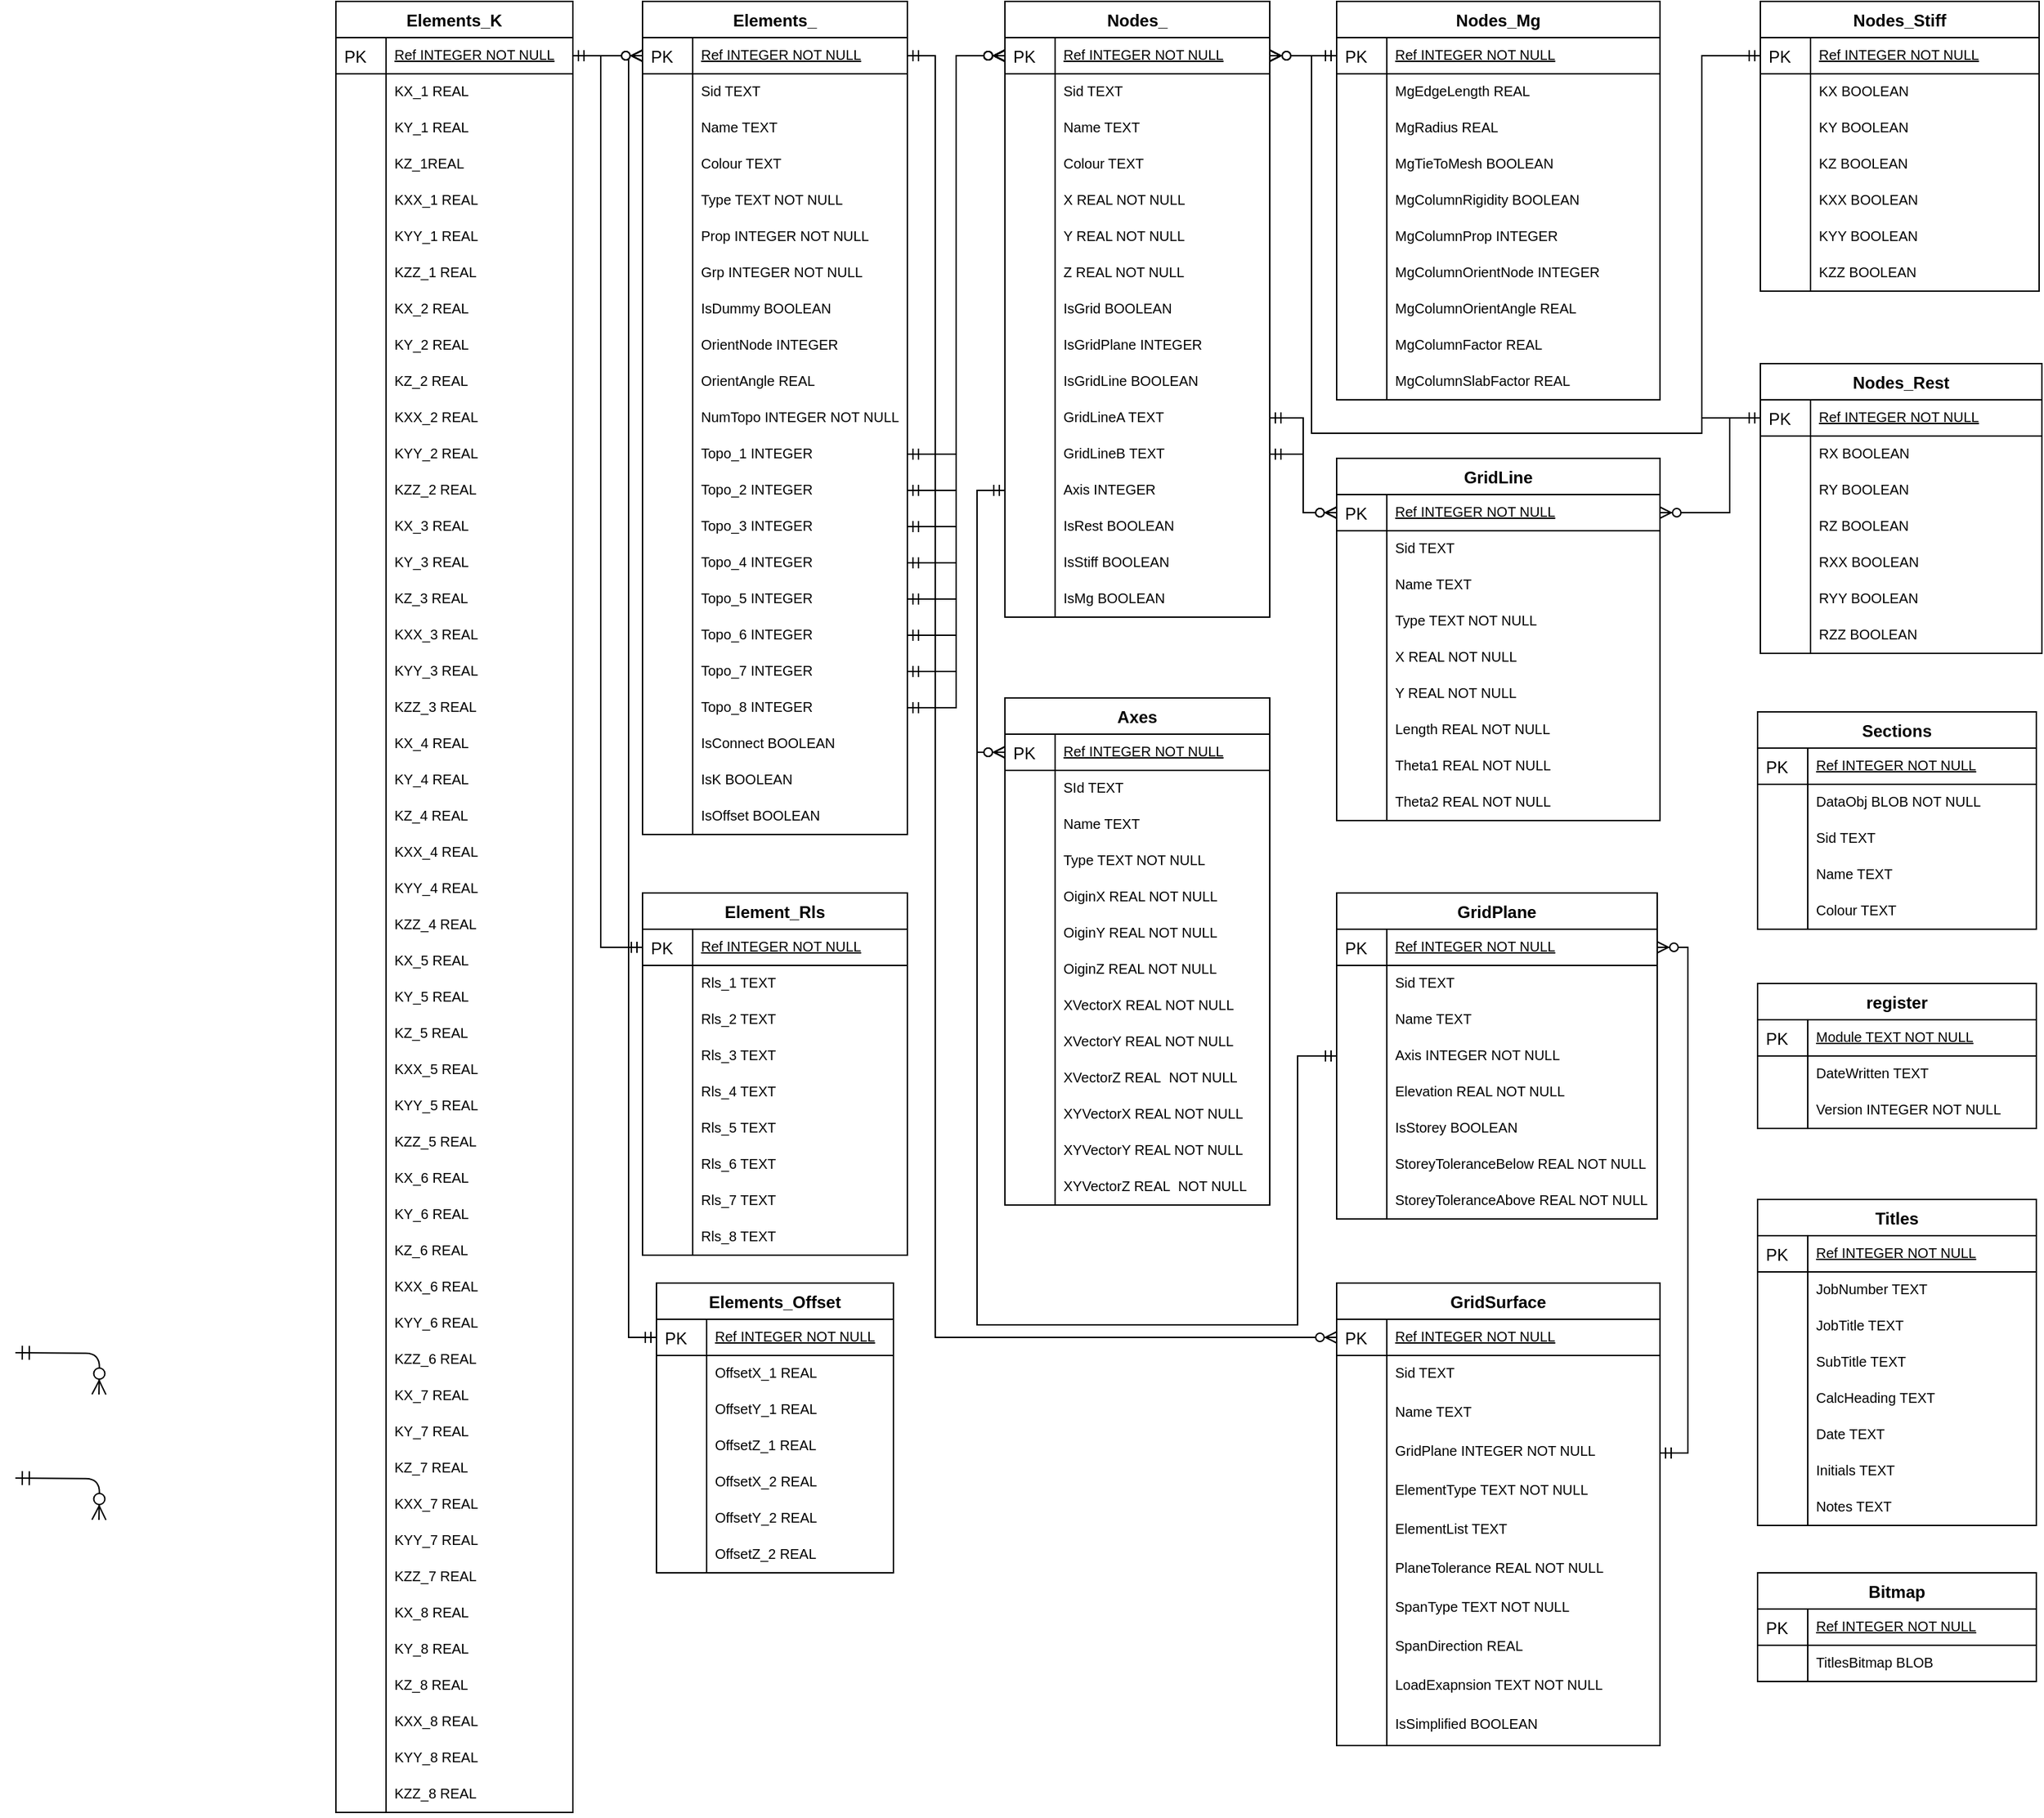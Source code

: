<mxfile version="13.0.1" type="device"><diagram id="C5RBs43oDa-KdzZeNtuy" name="Page-1"><mxGraphModel dx="1185" dy="685" grid="1" gridSize="10" guides="1" tooltips="1" connect="1" arrows="1" fold="1" page="1" pageScale="1" pageWidth="2336" pageHeight="1654" math="0" shadow="0"><root><mxCell id="WIyWlLk6GJQsqaUBKTNV-0"/><mxCell id="WIyWlLk6GJQsqaUBKTNV-1" parent="WIyWlLk6GJQsqaUBKTNV-0"/><mxCell id="zkfFHV4jXpPFQw0GAbJ--63" value="" style="edgeStyle=orthogonalEdgeStyle;endArrow=ERzeroToMany;startArrow=ERmandOne;shadow=0;strokeWidth=1;endSize=8;startSize=8;" parent="WIyWlLk6GJQsqaUBKTNV-1" edge="1"><mxGeometry width="100" height="100" relative="1" as="geometry"><mxPoint x="20" y="1000" as="sourcePoint"/><mxPoint x="80" y="1030" as="targetPoint"/></mxGeometry></mxCell><mxCell id="zkfFHV4jXpPFQw0GAbJ--71" value="" style="edgeStyle=orthogonalEdgeStyle;endArrow=ERzeroToMany;startArrow=ERmandOne;shadow=0;strokeWidth=1;endSize=8;startSize=8;" parent="WIyWlLk6GJQsqaUBKTNV-1" edge="1"><mxGeometry width="100" height="100" relative="1" as="geometry"><mxPoint x="20" y="1090" as="sourcePoint"/><mxPoint x="80" y="1120" as="targetPoint"/><Array as="points"/></mxGeometry></mxCell><mxCell id="zkfFHV4jXpPFQw0GAbJ--64" value="Elements_" style="swimlane;fontStyle=1;childLayout=stackLayout;horizontal=1;startSize=26;horizontalStack=0;resizeParent=1;resizeLast=0;collapsible=1;marginBottom=0;rounded=0;shadow=0;strokeWidth=1;" parent="WIyWlLk6GJQsqaUBKTNV-1" vertex="1"><mxGeometry x="470" y="30" width="190" height="598" as="geometry"><mxRectangle x="260" y="270" width="160" height="26" as="alternateBounds"/></mxGeometry></mxCell><mxCell id="zkfFHV4jXpPFQw0GAbJ--65" value="Ref INTEGER NOT NULL" style="shape=partialRectangle;top=0;left=0;right=0;bottom=1;align=left;verticalAlign=top;fillColor=none;spacingLeft=40;spacingRight=4;overflow=hidden;rotatable=0;points=[[0,0.5],[1,0.5]];portConstraint=eastwest;dropTarget=0;rounded=0;shadow=0;strokeWidth=1;fontStyle=4;fontSize=10;" parent="zkfFHV4jXpPFQw0GAbJ--64" vertex="1"><mxGeometry y="26" width="190" height="26" as="geometry"/></mxCell><mxCell id="zkfFHV4jXpPFQw0GAbJ--66" value="PK" style="shape=partialRectangle;top=0;left=0;bottom=0;fillColor=none;align=left;verticalAlign=top;spacingLeft=4;spacingRight=4;overflow=hidden;rotatable=0;points=[];portConstraint=eastwest;part=1;" parent="zkfFHV4jXpPFQw0GAbJ--65" vertex="1" connectable="0"><mxGeometry width="36" height="26" as="geometry"/></mxCell><mxCell id="zkfFHV4jXpPFQw0GAbJ--67" value="Sid TEXT" style="shape=partialRectangle;top=0;left=0;right=0;bottom=0;align=left;verticalAlign=top;fillColor=none;spacingLeft=40;spacingRight=4;overflow=hidden;rotatable=0;points=[[0,0.5],[1,0.5]];portConstraint=eastwest;dropTarget=0;rounded=0;shadow=0;strokeWidth=1;fontSize=10;" parent="zkfFHV4jXpPFQw0GAbJ--64" vertex="1"><mxGeometry y="52" width="190" height="26" as="geometry"/></mxCell><mxCell id="zkfFHV4jXpPFQw0GAbJ--68" value="" style="shape=partialRectangle;top=0;left=0;bottom=0;fillColor=none;align=left;verticalAlign=top;spacingLeft=4;spacingRight=4;overflow=hidden;rotatable=0;points=[];portConstraint=eastwest;part=1;" parent="zkfFHV4jXpPFQw0GAbJ--67" vertex="1" connectable="0"><mxGeometry width="36" height="26" as="geometry"/></mxCell><mxCell id="zkfFHV4jXpPFQw0GAbJ--69" value="Name TEXT" style="shape=partialRectangle;top=0;left=0;right=0;bottom=0;align=left;verticalAlign=top;fillColor=none;spacingLeft=40;spacingRight=4;overflow=hidden;rotatable=0;points=[[0,0.5],[1,0.5]];portConstraint=eastwest;dropTarget=0;rounded=0;shadow=0;strokeWidth=1;fontSize=10;" parent="zkfFHV4jXpPFQw0GAbJ--64" vertex="1"><mxGeometry y="78" width="190" height="26" as="geometry"/></mxCell><mxCell id="zkfFHV4jXpPFQw0GAbJ--70" value="" style="shape=partialRectangle;top=0;left=0;bottom=0;fillColor=none;align=left;verticalAlign=top;spacingLeft=4;spacingRight=4;overflow=hidden;rotatable=0;points=[];portConstraint=eastwest;part=1;" parent="zkfFHV4jXpPFQw0GAbJ--69" vertex="1" connectable="0"><mxGeometry width="36" height="26" as="geometry"/></mxCell><mxCell id="tBX38invdocamIlG9Xma-119" value="Colour TEXT" style="shape=partialRectangle;top=0;left=0;right=0;bottom=0;align=left;verticalAlign=top;fillColor=none;spacingLeft=40;spacingRight=4;overflow=hidden;rotatable=0;points=[[0,0.5],[1,0.5]];portConstraint=eastwest;dropTarget=0;rounded=0;shadow=0;strokeWidth=1;fontSize=10;" vertex="1" parent="zkfFHV4jXpPFQw0GAbJ--64"><mxGeometry y="104" width="190" height="26" as="geometry"/></mxCell><mxCell id="tBX38invdocamIlG9Xma-120" value="" style="shape=partialRectangle;top=0;left=0;bottom=0;fillColor=none;align=left;verticalAlign=top;spacingLeft=4;spacingRight=4;overflow=hidden;rotatable=0;points=[];portConstraint=eastwest;part=1;" vertex="1" connectable="0" parent="tBX38invdocamIlG9Xma-119"><mxGeometry width="36" height="26" as="geometry"/></mxCell><mxCell id="tBX38invdocamIlG9Xma-121" value="Type TEXT NOT NULL" style="shape=partialRectangle;top=0;left=0;right=0;bottom=0;align=left;verticalAlign=top;fillColor=none;spacingLeft=40;spacingRight=4;overflow=hidden;rotatable=0;points=[[0,0.5],[1,0.5]];portConstraint=eastwest;dropTarget=0;rounded=0;shadow=0;strokeWidth=1;fontSize=10;" vertex="1" parent="zkfFHV4jXpPFQw0GAbJ--64"><mxGeometry y="130" width="190" height="26" as="geometry"/></mxCell><mxCell id="tBX38invdocamIlG9Xma-122" value="" style="shape=partialRectangle;top=0;left=0;bottom=0;fillColor=none;align=left;verticalAlign=top;spacingLeft=4;spacingRight=4;overflow=hidden;rotatable=0;points=[];portConstraint=eastwest;part=1;" vertex="1" connectable="0" parent="tBX38invdocamIlG9Xma-121"><mxGeometry width="36" height="26" as="geometry"/></mxCell><mxCell id="tBX38invdocamIlG9Xma-123" value="Prop INTEGER NOT NULL" style="shape=partialRectangle;top=0;left=0;right=0;bottom=0;align=left;verticalAlign=top;fillColor=none;spacingLeft=40;spacingRight=4;overflow=hidden;rotatable=0;points=[[0,0.5],[1,0.5]];portConstraint=eastwest;dropTarget=0;rounded=0;shadow=0;strokeWidth=1;fontSize=10;" vertex="1" parent="zkfFHV4jXpPFQw0GAbJ--64"><mxGeometry y="156" width="190" height="26" as="geometry"/></mxCell><mxCell id="tBX38invdocamIlG9Xma-124" value="" style="shape=partialRectangle;top=0;left=0;bottom=0;fillColor=none;align=left;verticalAlign=top;spacingLeft=4;spacingRight=4;overflow=hidden;rotatable=0;points=[];portConstraint=eastwest;part=1;" vertex="1" connectable="0" parent="tBX38invdocamIlG9Xma-123"><mxGeometry width="36" height="26" as="geometry"/></mxCell><mxCell id="tBX38invdocamIlG9Xma-125" value="Grp INTEGER NOT NULL" style="shape=partialRectangle;top=0;left=0;right=0;bottom=0;align=left;verticalAlign=top;fillColor=none;spacingLeft=40;spacingRight=4;overflow=hidden;rotatable=0;points=[[0,0.5],[1,0.5]];portConstraint=eastwest;dropTarget=0;rounded=0;shadow=0;strokeWidth=1;fontSize=10;" vertex="1" parent="zkfFHV4jXpPFQw0GAbJ--64"><mxGeometry y="182" width="190" height="26" as="geometry"/></mxCell><mxCell id="tBX38invdocamIlG9Xma-126" value="" style="shape=partialRectangle;top=0;left=0;bottom=0;fillColor=none;align=left;verticalAlign=top;spacingLeft=4;spacingRight=4;overflow=hidden;rotatable=0;points=[];portConstraint=eastwest;part=1;" vertex="1" connectable="0" parent="tBX38invdocamIlG9Xma-125"><mxGeometry width="36" height="26" as="geometry"/></mxCell><mxCell id="tBX38invdocamIlG9Xma-127" value="IsDummy BOOLEAN" style="shape=partialRectangle;top=0;left=0;right=0;bottom=0;align=left;verticalAlign=top;fillColor=none;spacingLeft=40;spacingRight=4;overflow=hidden;rotatable=0;points=[[0,0.5],[1,0.5]];portConstraint=eastwest;dropTarget=0;rounded=0;shadow=0;strokeWidth=1;fontSize=10;" vertex="1" parent="zkfFHV4jXpPFQw0GAbJ--64"><mxGeometry y="208" width="190" height="26" as="geometry"/></mxCell><mxCell id="tBX38invdocamIlG9Xma-128" value="" style="shape=partialRectangle;top=0;left=0;bottom=0;fillColor=none;align=left;verticalAlign=top;spacingLeft=4;spacingRight=4;overflow=hidden;rotatable=0;points=[];portConstraint=eastwest;part=1;" vertex="1" connectable="0" parent="tBX38invdocamIlG9Xma-127"><mxGeometry width="36" height="26" as="geometry"/></mxCell><mxCell id="tBX38invdocamIlG9Xma-129" value="OrientNode INTEGER" style="shape=partialRectangle;top=0;left=0;right=0;bottom=0;align=left;verticalAlign=top;fillColor=none;spacingLeft=40;spacingRight=4;overflow=hidden;rotatable=0;points=[[0,0.5],[1,0.5]];portConstraint=eastwest;dropTarget=0;rounded=0;shadow=0;strokeWidth=1;fontSize=10;" vertex="1" parent="zkfFHV4jXpPFQw0GAbJ--64"><mxGeometry y="234" width="190" height="26" as="geometry"/></mxCell><mxCell id="tBX38invdocamIlG9Xma-130" value="" style="shape=partialRectangle;top=0;left=0;bottom=0;fillColor=none;align=left;verticalAlign=top;spacingLeft=4;spacingRight=4;overflow=hidden;rotatable=0;points=[];portConstraint=eastwest;part=1;" vertex="1" connectable="0" parent="tBX38invdocamIlG9Xma-129"><mxGeometry width="36" height="26" as="geometry"/></mxCell><mxCell id="tBX38invdocamIlG9Xma-131" value="OrientAngle REAL" style="shape=partialRectangle;top=0;left=0;right=0;bottom=0;align=left;verticalAlign=top;fillColor=none;spacingLeft=40;spacingRight=4;overflow=hidden;rotatable=0;points=[[0,0.5],[1,0.5]];portConstraint=eastwest;dropTarget=0;rounded=0;shadow=0;strokeWidth=1;fontSize=10;" vertex="1" parent="zkfFHV4jXpPFQw0GAbJ--64"><mxGeometry y="260" width="190" height="26" as="geometry"/></mxCell><mxCell id="tBX38invdocamIlG9Xma-132" value="" style="shape=partialRectangle;top=0;left=0;bottom=0;fillColor=none;align=left;verticalAlign=top;spacingLeft=4;spacingRight=4;overflow=hidden;rotatable=0;points=[];portConstraint=eastwest;part=1;" vertex="1" connectable="0" parent="tBX38invdocamIlG9Xma-131"><mxGeometry width="36" height="26" as="geometry"/></mxCell><mxCell id="tBX38invdocamIlG9Xma-133" value="NumTopo INTEGER NOT NULL" style="shape=partialRectangle;top=0;left=0;right=0;bottom=0;align=left;verticalAlign=top;fillColor=none;spacingLeft=40;spacingRight=4;overflow=hidden;rotatable=0;points=[[0,0.5],[1,0.5]];portConstraint=eastwest;dropTarget=0;rounded=0;shadow=0;strokeWidth=1;fontSize=10;" vertex="1" parent="zkfFHV4jXpPFQw0GAbJ--64"><mxGeometry y="286" width="190" height="26" as="geometry"/></mxCell><mxCell id="tBX38invdocamIlG9Xma-134" value="" style="shape=partialRectangle;top=0;left=0;bottom=0;fillColor=none;align=left;verticalAlign=top;spacingLeft=4;spacingRight=4;overflow=hidden;rotatable=0;points=[];portConstraint=eastwest;part=1;" vertex="1" connectable="0" parent="tBX38invdocamIlG9Xma-133"><mxGeometry width="36" height="26" as="geometry"/></mxCell><mxCell id="tBX38invdocamIlG9Xma-135" value="Topo_1 INTEGER" style="shape=partialRectangle;top=0;left=0;right=0;bottom=0;align=left;verticalAlign=top;fillColor=none;spacingLeft=40;spacingRight=4;overflow=hidden;rotatable=0;points=[[0,0.5],[1,0.5]];portConstraint=eastwest;dropTarget=0;rounded=0;shadow=0;strokeWidth=1;fontSize=10;" vertex="1" parent="zkfFHV4jXpPFQw0GAbJ--64"><mxGeometry y="312" width="190" height="26" as="geometry"/></mxCell><mxCell id="tBX38invdocamIlG9Xma-136" value="" style="shape=partialRectangle;top=0;left=0;bottom=0;fillColor=none;align=left;verticalAlign=top;spacingLeft=4;spacingRight=4;overflow=hidden;rotatable=0;points=[];portConstraint=eastwest;part=1;" vertex="1" connectable="0" parent="tBX38invdocamIlG9Xma-135"><mxGeometry width="36" height="26" as="geometry"/></mxCell><mxCell id="tBX38invdocamIlG9Xma-137" value="Topo_2 INTEGER" style="shape=partialRectangle;top=0;left=0;right=0;bottom=0;align=left;verticalAlign=top;fillColor=none;spacingLeft=40;spacingRight=4;overflow=hidden;rotatable=0;points=[[0,0.5],[1,0.5]];portConstraint=eastwest;dropTarget=0;rounded=0;shadow=0;strokeWidth=1;fontSize=10;" vertex="1" parent="zkfFHV4jXpPFQw0GAbJ--64"><mxGeometry y="338" width="190" height="26" as="geometry"/></mxCell><mxCell id="tBX38invdocamIlG9Xma-138" value="" style="shape=partialRectangle;top=0;left=0;bottom=0;fillColor=none;align=left;verticalAlign=top;spacingLeft=4;spacingRight=4;overflow=hidden;rotatable=0;points=[];portConstraint=eastwest;part=1;" vertex="1" connectable="0" parent="tBX38invdocamIlG9Xma-137"><mxGeometry width="36" height="26" as="geometry"/></mxCell><mxCell id="tBX38invdocamIlG9Xma-139" value="Topo_3 INTEGER" style="shape=partialRectangle;top=0;left=0;right=0;bottom=0;align=left;verticalAlign=top;fillColor=none;spacingLeft=40;spacingRight=4;overflow=hidden;rotatable=0;points=[[0,0.5],[1,0.5]];portConstraint=eastwest;dropTarget=0;rounded=0;shadow=0;strokeWidth=1;fontSize=10;" vertex="1" parent="zkfFHV4jXpPFQw0GAbJ--64"><mxGeometry y="364" width="190" height="26" as="geometry"/></mxCell><mxCell id="tBX38invdocamIlG9Xma-140" value="" style="shape=partialRectangle;top=0;left=0;bottom=0;fillColor=none;align=left;verticalAlign=top;spacingLeft=4;spacingRight=4;overflow=hidden;rotatable=0;points=[];portConstraint=eastwest;part=1;" vertex="1" connectable="0" parent="tBX38invdocamIlG9Xma-139"><mxGeometry width="36" height="26" as="geometry"/></mxCell><mxCell id="tBX38invdocamIlG9Xma-141" value="Topo_4 INTEGER" style="shape=partialRectangle;top=0;left=0;right=0;bottom=0;align=left;verticalAlign=top;fillColor=none;spacingLeft=40;spacingRight=4;overflow=hidden;rotatable=0;points=[[0,0.5],[1,0.5]];portConstraint=eastwest;dropTarget=0;rounded=0;shadow=0;strokeWidth=1;fontSize=10;" vertex="1" parent="zkfFHV4jXpPFQw0GAbJ--64"><mxGeometry y="390" width="190" height="26" as="geometry"/></mxCell><mxCell id="tBX38invdocamIlG9Xma-142" value="" style="shape=partialRectangle;top=0;left=0;bottom=0;fillColor=none;align=left;verticalAlign=top;spacingLeft=4;spacingRight=4;overflow=hidden;rotatable=0;points=[];portConstraint=eastwest;part=1;" vertex="1" connectable="0" parent="tBX38invdocamIlG9Xma-141"><mxGeometry width="36" height="26" as="geometry"/></mxCell><mxCell id="tBX38invdocamIlG9Xma-143" value="Topo_5 INTEGER" style="shape=partialRectangle;top=0;left=0;right=0;bottom=0;align=left;verticalAlign=top;fillColor=none;spacingLeft=40;spacingRight=4;overflow=hidden;rotatable=0;points=[[0,0.5],[1,0.5]];portConstraint=eastwest;dropTarget=0;rounded=0;shadow=0;strokeWidth=1;fontSize=10;" vertex="1" parent="zkfFHV4jXpPFQw0GAbJ--64"><mxGeometry y="416" width="190" height="26" as="geometry"/></mxCell><mxCell id="tBX38invdocamIlG9Xma-144" value="" style="shape=partialRectangle;top=0;left=0;bottom=0;fillColor=none;align=left;verticalAlign=top;spacingLeft=4;spacingRight=4;overflow=hidden;rotatable=0;points=[];portConstraint=eastwest;part=1;" vertex="1" connectable="0" parent="tBX38invdocamIlG9Xma-143"><mxGeometry width="36" height="26" as="geometry"/></mxCell><mxCell id="tBX38invdocamIlG9Xma-145" value="Topo_6 INTEGER" style="shape=partialRectangle;top=0;left=0;right=0;bottom=0;align=left;verticalAlign=top;fillColor=none;spacingLeft=40;spacingRight=4;overflow=hidden;rotatable=0;points=[[0,0.5],[1,0.5]];portConstraint=eastwest;dropTarget=0;rounded=0;shadow=0;strokeWidth=1;fontSize=10;" vertex="1" parent="zkfFHV4jXpPFQw0GAbJ--64"><mxGeometry y="442" width="190" height="26" as="geometry"/></mxCell><mxCell id="tBX38invdocamIlG9Xma-146" value="" style="shape=partialRectangle;top=0;left=0;bottom=0;fillColor=none;align=left;verticalAlign=top;spacingLeft=4;spacingRight=4;overflow=hidden;rotatable=0;points=[];portConstraint=eastwest;part=1;" vertex="1" connectable="0" parent="tBX38invdocamIlG9Xma-145"><mxGeometry width="36" height="26" as="geometry"/></mxCell><mxCell id="tBX38invdocamIlG9Xma-147" value="Topo_7 INTEGER" style="shape=partialRectangle;top=0;left=0;right=0;bottom=0;align=left;verticalAlign=top;fillColor=none;spacingLeft=40;spacingRight=4;overflow=hidden;rotatable=0;points=[[0,0.5],[1,0.5]];portConstraint=eastwest;dropTarget=0;rounded=0;shadow=0;strokeWidth=1;fontSize=10;" vertex="1" parent="zkfFHV4jXpPFQw0GAbJ--64"><mxGeometry y="468" width="190" height="26" as="geometry"/></mxCell><mxCell id="tBX38invdocamIlG9Xma-148" value="" style="shape=partialRectangle;top=0;left=0;bottom=0;fillColor=none;align=left;verticalAlign=top;spacingLeft=4;spacingRight=4;overflow=hidden;rotatable=0;points=[];portConstraint=eastwest;part=1;" vertex="1" connectable="0" parent="tBX38invdocamIlG9Xma-147"><mxGeometry width="36" height="26" as="geometry"/></mxCell><mxCell id="tBX38invdocamIlG9Xma-149" value="Topo_8 INTEGER" style="shape=partialRectangle;top=0;left=0;right=0;bottom=0;align=left;verticalAlign=top;fillColor=none;spacingLeft=40;spacingRight=4;overflow=hidden;rotatable=0;points=[[0,0.5],[1,0.5]];portConstraint=eastwest;dropTarget=0;rounded=0;shadow=0;strokeWidth=1;fontSize=10;" vertex="1" parent="zkfFHV4jXpPFQw0GAbJ--64"><mxGeometry y="494" width="190" height="26" as="geometry"/></mxCell><mxCell id="tBX38invdocamIlG9Xma-150" value="" style="shape=partialRectangle;top=0;left=0;bottom=0;fillColor=none;align=left;verticalAlign=top;spacingLeft=4;spacingRight=4;overflow=hidden;rotatable=0;points=[];portConstraint=eastwest;part=1;" vertex="1" connectable="0" parent="tBX38invdocamIlG9Xma-149"><mxGeometry width="36" height="26" as="geometry"/></mxCell><mxCell id="tBX38invdocamIlG9Xma-151" value="IsConnect BOOLEAN" style="shape=partialRectangle;top=0;left=0;right=0;bottom=0;align=left;verticalAlign=top;fillColor=none;spacingLeft=40;spacingRight=4;overflow=hidden;rotatable=0;points=[[0,0.5],[1,0.5]];portConstraint=eastwest;dropTarget=0;rounded=0;shadow=0;strokeWidth=1;fontSize=10;" vertex="1" parent="zkfFHV4jXpPFQw0GAbJ--64"><mxGeometry y="520" width="190" height="26" as="geometry"/></mxCell><mxCell id="tBX38invdocamIlG9Xma-152" value="" style="shape=partialRectangle;top=0;left=0;bottom=0;fillColor=none;align=left;verticalAlign=top;spacingLeft=4;spacingRight=4;overflow=hidden;rotatable=0;points=[];portConstraint=eastwest;part=1;" vertex="1" connectable="0" parent="tBX38invdocamIlG9Xma-151"><mxGeometry width="36" height="26" as="geometry"/></mxCell><mxCell id="tBX38invdocamIlG9Xma-153" value="IsK BOOLEAN" style="shape=partialRectangle;top=0;left=0;right=0;bottom=0;align=left;verticalAlign=top;fillColor=none;spacingLeft=40;spacingRight=4;overflow=hidden;rotatable=0;points=[[0,0.5],[1,0.5]];portConstraint=eastwest;dropTarget=0;rounded=0;shadow=0;strokeWidth=1;fontSize=10;" vertex="1" parent="zkfFHV4jXpPFQw0GAbJ--64"><mxGeometry y="546" width="190" height="26" as="geometry"/></mxCell><mxCell id="tBX38invdocamIlG9Xma-154" value="" style="shape=partialRectangle;top=0;left=0;bottom=0;fillColor=none;align=left;verticalAlign=top;spacingLeft=4;spacingRight=4;overflow=hidden;rotatable=0;points=[];portConstraint=eastwest;part=1;" vertex="1" connectable="0" parent="tBX38invdocamIlG9Xma-153"><mxGeometry width="36" height="26" as="geometry"/></mxCell><mxCell id="tBX38invdocamIlG9Xma-155" value="IsOffset BOOLEAN" style="shape=partialRectangle;top=0;left=0;right=0;bottom=0;align=left;verticalAlign=top;fillColor=none;spacingLeft=40;spacingRight=4;overflow=hidden;rotatable=0;points=[[0,0.5],[1,0.5]];portConstraint=eastwest;dropTarget=0;rounded=0;shadow=0;strokeWidth=1;fontSize=10;" vertex="1" parent="zkfFHV4jXpPFQw0GAbJ--64"><mxGeometry y="572" width="190" height="26" as="geometry"/></mxCell><mxCell id="tBX38invdocamIlG9Xma-156" value="" style="shape=partialRectangle;top=0;left=0;bottom=0;fillColor=none;align=left;verticalAlign=top;spacingLeft=4;spacingRight=4;overflow=hidden;rotatable=0;points=[];portConstraint=eastwest;part=1;" vertex="1" connectable="0" parent="tBX38invdocamIlG9Xma-155"><mxGeometry width="36" height="26" as="geometry"/></mxCell><mxCell id="tBX38invdocamIlG9Xma-28" value="Element_Rls" style="swimlane;fontStyle=1;childLayout=stackLayout;horizontal=1;startSize=26;horizontalStack=0;resizeParent=1;resizeLast=0;collapsible=1;marginBottom=0;rounded=0;shadow=0;strokeWidth=1;" vertex="1" parent="WIyWlLk6GJQsqaUBKTNV-1"><mxGeometry x="470" y="670" width="190" height="260" as="geometry"><mxRectangle x="260" y="270" width="160" height="26" as="alternateBounds"/></mxGeometry></mxCell><mxCell id="tBX38invdocamIlG9Xma-29" value="Ref INTEGER NOT NULL" style="shape=partialRectangle;top=0;left=0;right=0;bottom=1;align=left;verticalAlign=top;fillColor=none;spacingLeft=40;spacingRight=4;overflow=hidden;rotatable=0;points=[[0,0.5],[1,0.5]];portConstraint=eastwest;dropTarget=0;rounded=0;shadow=0;strokeWidth=1;fontStyle=4;fontSize=10;" vertex="1" parent="tBX38invdocamIlG9Xma-28"><mxGeometry y="26" width="190" height="26" as="geometry"/></mxCell><mxCell id="tBX38invdocamIlG9Xma-30" value="PK" style="shape=partialRectangle;top=0;left=0;bottom=0;fillColor=none;align=left;verticalAlign=top;spacingLeft=4;spacingRight=4;overflow=hidden;rotatable=0;points=[];portConstraint=eastwest;part=1;" vertex="1" connectable="0" parent="tBX38invdocamIlG9Xma-29"><mxGeometry width="36" height="26" as="geometry"/></mxCell><mxCell id="tBX38invdocamIlG9Xma-31" value="Rls_1 TEXT" style="shape=partialRectangle;top=0;left=0;right=0;bottom=0;align=left;verticalAlign=top;fillColor=none;spacingLeft=40;spacingRight=4;overflow=hidden;rotatable=0;points=[[0,0.5],[1,0.5]];portConstraint=eastwest;dropTarget=0;rounded=0;shadow=0;strokeWidth=1;fontSize=10;" vertex="1" parent="tBX38invdocamIlG9Xma-28"><mxGeometry y="52" width="190" height="26" as="geometry"/></mxCell><mxCell id="tBX38invdocamIlG9Xma-32" value="" style="shape=partialRectangle;top=0;left=0;bottom=0;fillColor=none;align=left;verticalAlign=top;spacingLeft=4;spacingRight=4;overflow=hidden;rotatable=0;points=[];portConstraint=eastwest;part=1;" vertex="1" connectable="0" parent="tBX38invdocamIlG9Xma-31"><mxGeometry width="36" height="26" as="geometry"/></mxCell><mxCell id="tBX38invdocamIlG9Xma-287" value="Rls_2 TEXT" style="shape=partialRectangle;top=0;left=0;right=0;bottom=0;align=left;verticalAlign=top;fillColor=none;spacingLeft=40;spacingRight=4;overflow=hidden;rotatable=0;points=[[0,0.5],[1,0.5]];portConstraint=eastwest;dropTarget=0;rounded=0;shadow=0;strokeWidth=1;fontSize=10;" vertex="1" parent="tBX38invdocamIlG9Xma-28"><mxGeometry y="78" width="190" height="26" as="geometry"/></mxCell><mxCell id="tBX38invdocamIlG9Xma-288" value="" style="shape=partialRectangle;top=0;left=0;bottom=0;fillColor=none;align=left;verticalAlign=top;spacingLeft=4;spacingRight=4;overflow=hidden;rotatable=0;points=[];portConstraint=eastwest;part=1;" vertex="1" connectable="0" parent="tBX38invdocamIlG9Xma-287"><mxGeometry width="36" height="26" as="geometry"/></mxCell><mxCell id="tBX38invdocamIlG9Xma-289" value="Rls_3 TEXT" style="shape=partialRectangle;top=0;left=0;right=0;bottom=0;align=left;verticalAlign=top;fillColor=none;spacingLeft=40;spacingRight=4;overflow=hidden;rotatable=0;points=[[0,0.5],[1,0.5]];portConstraint=eastwest;dropTarget=0;rounded=0;shadow=0;strokeWidth=1;fontSize=10;" vertex="1" parent="tBX38invdocamIlG9Xma-28"><mxGeometry y="104" width="190" height="26" as="geometry"/></mxCell><mxCell id="tBX38invdocamIlG9Xma-290" value="" style="shape=partialRectangle;top=0;left=0;bottom=0;fillColor=none;align=left;verticalAlign=top;spacingLeft=4;spacingRight=4;overflow=hidden;rotatable=0;points=[];portConstraint=eastwest;part=1;" vertex="1" connectable="0" parent="tBX38invdocamIlG9Xma-289"><mxGeometry width="36" height="26" as="geometry"/></mxCell><mxCell id="tBX38invdocamIlG9Xma-291" value="Rls_4 TEXT" style="shape=partialRectangle;top=0;left=0;right=0;bottom=0;align=left;verticalAlign=top;fillColor=none;spacingLeft=40;spacingRight=4;overflow=hidden;rotatable=0;points=[[0,0.5],[1,0.5]];portConstraint=eastwest;dropTarget=0;rounded=0;shadow=0;strokeWidth=1;fontSize=10;" vertex="1" parent="tBX38invdocamIlG9Xma-28"><mxGeometry y="130" width="190" height="26" as="geometry"/></mxCell><mxCell id="tBX38invdocamIlG9Xma-292" value="" style="shape=partialRectangle;top=0;left=0;bottom=0;fillColor=none;align=left;verticalAlign=top;spacingLeft=4;spacingRight=4;overflow=hidden;rotatable=0;points=[];portConstraint=eastwest;part=1;" vertex="1" connectable="0" parent="tBX38invdocamIlG9Xma-291"><mxGeometry width="36" height="26" as="geometry"/></mxCell><mxCell id="tBX38invdocamIlG9Xma-293" value="Rls_5 TEXT" style="shape=partialRectangle;top=0;left=0;right=0;bottom=0;align=left;verticalAlign=top;fillColor=none;spacingLeft=40;spacingRight=4;overflow=hidden;rotatable=0;points=[[0,0.5],[1,0.5]];portConstraint=eastwest;dropTarget=0;rounded=0;shadow=0;strokeWidth=1;fontSize=10;" vertex="1" parent="tBX38invdocamIlG9Xma-28"><mxGeometry y="156" width="190" height="26" as="geometry"/></mxCell><mxCell id="tBX38invdocamIlG9Xma-294" value="" style="shape=partialRectangle;top=0;left=0;bottom=0;fillColor=none;align=left;verticalAlign=top;spacingLeft=4;spacingRight=4;overflow=hidden;rotatable=0;points=[];portConstraint=eastwest;part=1;" vertex="1" connectable="0" parent="tBX38invdocamIlG9Xma-293"><mxGeometry width="36" height="26" as="geometry"/></mxCell><mxCell id="tBX38invdocamIlG9Xma-295" value="Rls_6 TEXT" style="shape=partialRectangle;top=0;left=0;right=0;bottom=0;align=left;verticalAlign=top;fillColor=none;spacingLeft=40;spacingRight=4;overflow=hidden;rotatable=0;points=[[0,0.5],[1,0.5]];portConstraint=eastwest;dropTarget=0;rounded=0;shadow=0;strokeWidth=1;fontSize=10;" vertex="1" parent="tBX38invdocamIlG9Xma-28"><mxGeometry y="182" width="190" height="26" as="geometry"/></mxCell><mxCell id="tBX38invdocamIlG9Xma-296" value="" style="shape=partialRectangle;top=0;left=0;bottom=0;fillColor=none;align=left;verticalAlign=top;spacingLeft=4;spacingRight=4;overflow=hidden;rotatable=0;points=[];portConstraint=eastwest;part=1;" vertex="1" connectable="0" parent="tBX38invdocamIlG9Xma-295"><mxGeometry width="36" height="26" as="geometry"/></mxCell><mxCell id="tBX38invdocamIlG9Xma-297" value="Rls_7 TEXT" style="shape=partialRectangle;top=0;left=0;right=0;bottom=0;align=left;verticalAlign=top;fillColor=none;spacingLeft=40;spacingRight=4;overflow=hidden;rotatable=0;points=[[0,0.5],[1,0.5]];portConstraint=eastwest;dropTarget=0;rounded=0;shadow=0;strokeWidth=1;fontSize=10;" vertex="1" parent="tBX38invdocamIlG9Xma-28"><mxGeometry y="208" width="190" height="26" as="geometry"/></mxCell><mxCell id="tBX38invdocamIlG9Xma-298" value="" style="shape=partialRectangle;top=0;left=0;bottom=0;fillColor=none;align=left;verticalAlign=top;spacingLeft=4;spacingRight=4;overflow=hidden;rotatable=0;points=[];portConstraint=eastwest;part=1;" vertex="1" connectable="0" parent="tBX38invdocamIlG9Xma-297"><mxGeometry width="36" height="26" as="geometry"/></mxCell><mxCell id="tBX38invdocamIlG9Xma-299" value="Rls_8 TEXT" style="shape=partialRectangle;top=0;left=0;right=0;bottom=0;align=left;verticalAlign=top;fillColor=none;spacingLeft=40;spacingRight=4;overflow=hidden;rotatable=0;points=[[0,0.5],[1,0.5]];portConstraint=eastwest;dropTarget=0;rounded=0;shadow=0;strokeWidth=1;fontSize=10;" vertex="1" parent="tBX38invdocamIlG9Xma-28"><mxGeometry y="234" width="190" height="26" as="geometry"/></mxCell><mxCell id="tBX38invdocamIlG9Xma-300" value="" style="shape=partialRectangle;top=0;left=0;bottom=0;fillColor=none;align=left;verticalAlign=top;spacingLeft=4;spacingRight=4;overflow=hidden;rotatable=0;points=[];portConstraint=eastwest;part=1;" vertex="1" connectable="0" parent="tBX38invdocamIlG9Xma-299"><mxGeometry width="36" height="26" as="geometry"/></mxCell><mxCell id="tBX38invdocamIlG9Xma-0" value="Elements_K" style="swimlane;fontStyle=1;childLayout=stackLayout;horizontal=1;startSize=26;horizontalStack=0;resizeParent=1;resizeLast=0;collapsible=1;marginBottom=0;rounded=0;shadow=0;strokeWidth=1;" vertex="1" parent="WIyWlLk6GJQsqaUBKTNV-1"><mxGeometry x="250" y="30" width="170" height="1300" as="geometry"><mxRectangle x="260" y="270" width="160" height="26" as="alternateBounds"/></mxGeometry></mxCell><mxCell id="tBX38invdocamIlG9Xma-1" value="Ref INTEGER NOT NULL" style="shape=partialRectangle;top=0;left=0;right=0;bottom=1;align=left;verticalAlign=top;fillColor=none;spacingLeft=40;spacingRight=4;overflow=hidden;rotatable=0;points=[[0,0.5],[1,0.5]];portConstraint=eastwest;dropTarget=0;rounded=0;shadow=0;strokeWidth=1;fontStyle=4;fontSize=10;" vertex="1" parent="tBX38invdocamIlG9Xma-0"><mxGeometry y="26" width="170" height="26" as="geometry"/></mxCell><mxCell id="tBX38invdocamIlG9Xma-2" value="PK" style="shape=partialRectangle;top=0;left=0;bottom=0;fillColor=none;align=left;verticalAlign=top;spacingLeft=4;spacingRight=4;overflow=hidden;rotatable=0;points=[];portConstraint=eastwest;part=1;" vertex="1" connectable="0" parent="tBX38invdocamIlG9Xma-1"><mxGeometry width="36" height="26" as="geometry"/></mxCell><mxCell id="tBX38invdocamIlG9Xma-3" value="KX_1 REAL" style="shape=partialRectangle;top=0;left=0;right=0;bottom=0;align=left;verticalAlign=top;fillColor=none;spacingLeft=40;spacingRight=4;overflow=hidden;rotatable=0;points=[[0,0.5],[1,0.5]];portConstraint=eastwest;dropTarget=0;rounded=0;shadow=0;strokeWidth=1;fontSize=10;" vertex="1" parent="tBX38invdocamIlG9Xma-0"><mxGeometry y="52" width="170" height="26" as="geometry"/></mxCell><mxCell id="tBX38invdocamIlG9Xma-4" value="" style="shape=partialRectangle;top=0;left=0;bottom=0;fillColor=none;align=left;verticalAlign=top;spacingLeft=4;spacingRight=4;overflow=hidden;rotatable=0;points=[];portConstraint=eastwest;part=1;" vertex="1" connectable="0" parent="tBX38invdocamIlG9Xma-3"><mxGeometry width="36" height="26" as="geometry"/></mxCell><mxCell id="tBX38invdocamIlG9Xma-5" value="KY_1 REAL" style="shape=partialRectangle;top=0;left=0;right=0;bottom=0;align=left;verticalAlign=top;fillColor=none;spacingLeft=40;spacingRight=4;overflow=hidden;rotatable=0;points=[[0,0.5],[1,0.5]];portConstraint=eastwest;dropTarget=0;rounded=0;shadow=0;strokeWidth=1;fontSize=10;" vertex="1" parent="tBX38invdocamIlG9Xma-0"><mxGeometry y="78" width="170" height="26" as="geometry"/></mxCell><mxCell id="tBX38invdocamIlG9Xma-6" value="" style="shape=partialRectangle;top=0;left=0;bottom=0;fillColor=none;align=left;verticalAlign=top;spacingLeft=4;spacingRight=4;overflow=hidden;rotatable=0;points=[];portConstraint=eastwest;part=1;" vertex="1" connectable="0" parent="tBX38invdocamIlG9Xma-5"><mxGeometry width="36" height="26" as="geometry"/></mxCell><mxCell id="tBX38invdocamIlG9Xma-157" value="KZ_1REAL" style="shape=partialRectangle;top=0;left=0;right=0;bottom=0;align=left;verticalAlign=top;fillColor=none;spacingLeft=40;spacingRight=4;overflow=hidden;rotatable=0;points=[[0,0.5],[1,0.5]];portConstraint=eastwest;dropTarget=0;rounded=0;shadow=0;strokeWidth=1;fontSize=10;" vertex="1" parent="tBX38invdocamIlG9Xma-0"><mxGeometry y="104" width="170" height="26" as="geometry"/></mxCell><mxCell id="tBX38invdocamIlG9Xma-158" value="" style="shape=partialRectangle;top=0;left=0;bottom=0;fillColor=none;align=left;verticalAlign=top;spacingLeft=4;spacingRight=4;overflow=hidden;rotatable=0;points=[];portConstraint=eastwest;part=1;" vertex="1" connectable="0" parent="tBX38invdocamIlG9Xma-157"><mxGeometry width="36" height="26" as="geometry"/></mxCell><mxCell id="tBX38invdocamIlG9Xma-159" value="KXX_1 REAL" style="shape=partialRectangle;top=0;left=0;right=0;bottom=0;align=left;verticalAlign=top;fillColor=none;spacingLeft=40;spacingRight=4;overflow=hidden;rotatable=0;points=[[0,0.5],[1,0.5]];portConstraint=eastwest;dropTarget=0;rounded=0;shadow=0;strokeWidth=1;fontSize=10;" vertex="1" parent="tBX38invdocamIlG9Xma-0"><mxGeometry y="130" width="170" height="26" as="geometry"/></mxCell><mxCell id="tBX38invdocamIlG9Xma-160" value="" style="shape=partialRectangle;top=0;left=0;bottom=0;fillColor=none;align=left;verticalAlign=top;spacingLeft=4;spacingRight=4;overflow=hidden;rotatable=0;points=[];portConstraint=eastwest;part=1;" vertex="1" connectable="0" parent="tBX38invdocamIlG9Xma-159"><mxGeometry width="36" height="26" as="geometry"/></mxCell><mxCell id="tBX38invdocamIlG9Xma-161" value="KYY_1 REAL" style="shape=partialRectangle;top=0;left=0;right=0;bottom=0;align=left;verticalAlign=top;fillColor=none;spacingLeft=40;spacingRight=4;overflow=hidden;rotatable=0;points=[[0,0.5],[1,0.5]];portConstraint=eastwest;dropTarget=0;rounded=0;shadow=0;strokeWidth=1;fontSize=10;" vertex="1" parent="tBX38invdocamIlG9Xma-0"><mxGeometry y="156" width="170" height="26" as="geometry"/></mxCell><mxCell id="tBX38invdocamIlG9Xma-162" value="" style="shape=partialRectangle;top=0;left=0;bottom=0;fillColor=none;align=left;verticalAlign=top;spacingLeft=4;spacingRight=4;overflow=hidden;rotatable=0;points=[];portConstraint=eastwest;part=1;" vertex="1" connectable="0" parent="tBX38invdocamIlG9Xma-161"><mxGeometry width="36" height="26" as="geometry"/></mxCell><mxCell id="tBX38invdocamIlG9Xma-163" value="KZZ_1 REAL" style="shape=partialRectangle;top=0;left=0;right=0;bottom=0;align=left;verticalAlign=top;fillColor=none;spacingLeft=40;spacingRight=4;overflow=hidden;rotatable=0;points=[[0,0.5],[1,0.5]];portConstraint=eastwest;dropTarget=0;rounded=0;shadow=0;strokeWidth=1;fontSize=10;" vertex="1" parent="tBX38invdocamIlG9Xma-0"><mxGeometry y="182" width="170" height="26" as="geometry"/></mxCell><mxCell id="tBX38invdocamIlG9Xma-164" value="" style="shape=partialRectangle;top=0;left=0;bottom=0;fillColor=none;align=left;verticalAlign=top;spacingLeft=4;spacingRight=4;overflow=hidden;rotatable=0;points=[];portConstraint=eastwest;part=1;" vertex="1" connectable="0" parent="tBX38invdocamIlG9Xma-163"><mxGeometry width="36" height="26" as="geometry"/></mxCell><mxCell id="tBX38invdocamIlG9Xma-165" value="KX_2 REAL" style="shape=partialRectangle;top=0;left=0;right=0;bottom=0;align=left;verticalAlign=top;fillColor=none;spacingLeft=40;spacingRight=4;overflow=hidden;rotatable=0;points=[[0,0.5],[1,0.5]];portConstraint=eastwest;dropTarget=0;rounded=0;shadow=0;strokeWidth=1;fontSize=10;" vertex="1" parent="tBX38invdocamIlG9Xma-0"><mxGeometry y="208" width="170" height="26" as="geometry"/></mxCell><mxCell id="tBX38invdocamIlG9Xma-166" value="" style="shape=partialRectangle;top=0;left=0;bottom=0;fillColor=none;align=left;verticalAlign=top;spacingLeft=4;spacingRight=4;overflow=hidden;rotatable=0;points=[];portConstraint=eastwest;part=1;" vertex="1" connectable="0" parent="tBX38invdocamIlG9Xma-165"><mxGeometry width="36" height="26" as="geometry"/></mxCell><mxCell id="tBX38invdocamIlG9Xma-167" value="KY_2 REAL" style="shape=partialRectangle;top=0;left=0;right=0;bottom=0;align=left;verticalAlign=top;fillColor=none;spacingLeft=40;spacingRight=4;overflow=hidden;rotatable=0;points=[[0,0.5],[1,0.5]];portConstraint=eastwest;dropTarget=0;rounded=0;shadow=0;strokeWidth=1;fontSize=10;" vertex="1" parent="tBX38invdocamIlG9Xma-0"><mxGeometry y="234" width="170" height="26" as="geometry"/></mxCell><mxCell id="tBX38invdocamIlG9Xma-168" value="" style="shape=partialRectangle;top=0;left=0;bottom=0;fillColor=none;align=left;verticalAlign=top;spacingLeft=4;spacingRight=4;overflow=hidden;rotatable=0;points=[];portConstraint=eastwest;part=1;" vertex="1" connectable="0" parent="tBX38invdocamIlG9Xma-167"><mxGeometry width="36" height="26" as="geometry"/></mxCell><mxCell id="tBX38invdocamIlG9Xma-169" value="KZ_2 REAL" style="shape=partialRectangle;top=0;left=0;right=0;bottom=0;align=left;verticalAlign=top;fillColor=none;spacingLeft=40;spacingRight=4;overflow=hidden;rotatable=0;points=[[0,0.5],[1,0.5]];portConstraint=eastwest;dropTarget=0;rounded=0;shadow=0;strokeWidth=1;fontSize=10;" vertex="1" parent="tBX38invdocamIlG9Xma-0"><mxGeometry y="260" width="170" height="26" as="geometry"/></mxCell><mxCell id="tBX38invdocamIlG9Xma-170" value="" style="shape=partialRectangle;top=0;left=0;bottom=0;fillColor=none;align=left;verticalAlign=top;spacingLeft=4;spacingRight=4;overflow=hidden;rotatable=0;points=[];portConstraint=eastwest;part=1;" vertex="1" connectable="0" parent="tBX38invdocamIlG9Xma-169"><mxGeometry width="36" height="26" as="geometry"/></mxCell><mxCell id="tBX38invdocamIlG9Xma-205" value="KXX_2 REAL" style="shape=partialRectangle;top=0;left=0;right=0;bottom=0;align=left;verticalAlign=top;fillColor=none;spacingLeft=40;spacingRight=4;overflow=hidden;rotatable=0;points=[[0,0.5],[1,0.5]];portConstraint=eastwest;dropTarget=0;rounded=0;shadow=0;strokeWidth=1;fontSize=10;" vertex="1" parent="tBX38invdocamIlG9Xma-0"><mxGeometry y="286" width="170" height="26" as="geometry"/></mxCell><mxCell id="tBX38invdocamIlG9Xma-206" value="" style="shape=partialRectangle;top=0;left=0;bottom=0;fillColor=none;align=left;verticalAlign=top;spacingLeft=4;spacingRight=4;overflow=hidden;rotatable=0;points=[];portConstraint=eastwest;part=1;" vertex="1" connectable="0" parent="tBX38invdocamIlG9Xma-205"><mxGeometry width="36" height="26" as="geometry"/></mxCell><mxCell id="tBX38invdocamIlG9Xma-201" value="KYY_2 REAL" style="shape=partialRectangle;top=0;left=0;right=0;bottom=0;align=left;verticalAlign=top;fillColor=none;spacingLeft=40;spacingRight=4;overflow=hidden;rotatable=0;points=[[0,0.5],[1,0.5]];portConstraint=eastwest;dropTarget=0;rounded=0;shadow=0;strokeWidth=1;fontSize=10;" vertex="1" parent="tBX38invdocamIlG9Xma-0"><mxGeometry y="312" width="170" height="26" as="geometry"/></mxCell><mxCell id="tBX38invdocamIlG9Xma-202" value="" style="shape=partialRectangle;top=0;left=0;bottom=0;fillColor=none;align=left;verticalAlign=top;spacingLeft=4;spacingRight=4;overflow=hidden;rotatable=0;points=[];portConstraint=eastwest;part=1;" vertex="1" connectable="0" parent="tBX38invdocamIlG9Xma-201"><mxGeometry width="36" height="26" as="geometry"/></mxCell><mxCell id="tBX38invdocamIlG9Xma-203" value="KZZ_2 REAL" style="shape=partialRectangle;top=0;left=0;right=0;bottom=0;align=left;verticalAlign=top;fillColor=none;spacingLeft=40;spacingRight=4;overflow=hidden;rotatable=0;points=[[0,0.5],[1,0.5]];portConstraint=eastwest;dropTarget=0;rounded=0;shadow=0;strokeWidth=1;fontSize=10;" vertex="1" parent="tBX38invdocamIlG9Xma-0"><mxGeometry y="338" width="170" height="26" as="geometry"/></mxCell><mxCell id="tBX38invdocamIlG9Xma-204" value="" style="shape=partialRectangle;top=0;left=0;bottom=0;fillColor=none;align=left;verticalAlign=top;spacingLeft=4;spacingRight=4;overflow=hidden;rotatable=0;points=[];portConstraint=eastwest;part=1;" vertex="1" connectable="0" parent="tBX38invdocamIlG9Xma-203"><mxGeometry width="36" height="26" as="geometry"/></mxCell><mxCell id="tBX38invdocamIlG9Xma-207" value="KX_3 REAL" style="shape=partialRectangle;top=0;left=0;right=0;bottom=0;align=left;verticalAlign=top;fillColor=none;spacingLeft=40;spacingRight=4;overflow=hidden;rotatable=0;points=[[0,0.5],[1,0.5]];portConstraint=eastwest;dropTarget=0;rounded=0;shadow=0;strokeWidth=1;fontSize=10;" vertex="1" parent="tBX38invdocamIlG9Xma-0"><mxGeometry y="364" width="170" height="26" as="geometry"/></mxCell><mxCell id="tBX38invdocamIlG9Xma-208" value="" style="shape=partialRectangle;top=0;left=0;bottom=0;fillColor=none;align=left;verticalAlign=top;spacingLeft=4;spacingRight=4;overflow=hidden;rotatable=0;points=[];portConstraint=eastwest;part=1;" vertex="1" connectable="0" parent="tBX38invdocamIlG9Xma-207"><mxGeometry width="36" height="26" as="geometry"/></mxCell><mxCell id="tBX38invdocamIlG9Xma-209" value="KY_3 REAL" style="shape=partialRectangle;top=0;left=0;right=0;bottom=0;align=left;verticalAlign=top;fillColor=none;spacingLeft=40;spacingRight=4;overflow=hidden;rotatable=0;points=[[0,0.5],[1,0.5]];portConstraint=eastwest;dropTarget=0;rounded=0;shadow=0;strokeWidth=1;fontSize=10;" vertex="1" parent="tBX38invdocamIlG9Xma-0"><mxGeometry y="390" width="170" height="26" as="geometry"/></mxCell><mxCell id="tBX38invdocamIlG9Xma-210" value="" style="shape=partialRectangle;top=0;left=0;bottom=0;fillColor=none;align=left;verticalAlign=top;spacingLeft=4;spacingRight=4;overflow=hidden;rotatable=0;points=[];portConstraint=eastwest;part=1;" vertex="1" connectable="0" parent="tBX38invdocamIlG9Xma-209"><mxGeometry width="36" height="26" as="geometry"/></mxCell><mxCell id="tBX38invdocamIlG9Xma-211" value="KZ_3 REAL" style="shape=partialRectangle;top=0;left=0;right=0;bottom=0;align=left;verticalAlign=top;fillColor=none;spacingLeft=40;spacingRight=4;overflow=hidden;rotatable=0;points=[[0,0.5],[1,0.5]];portConstraint=eastwest;dropTarget=0;rounded=0;shadow=0;strokeWidth=1;fontSize=10;" vertex="1" parent="tBX38invdocamIlG9Xma-0"><mxGeometry y="416" width="170" height="26" as="geometry"/></mxCell><mxCell id="tBX38invdocamIlG9Xma-212" value="" style="shape=partialRectangle;top=0;left=0;bottom=0;fillColor=none;align=left;verticalAlign=top;spacingLeft=4;spacingRight=4;overflow=hidden;rotatable=0;points=[];portConstraint=eastwest;part=1;" vertex="1" connectable="0" parent="tBX38invdocamIlG9Xma-211"><mxGeometry width="36" height="26" as="geometry"/></mxCell><mxCell id="tBX38invdocamIlG9Xma-213" value="KXX_3 REAL" style="shape=partialRectangle;top=0;left=0;right=0;bottom=0;align=left;verticalAlign=top;fillColor=none;spacingLeft=40;spacingRight=4;overflow=hidden;rotatable=0;points=[[0,0.5],[1,0.5]];portConstraint=eastwest;dropTarget=0;rounded=0;shadow=0;strokeWidth=1;fontSize=10;" vertex="1" parent="tBX38invdocamIlG9Xma-0"><mxGeometry y="442" width="170" height="26" as="geometry"/></mxCell><mxCell id="tBX38invdocamIlG9Xma-214" value="" style="shape=partialRectangle;top=0;left=0;bottom=0;fillColor=none;align=left;verticalAlign=top;spacingLeft=4;spacingRight=4;overflow=hidden;rotatable=0;points=[];portConstraint=eastwest;part=1;" vertex="1" connectable="0" parent="tBX38invdocamIlG9Xma-213"><mxGeometry width="36" height="26" as="geometry"/></mxCell><mxCell id="tBX38invdocamIlG9Xma-215" value="KYY_3 REAL" style="shape=partialRectangle;top=0;left=0;right=0;bottom=0;align=left;verticalAlign=top;fillColor=none;spacingLeft=40;spacingRight=4;overflow=hidden;rotatable=0;points=[[0,0.5],[1,0.5]];portConstraint=eastwest;dropTarget=0;rounded=0;shadow=0;strokeWidth=1;fontSize=10;" vertex="1" parent="tBX38invdocamIlG9Xma-0"><mxGeometry y="468" width="170" height="26" as="geometry"/></mxCell><mxCell id="tBX38invdocamIlG9Xma-216" value="" style="shape=partialRectangle;top=0;left=0;bottom=0;fillColor=none;align=left;verticalAlign=top;spacingLeft=4;spacingRight=4;overflow=hidden;rotatable=0;points=[];portConstraint=eastwest;part=1;" vertex="1" connectable="0" parent="tBX38invdocamIlG9Xma-215"><mxGeometry width="36" height="26" as="geometry"/></mxCell><mxCell id="tBX38invdocamIlG9Xma-217" value="KZZ_3 REAL" style="shape=partialRectangle;top=0;left=0;right=0;bottom=0;align=left;verticalAlign=top;fillColor=none;spacingLeft=40;spacingRight=4;overflow=hidden;rotatable=0;points=[[0,0.5],[1,0.5]];portConstraint=eastwest;dropTarget=0;rounded=0;shadow=0;strokeWidth=1;fontSize=10;" vertex="1" parent="tBX38invdocamIlG9Xma-0"><mxGeometry y="494" width="170" height="26" as="geometry"/></mxCell><mxCell id="tBX38invdocamIlG9Xma-218" value="" style="shape=partialRectangle;top=0;left=0;bottom=0;fillColor=none;align=left;verticalAlign=top;spacingLeft=4;spacingRight=4;overflow=hidden;rotatable=0;points=[];portConstraint=eastwest;part=1;" vertex="1" connectable="0" parent="tBX38invdocamIlG9Xma-217"><mxGeometry width="36" height="26" as="geometry"/></mxCell><mxCell id="tBX38invdocamIlG9Xma-219" value="KX_4 REAL" style="shape=partialRectangle;top=0;left=0;right=0;bottom=0;align=left;verticalAlign=top;fillColor=none;spacingLeft=40;spacingRight=4;overflow=hidden;rotatable=0;points=[[0,0.5],[1,0.5]];portConstraint=eastwest;dropTarget=0;rounded=0;shadow=0;strokeWidth=1;fontSize=10;" vertex="1" parent="tBX38invdocamIlG9Xma-0"><mxGeometry y="520" width="170" height="26" as="geometry"/></mxCell><mxCell id="tBX38invdocamIlG9Xma-220" value="" style="shape=partialRectangle;top=0;left=0;bottom=0;fillColor=none;align=left;verticalAlign=top;spacingLeft=4;spacingRight=4;overflow=hidden;rotatable=0;points=[];portConstraint=eastwest;part=1;" vertex="1" connectable="0" parent="tBX38invdocamIlG9Xma-219"><mxGeometry width="36" height="26" as="geometry"/></mxCell><mxCell id="tBX38invdocamIlG9Xma-221" value="KY_4 REAL" style="shape=partialRectangle;top=0;left=0;right=0;bottom=0;align=left;verticalAlign=top;fillColor=none;spacingLeft=40;spacingRight=4;overflow=hidden;rotatable=0;points=[[0,0.5],[1,0.5]];portConstraint=eastwest;dropTarget=0;rounded=0;shadow=0;strokeWidth=1;fontSize=10;" vertex="1" parent="tBX38invdocamIlG9Xma-0"><mxGeometry y="546" width="170" height="26" as="geometry"/></mxCell><mxCell id="tBX38invdocamIlG9Xma-222" value="" style="shape=partialRectangle;top=0;left=0;bottom=0;fillColor=none;align=left;verticalAlign=top;spacingLeft=4;spacingRight=4;overflow=hidden;rotatable=0;points=[];portConstraint=eastwest;part=1;" vertex="1" connectable="0" parent="tBX38invdocamIlG9Xma-221"><mxGeometry width="36" height="26" as="geometry"/></mxCell><mxCell id="tBX38invdocamIlG9Xma-223" value="KZ_4 REAL" style="shape=partialRectangle;top=0;left=0;right=0;bottom=0;align=left;verticalAlign=top;fillColor=none;spacingLeft=40;spacingRight=4;overflow=hidden;rotatable=0;points=[[0,0.5],[1,0.5]];portConstraint=eastwest;dropTarget=0;rounded=0;shadow=0;strokeWidth=1;fontSize=10;" vertex="1" parent="tBX38invdocamIlG9Xma-0"><mxGeometry y="572" width="170" height="26" as="geometry"/></mxCell><mxCell id="tBX38invdocamIlG9Xma-224" value="" style="shape=partialRectangle;top=0;left=0;bottom=0;fillColor=none;align=left;verticalAlign=top;spacingLeft=4;spacingRight=4;overflow=hidden;rotatable=0;points=[];portConstraint=eastwest;part=1;" vertex="1" connectable="0" parent="tBX38invdocamIlG9Xma-223"><mxGeometry width="36" height="26" as="geometry"/></mxCell><mxCell id="tBX38invdocamIlG9Xma-225" value="KXX_4 REAL" style="shape=partialRectangle;top=0;left=0;right=0;bottom=0;align=left;verticalAlign=top;fillColor=none;spacingLeft=40;spacingRight=4;overflow=hidden;rotatable=0;points=[[0,0.5],[1,0.5]];portConstraint=eastwest;dropTarget=0;rounded=0;shadow=0;strokeWidth=1;fontSize=10;" vertex="1" parent="tBX38invdocamIlG9Xma-0"><mxGeometry y="598" width="170" height="26" as="geometry"/></mxCell><mxCell id="tBX38invdocamIlG9Xma-226" value="" style="shape=partialRectangle;top=0;left=0;bottom=0;fillColor=none;align=left;verticalAlign=top;spacingLeft=4;spacingRight=4;overflow=hidden;rotatable=0;points=[];portConstraint=eastwest;part=1;" vertex="1" connectable="0" parent="tBX38invdocamIlG9Xma-225"><mxGeometry width="36" height="26" as="geometry"/></mxCell><mxCell id="tBX38invdocamIlG9Xma-227" value="KYY_4 REAL" style="shape=partialRectangle;top=0;left=0;right=0;bottom=0;align=left;verticalAlign=top;fillColor=none;spacingLeft=40;spacingRight=4;overflow=hidden;rotatable=0;points=[[0,0.5],[1,0.5]];portConstraint=eastwest;dropTarget=0;rounded=0;shadow=0;strokeWidth=1;fontSize=10;" vertex="1" parent="tBX38invdocamIlG9Xma-0"><mxGeometry y="624" width="170" height="26" as="geometry"/></mxCell><mxCell id="tBX38invdocamIlG9Xma-228" value="" style="shape=partialRectangle;top=0;left=0;bottom=0;fillColor=none;align=left;verticalAlign=top;spacingLeft=4;spacingRight=4;overflow=hidden;rotatable=0;points=[];portConstraint=eastwest;part=1;" vertex="1" connectable="0" parent="tBX38invdocamIlG9Xma-227"><mxGeometry width="36" height="26" as="geometry"/></mxCell><mxCell id="tBX38invdocamIlG9Xma-229" value="KZZ_4 REAL" style="shape=partialRectangle;top=0;left=0;right=0;bottom=0;align=left;verticalAlign=top;fillColor=none;spacingLeft=40;spacingRight=4;overflow=hidden;rotatable=0;points=[[0,0.5],[1,0.5]];portConstraint=eastwest;dropTarget=0;rounded=0;shadow=0;strokeWidth=1;fontSize=10;" vertex="1" parent="tBX38invdocamIlG9Xma-0"><mxGeometry y="650" width="170" height="26" as="geometry"/></mxCell><mxCell id="tBX38invdocamIlG9Xma-230" value="" style="shape=partialRectangle;top=0;left=0;bottom=0;fillColor=none;align=left;verticalAlign=top;spacingLeft=4;spacingRight=4;overflow=hidden;rotatable=0;points=[];portConstraint=eastwest;part=1;" vertex="1" connectable="0" parent="tBX38invdocamIlG9Xma-229"><mxGeometry width="36" height="26" as="geometry"/></mxCell><mxCell id="tBX38invdocamIlG9Xma-231" value="KX_5 REAL" style="shape=partialRectangle;top=0;left=0;right=0;bottom=0;align=left;verticalAlign=top;fillColor=none;spacingLeft=40;spacingRight=4;overflow=hidden;rotatable=0;points=[[0,0.5],[1,0.5]];portConstraint=eastwest;dropTarget=0;rounded=0;shadow=0;strokeWidth=1;fontSize=10;" vertex="1" parent="tBX38invdocamIlG9Xma-0"><mxGeometry y="676" width="170" height="26" as="geometry"/></mxCell><mxCell id="tBX38invdocamIlG9Xma-232" value="" style="shape=partialRectangle;top=0;left=0;bottom=0;fillColor=none;align=left;verticalAlign=top;spacingLeft=4;spacingRight=4;overflow=hidden;rotatable=0;points=[];portConstraint=eastwest;part=1;" vertex="1" connectable="0" parent="tBX38invdocamIlG9Xma-231"><mxGeometry width="36" height="26" as="geometry"/></mxCell><mxCell id="tBX38invdocamIlG9Xma-233" value="KY_5 REAL" style="shape=partialRectangle;top=0;left=0;right=0;bottom=0;align=left;verticalAlign=top;fillColor=none;spacingLeft=40;spacingRight=4;overflow=hidden;rotatable=0;points=[[0,0.5],[1,0.5]];portConstraint=eastwest;dropTarget=0;rounded=0;shadow=0;strokeWidth=1;fontSize=10;" vertex="1" parent="tBX38invdocamIlG9Xma-0"><mxGeometry y="702" width="170" height="26" as="geometry"/></mxCell><mxCell id="tBX38invdocamIlG9Xma-234" value="" style="shape=partialRectangle;top=0;left=0;bottom=0;fillColor=none;align=left;verticalAlign=top;spacingLeft=4;spacingRight=4;overflow=hidden;rotatable=0;points=[];portConstraint=eastwest;part=1;" vertex="1" connectable="0" parent="tBX38invdocamIlG9Xma-233"><mxGeometry width="36" height="26" as="geometry"/></mxCell><mxCell id="tBX38invdocamIlG9Xma-235" value="KZ_5 REAL" style="shape=partialRectangle;top=0;left=0;right=0;bottom=0;align=left;verticalAlign=top;fillColor=none;spacingLeft=40;spacingRight=4;overflow=hidden;rotatable=0;points=[[0,0.5],[1,0.5]];portConstraint=eastwest;dropTarget=0;rounded=0;shadow=0;strokeWidth=1;fontSize=10;" vertex="1" parent="tBX38invdocamIlG9Xma-0"><mxGeometry y="728" width="170" height="26" as="geometry"/></mxCell><mxCell id="tBX38invdocamIlG9Xma-236" value="" style="shape=partialRectangle;top=0;left=0;bottom=0;fillColor=none;align=left;verticalAlign=top;spacingLeft=4;spacingRight=4;overflow=hidden;rotatable=0;points=[];portConstraint=eastwest;part=1;" vertex="1" connectable="0" parent="tBX38invdocamIlG9Xma-235"><mxGeometry width="36" height="26" as="geometry"/></mxCell><mxCell id="tBX38invdocamIlG9Xma-237" value="KXX_5 REAL" style="shape=partialRectangle;top=0;left=0;right=0;bottom=0;align=left;verticalAlign=top;fillColor=none;spacingLeft=40;spacingRight=4;overflow=hidden;rotatable=0;points=[[0,0.5],[1,0.5]];portConstraint=eastwest;dropTarget=0;rounded=0;shadow=0;strokeWidth=1;fontSize=10;" vertex="1" parent="tBX38invdocamIlG9Xma-0"><mxGeometry y="754" width="170" height="26" as="geometry"/></mxCell><mxCell id="tBX38invdocamIlG9Xma-238" value="" style="shape=partialRectangle;top=0;left=0;bottom=0;fillColor=none;align=left;verticalAlign=top;spacingLeft=4;spacingRight=4;overflow=hidden;rotatable=0;points=[];portConstraint=eastwest;part=1;" vertex="1" connectable="0" parent="tBX38invdocamIlG9Xma-237"><mxGeometry width="36" height="26" as="geometry"/></mxCell><mxCell id="tBX38invdocamIlG9Xma-239" value="KYY_5 REAL" style="shape=partialRectangle;top=0;left=0;right=0;bottom=0;align=left;verticalAlign=top;fillColor=none;spacingLeft=40;spacingRight=4;overflow=hidden;rotatable=0;points=[[0,0.5],[1,0.5]];portConstraint=eastwest;dropTarget=0;rounded=0;shadow=0;strokeWidth=1;fontSize=10;" vertex="1" parent="tBX38invdocamIlG9Xma-0"><mxGeometry y="780" width="170" height="26" as="geometry"/></mxCell><mxCell id="tBX38invdocamIlG9Xma-240" value="" style="shape=partialRectangle;top=0;left=0;bottom=0;fillColor=none;align=left;verticalAlign=top;spacingLeft=4;spacingRight=4;overflow=hidden;rotatable=0;points=[];portConstraint=eastwest;part=1;" vertex="1" connectable="0" parent="tBX38invdocamIlG9Xma-239"><mxGeometry width="36" height="26" as="geometry"/></mxCell><mxCell id="tBX38invdocamIlG9Xma-241" value="KZZ_5 REAL" style="shape=partialRectangle;top=0;left=0;right=0;bottom=0;align=left;verticalAlign=top;fillColor=none;spacingLeft=40;spacingRight=4;overflow=hidden;rotatable=0;points=[[0,0.5],[1,0.5]];portConstraint=eastwest;dropTarget=0;rounded=0;shadow=0;strokeWidth=1;fontSize=10;" vertex="1" parent="tBX38invdocamIlG9Xma-0"><mxGeometry y="806" width="170" height="26" as="geometry"/></mxCell><mxCell id="tBX38invdocamIlG9Xma-242" value="" style="shape=partialRectangle;top=0;left=0;bottom=0;fillColor=none;align=left;verticalAlign=top;spacingLeft=4;spacingRight=4;overflow=hidden;rotatable=0;points=[];portConstraint=eastwest;part=1;" vertex="1" connectable="0" parent="tBX38invdocamIlG9Xma-241"><mxGeometry width="36" height="26" as="geometry"/></mxCell><mxCell id="tBX38invdocamIlG9Xma-243" value="KX_6 REAL" style="shape=partialRectangle;top=0;left=0;right=0;bottom=0;align=left;verticalAlign=top;fillColor=none;spacingLeft=40;spacingRight=4;overflow=hidden;rotatable=0;points=[[0,0.5],[1,0.5]];portConstraint=eastwest;dropTarget=0;rounded=0;shadow=0;strokeWidth=1;fontSize=10;" vertex="1" parent="tBX38invdocamIlG9Xma-0"><mxGeometry y="832" width="170" height="26" as="geometry"/></mxCell><mxCell id="tBX38invdocamIlG9Xma-244" value="" style="shape=partialRectangle;top=0;left=0;bottom=0;fillColor=none;align=left;verticalAlign=top;spacingLeft=4;spacingRight=4;overflow=hidden;rotatable=0;points=[];portConstraint=eastwest;part=1;" vertex="1" connectable="0" parent="tBX38invdocamIlG9Xma-243"><mxGeometry width="36" height="26" as="geometry"/></mxCell><mxCell id="tBX38invdocamIlG9Xma-245" value="KY_6 REAL" style="shape=partialRectangle;top=0;left=0;right=0;bottom=0;align=left;verticalAlign=top;fillColor=none;spacingLeft=40;spacingRight=4;overflow=hidden;rotatable=0;points=[[0,0.5],[1,0.5]];portConstraint=eastwest;dropTarget=0;rounded=0;shadow=0;strokeWidth=1;fontSize=10;" vertex="1" parent="tBX38invdocamIlG9Xma-0"><mxGeometry y="858" width="170" height="26" as="geometry"/></mxCell><mxCell id="tBX38invdocamIlG9Xma-246" value="" style="shape=partialRectangle;top=0;left=0;bottom=0;fillColor=none;align=left;verticalAlign=top;spacingLeft=4;spacingRight=4;overflow=hidden;rotatable=0;points=[];portConstraint=eastwest;part=1;" vertex="1" connectable="0" parent="tBX38invdocamIlG9Xma-245"><mxGeometry width="36" height="26" as="geometry"/></mxCell><mxCell id="tBX38invdocamIlG9Xma-247" value="KZ_6 REAL" style="shape=partialRectangle;top=0;left=0;right=0;bottom=0;align=left;verticalAlign=top;fillColor=none;spacingLeft=40;spacingRight=4;overflow=hidden;rotatable=0;points=[[0,0.5],[1,0.5]];portConstraint=eastwest;dropTarget=0;rounded=0;shadow=0;strokeWidth=1;fontSize=10;" vertex="1" parent="tBX38invdocamIlG9Xma-0"><mxGeometry y="884" width="170" height="26" as="geometry"/></mxCell><mxCell id="tBX38invdocamIlG9Xma-248" value="" style="shape=partialRectangle;top=0;left=0;bottom=0;fillColor=none;align=left;verticalAlign=top;spacingLeft=4;spacingRight=4;overflow=hidden;rotatable=0;points=[];portConstraint=eastwest;part=1;" vertex="1" connectable="0" parent="tBX38invdocamIlG9Xma-247"><mxGeometry width="36" height="26" as="geometry"/></mxCell><mxCell id="tBX38invdocamIlG9Xma-249" value="KXX_6 REAL" style="shape=partialRectangle;top=0;left=0;right=0;bottom=0;align=left;verticalAlign=top;fillColor=none;spacingLeft=40;spacingRight=4;overflow=hidden;rotatable=0;points=[[0,0.5],[1,0.5]];portConstraint=eastwest;dropTarget=0;rounded=0;shadow=0;strokeWidth=1;fontSize=10;" vertex="1" parent="tBX38invdocamIlG9Xma-0"><mxGeometry y="910" width="170" height="26" as="geometry"/></mxCell><mxCell id="tBX38invdocamIlG9Xma-250" value="" style="shape=partialRectangle;top=0;left=0;bottom=0;fillColor=none;align=left;verticalAlign=top;spacingLeft=4;spacingRight=4;overflow=hidden;rotatable=0;points=[];portConstraint=eastwest;part=1;" vertex="1" connectable="0" parent="tBX38invdocamIlG9Xma-249"><mxGeometry width="36" height="26" as="geometry"/></mxCell><mxCell id="tBX38invdocamIlG9Xma-251" value="KYY_6 REAL" style="shape=partialRectangle;top=0;left=0;right=0;bottom=0;align=left;verticalAlign=top;fillColor=none;spacingLeft=40;spacingRight=4;overflow=hidden;rotatable=0;points=[[0,0.5],[1,0.5]];portConstraint=eastwest;dropTarget=0;rounded=0;shadow=0;strokeWidth=1;fontSize=10;" vertex="1" parent="tBX38invdocamIlG9Xma-0"><mxGeometry y="936" width="170" height="26" as="geometry"/></mxCell><mxCell id="tBX38invdocamIlG9Xma-252" value="" style="shape=partialRectangle;top=0;left=0;bottom=0;fillColor=none;align=left;verticalAlign=top;spacingLeft=4;spacingRight=4;overflow=hidden;rotatable=0;points=[];portConstraint=eastwest;part=1;" vertex="1" connectable="0" parent="tBX38invdocamIlG9Xma-251"><mxGeometry width="36" height="26" as="geometry"/></mxCell><mxCell id="tBX38invdocamIlG9Xma-253" value="KZZ_6 REAL" style="shape=partialRectangle;top=0;left=0;right=0;bottom=0;align=left;verticalAlign=top;fillColor=none;spacingLeft=40;spacingRight=4;overflow=hidden;rotatable=0;points=[[0,0.5],[1,0.5]];portConstraint=eastwest;dropTarget=0;rounded=0;shadow=0;strokeWidth=1;fontSize=10;" vertex="1" parent="tBX38invdocamIlG9Xma-0"><mxGeometry y="962" width="170" height="26" as="geometry"/></mxCell><mxCell id="tBX38invdocamIlG9Xma-254" value="" style="shape=partialRectangle;top=0;left=0;bottom=0;fillColor=none;align=left;verticalAlign=top;spacingLeft=4;spacingRight=4;overflow=hidden;rotatable=0;points=[];portConstraint=eastwest;part=1;" vertex="1" connectable="0" parent="tBX38invdocamIlG9Xma-253"><mxGeometry width="36" height="26" as="geometry"/></mxCell><mxCell id="tBX38invdocamIlG9Xma-255" value="KX_7 REAL" style="shape=partialRectangle;top=0;left=0;right=0;bottom=0;align=left;verticalAlign=top;fillColor=none;spacingLeft=40;spacingRight=4;overflow=hidden;rotatable=0;points=[[0,0.5],[1,0.5]];portConstraint=eastwest;dropTarget=0;rounded=0;shadow=0;strokeWidth=1;fontSize=10;" vertex="1" parent="tBX38invdocamIlG9Xma-0"><mxGeometry y="988" width="170" height="26" as="geometry"/></mxCell><mxCell id="tBX38invdocamIlG9Xma-256" value="" style="shape=partialRectangle;top=0;left=0;bottom=0;fillColor=none;align=left;verticalAlign=top;spacingLeft=4;spacingRight=4;overflow=hidden;rotatable=0;points=[];portConstraint=eastwest;part=1;" vertex="1" connectable="0" parent="tBX38invdocamIlG9Xma-255"><mxGeometry width="36" height="26" as="geometry"/></mxCell><mxCell id="tBX38invdocamIlG9Xma-257" value="KY_7 REAL" style="shape=partialRectangle;top=0;left=0;right=0;bottom=0;align=left;verticalAlign=top;fillColor=none;spacingLeft=40;spacingRight=4;overflow=hidden;rotatable=0;points=[[0,0.5],[1,0.5]];portConstraint=eastwest;dropTarget=0;rounded=0;shadow=0;strokeWidth=1;fontSize=10;" vertex="1" parent="tBX38invdocamIlG9Xma-0"><mxGeometry y="1014" width="170" height="26" as="geometry"/></mxCell><mxCell id="tBX38invdocamIlG9Xma-258" value="" style="shape=partialRectangle;top=0;left=0;bottom=0;fillColor=none;align=left;verticalAlign=top;spacingLeft=4;spacingRight=4;overflow=hidden;rotatable=0;points=[];portConstraint=eastwest;part=1;" vertex="1" connectable="0" parent="tBX38invdocamIlG9Xma-257"><mxGeometry width="36" height="26" as="geometry"/></mxCell><mxCell id="tBX38invdocamIlG9Xma-259" value="KZ_7 REAL" style="shape=partialRectangle;top=0;left=0;right=0;bottom=0;align=left;verticalAlign=top;fillColor=none;spacingLeft=40;spacingRight=4;overflow=hidden;rotatable=0;points=[[0,0.5],[1,0.5]];portConstraint=eastwest;dropTarget=0;rounded=0;shadow=0;strokeWidth=1;fontSize=10;" vertex="1" parent="tBX38invdocamIlG9Xma-0"><mxGeometry y="1040" width="170" height="26" as="geometry"/></mxCell><mxCell id="tBX38invdocamIlG9Xma-260" value="" style="shape=partialRectangle;top=0;left=0;bottom=0;fillColor=none;align=left;verticalAlign=top;spacingLeft=4;spacingRight=4;overflow=hidden;rotatable=0;points=[];portConstraint=eastwest;part=1;" vertex="1" connectable="0" parent="tBX38invdocamIlG9Xma-259"><mxGeometry width="36" height="26" as="geometry"/></mxCell><mxCell id="tBX38invdocamIlG9Xma-261" value="KXX_7 REAL" style="shape=partialRectangle;top=0;left=0;right=0;bottom=0;align=left;verticalAlign=top;fillColor=none;spacingLeft=40;spacingRight=4;overflow=hidden;rotatable=0;points=[[0,0.5],[1,0.5]];portConstraint=eastwest;dropTarget=0;rounded=0;shadow=0;strokeWidth=1;fontSize=10;" vertex="1" parent="tBX38invdocamIlG9Xma-0"><mxGeometry y="1066" width="170" height="26" as="geometry"/></mxCell><mxCell id="tBX38invdocamIlG9Xma-262" value="" style="shape=partialRectangle;top=0;left=0;bottom=0;fillColor=none;align=left;verticalAlign=top;spacingLeft=4;spacingRight=4;overflow=hidden;rotatable=0;points=[];portConstraint=eastwest;part=1;" vertex="1" connectable="0" parent="tBX38invdocamIlG9Xma-261"><mxGeometry width="36" height="26" as="geometry"/></mxCell><mxCell id="tBX38invdocamIlG9Xma-263" value="KYY_7 REAL" style="shape=partialRectangle;top=0;left=0;right=0;bottom=0;align=left;verticalAlign=top;fillColor=none;spacingLeft=40;spacingRight=4;overflow=hidden;rotatable=0;points=[[0,0.5],[1,0.5]];portConstraint=eastwest;dropTarget=0;rounded=0;shadow=0;strokeWidth=1;fontSize=10;" vertex="1" parent="tBX38invdocamIlG9Xma-0"><mxGeometry y="1092" width="170" height="26" as="geometry"/></mxCell><mxCell id="tBX38invdocamIlG9Xma-264" value="" style="shape=partialRectangle;top=0;left=0;bottom=0;fillColor=none;align=left;verticalAlign=top;spacingLeft=4;spacingRight=4;overflow=hidden;rotatable=0;points=[];portConstraint=eastwest;part=1;" vertex="1" connectable="0" parent="tBX38invdocamIlG9Xma-263"><mxGeometry width="36" height="26" as="geometry"/></mxCell><mxCell id="tBX38invdocamIlG9Xma-265" value="KZZ_7 REAL" style="shape=partialRectangle;top=0;left=0;right=0;bottom=0;align=left;verticalAlign=top;fillColor=none;spacingLeft=40;spacingRight=4;overflow=hidden;rotatable=0;points=[[0,0.5],[1,0.5]];portConstraint=eastwest;dropTarget=0;rounded=0;shadow=0;strokeWidth=1;fontSize=10;" vertex="1" parent="tBX38invdocamIlG9Xma-0"><mxGeometry y="1118" width="170" height="26" as="geometry"/></mxCell><mxCell id="tBX38invdocamIlG9Xma-266" value="" style="shape=partialRectangle;top=0;left=0;bottom=0;fillColor=none;align=left;verticalAlign=top;spacingLeft=4;spacingRight=4;overflow=hidden;rotatable=0;points=[];portConstraint=eastwest;part=1;" vertex="1" connectable="0" parent="tBX38invdocamIlG9Xma-265"><mxGeometry width="36" height="26" as="geometry"/></mxCell><mxCell id="tBX38invdocamIlG9Xma-267" value="KX_8 REAL" style="shape=partialRectangle;top=0;left=0;right=0;bottom=0;align=left;verticalAlign=top;fillColor=none;spacingLeft=40;spacingRight=4;overflow=hidden;rotatable=0;points=[[0,0.5],[1,0.5]];portConstraint=eastwest;dropTarget=0;rounded=0;shadow=0;strokeWidth=1;fontSize=10;" vertex="1" parent="tBX38invdocamIlG9Xma-0"><mxGeometry y="1144" width="170" height="26" as="geometry"/></mxCell><mxCell id="tBX38invdocamIlG9Xma-268" value="" style="shape=partialRectangle;top=0;left=0;bottom=0;fillColor=none;align=left;verticalAlign=top;spacingLeft=4;spacingRight=4;overflow=hidden;rotatable=0;points=[];portConstraint=eastwest;part=1;" vertex="1" connectable="0" parent="tBX38invdocamIlG9Xma-267"><mxGeometry width="36" height="26" as="geometry"/></mxCell><mxCell id="tBX38invdocamIlG9Xma-269" value="KY_8 REAL" style="shape=partialRectangle;top=0;left=0;right=0;bottom=0;align=left;verticalAlign=top;fillColor=none;spacingLeft=40;spacingRight=4;overflow=hidden;rotatable=0;points=[[0,0.5],[1,0.5]];portConstraint=eastwest;dropTarget=0;rounded=0;shadow=0;strokeWidth=1;fontSize=10;" vertex="1" parent="tBX38invdocamIlG9Xma-0"><mxGeometry y="1170" width="170" height="26" as="geometry"/></mxCell><mxCell id="tBX38invdocamIlG9Xma-270" value="" style="shape=partialRectangle;top=0;left=0;bottom=0;fillColor=none;align=left;verticalAlign=top;spacingLeft=4;spacingRight=4;overflow=hidden;rotatable=0;points=[];portConstraint=eastwest;part=1;" vertex="1" connectable="0" parent="tBX38invdocamIlG9Xma-269"><mxGeometry width="36" height="26" as="geometry"/></mxCell><mxCell id="tBX38invdocamIlG9Xma-271" value="KZ_8 REAL" style="shape=partialRectangle;top=0;left=0;right=0;bottom=0;align=left;verticalAlign=top;fillColor=none;spacingLeft=40;spacingRight=4;overflow=hidden;rotatable=0;points=[[0,0.5],[1,0.5]];portConstraint=eastwest;dropTarget=0;rounded=0;shadow=0;strokeWidth=1;fontSize=10;" vertex="1" parent="tBX38invdocamIlG9Xma-0"><mxGeometry y="1196" width="170" height="26" as="geometry"/></mxCell><mxCell id="tBX38invdocamIlG9Xma-272" value="" style="shape=partialRectangle;top=0;left=0;bottom=0;fillColor=none;align=left;verticalAlign=top;spacingLeft=4;spacingRight=4;overflow=hidden;rotatable=0;points=[];portConstraint=eastwest;part=1;" vertex="1" connectable="0" parent="tBX38invdocamIlG9Xma-271"><mxGeometry width="36" height="26" as="geometry"/></mxCell><mxCell id="tBX38invdocamIlG9Xma-273" value="KXX_8 REAL" style="shape=partialRectangle;top=0;left=0;right=0;bottom=0;align=left;verticalAlign=top;fillColor=none;spacingLeft=40;spacingRight=4;overflow=hidden;rotatable=0;points=[[0,0.5],[1,0.5]];portConstraint=eastwest;dropTarget=0;rounded=0;shadow=0;strokeWidth=1;fontSize=10;" vertex="1" parent="tBX38invdocamIlG9Xma-0"><mxGeometry y="1222" width="170" height="26" as="geometry"/></mxCell><mxCell id="tBX38invdocamIlG9Xma-274" value="" style="shape=partialRectangle;top=0;left=0;bottom=0;fillColor=none;align=left;verticalAlign=top;spacingLeft=4;spacingRight=4;overflow=hidden;rotatable=0;points=[];portConstraint=eastwest;part=1;" vertex="1" connectable="0" parent="tBX38invdocamIlG9Xma-273"><mxGeometry width="36" height="26" as="geometry"/></mxCell><mxCell id="tBX38invdocamIlG9Xma-275" value="KYY_8 REAL" style="shape=partialRectangle;top=0;left=0;right=0;bottom=0;align=left;verticalAlign=top;fillColor=none;spacingLeft=40;spacingRight=4;overflow=hidden;rotatable=0;points=[[0,0.5],[1,0.5]];portConstraint=eastwest;dropTarget=0;rounded=0;shadow=0;strokeWidth=1;fontSize=10;" vertex="1" parent="tBX38invdocamIlG9Xma-0"><mxGeometry y="1248" width="170" height="26" as="geometry"/></mxCell><mxCell id="tBX38invdocamIlG9Xma-276" value="" style="shape=partialRectangle;top=0;left=0;bottom=0;fillColor=none;align=left;verticalAlign=top;spacingLeft=4;spacingRight=4;overflow=hidden;rotatable=0;points=[];portConstraint=eastwest;part=1;" vertex="1" connectable="0" parent="tBX38invdocamIlG9Xma-275"><mxGeometry width="36" height="26" as="geometry"/></mxCell><mxCell id="tBX38invdocamIlG9Xma-277" value="KZZ_8 REAL" style="shape=partialRectangle;top=0;left=0;right=0;bottom=0;align=left;verticalAlign=top;fillColor=none;spacingLeft=40;spacingRight=4;overflow=hidden;rotatable=0;points=[[0,0.5],[1,0.5]];portConstraint=eastwest;dropTarget=0;rounded=0;shadow=0;strokeWidth=1;fontSize=10;" vertex="1" parent="tBX38invdocamIlG9Xma-0"><mxGeometry y="1274" width="170" height="26" as="geometry"/></mxCell><mxCell id="tBX38invdocamIlG9Xma-278" value="" style="shape=partialRectangle;top=0;left=0;bottom=0;fillColor=none;align=left;verticalAlign=top;spacingLeft=4;spacingRight=4;overflow=hidden;rotatable=0;points=[];portConstraint=eastwest;part=1;" vertex="1" connectable="0" parent="tBX38invdocamIlG9Xma-277"><mxGeometry width="36" height="26" as="geometry"/></mxCell><mxCell id="tBX38invdocamIlG9Xma-49" value="Nodes_" style="swimlane;fontStyle=1;childLayout=stackLayout;horizontal=1;startSize=26;horizontalStack=0;resizeParent=1;resizeLast=0;collapsible=1;marginBottom=0;rounded=0;shadow=0;strokeWidth=1;" vertex="1" parent="WIyWlLk6GJQsqaUBKTNV-1"><mxGeometry x="730" y="30" width="190" height="442" as="geometry"><mxRectangle x="260" y="270" width="160" height="26" as="alternateBounds"/></mxGeometry></mxCell><mxCell id="tBX38invdocamIlG9Xma-50" value="Ref INTEGER NOT NULL" style="shape=partialRectangle;top=0;left=0;right=0;bottom=1;align=left;verticalAlign=top;fillColor=none;spacingLeft=40;spacingRight=4;overflow=hidden;rotatable=0;points=[[0,0.5],[1,0.5]];portConstraint=eastwest;dropTarget=0;rounded=0;shadow=0;strokeWidth=1;fontStyle=4;fontSize=10;" vertex="1" parent="tBX38invdocamIlG9Xma-49"><mxGeometry y="26" width="190" height="26" as="geometry"/></mxCell><mxCell id="tBX38invdocamIlG9Xma-51" value="PK" style="shape=partialRectangle;top=0;left=0;bottom=0;fillColor=none;align=left;verticalAlign=top;spacingLeft=4;spacingRight=4;overflow=hidden;rotatable=0;points=[];portConstraint=eastwest;part=1;" vertex="1" connectable="0" parent="tBX38invdocamIlG9Xma-50"><mxGeometry width="36" height="26" as="geometry"/></mxCell><mxCell id="tBX38invdocamIlG9Xma-52" value="Sid TEXT" style="shape=partialRectangle;top=0;left=0;right=0;bottom=0;align=left;verticalAlign=top;fillColor=none;spacingLeft=40;spacingRight=4;overflow=hidden;rotatable=0;points=[[0,0.5],[1,0.5]];portConstraint=eastwest;dropTarget=0;rounded=0;shadow=0;strokeWidth=1;fontSize=10;" vertex="1" parent="tBX38invdocamIlG9Xma-49"><mxGeometry y="52" width="190" height="26" as="geometry"/></mxCell><mxCell id="tBX38invdocamIlG9Xma-53" value="" style="shape=partialRectangle;top=0;left=0;bottom=0;fillColor=none;align=left;verticalAlign=top;spacingLeft=4;spacingRight=4;overflow=hidden;rotatable=0;points=[];portConstraint=eastwest;part=1;" vertex="1" connectable="0" parent="tBX38invdocamIlG9Xma-52"><mxGeometry width="36" height="26" as="geometry"/></mxCell><mxCell id="tBX38invdocamIlG9Xma-54" value="Name TEXT" style="shape=partialRectangle;top=0;left=0;right=0;bottom=0;align=left;verticalAlign=top;fillColor=none;spacingLeft=40;spacingRight=4;overflow=hidden;rotatable=0;points=[[0,0.5],[1,0.5]];portConstraint=eastwest;dropTarget=0;rounded=0;shadow=0;strokeWidth=1;fontSize=10;" vertex="1" parent="tBX38invdocamIlG9Xma-49"><mxGeometry y="78" width="190" height="26" as="geometry"/></mxCell><mxCell id="tBX38invdocamIlG9Xma-55" value="" style="shape=partialRectangle;top=0;left=0;bottom=0;fillColor=none;align=left;verticalAlign=top;spacingLeft=4;spacingRight=4;overflow=hidden;rotatable=0;points=[];portConstraint=eastwest;part=1;" vertex="1" connectable="0" parent="tBX38invdocamIlG9Xma-54"><mxGeometry width="36" height="26" as="geometry"/></mxCell><mxCell id="tBX38invdocamIlG9Xma-343" value="Colour TEXT" style="shape=partialRectangle;top=0;left=0;right=0;bottom=0;align=left;verticalAlign=top;fillColor=none;spacingLeft=40;spacingRight=4;overflow=hidden;rotatable=0;points=[[0,0.5],[1,0.5]];portConstraint=eastwest;dropTarget=0;rounded=0;shadow=0;strokeWidth=1;fontSize=10;" vertex="1" parent="tBX38invdocamIlG9Xma-49"><mxGeometry y="104" width="190" height="26" as="geometry"/></mxCell><mxCell id="tBX38invdocamIlG9Xma-344" value="" style="shape=partialRectangle;top=0;left=0;bottom=0;fillColor=none;align=left;verticalAlign=top;spacingLeft=4;spacingRight=4;overflow=hidden;rotatable=0;points=[];portConstraint=eastwest;part=1;" vertex="1" connectable="0" parent="tBX38invdocamIlG9Xma-343"><mxGeometry width="36" height="26" as="geometry"/></mxCell><mxCell id="tBX38invdocamIlG9Xma-345" value="X REAL NOT NULL" style="shape=partialRectangle;top=0;left=0;right=0;bottom=0;align=left;verticalAlign=top;fillColor=none;spacingLeft=40;spacingRight=4;overflow=hidden;rotatable=0;points=[[0,0.5],[1,0.5]];portConstraint=eastwest;dropTarget=0;rounded=0;shadow=0;strokeWidth=1;fontSize=10;" vertex="1" parent="tBX38invdocamIlG9Xma-49"><mxGeometry y="130" width="190" height="26" as="geometry"/></mxCell><mxCell id="tBX38invdocamIlG9Xma-346" value="" style="shape=partialRectangle;top=0;left=0;bottom=0;fillColor=none;align=left;verticalAlign=top;spacingLeft=4;spacingRight=4;overflow=hidden;rotatable=0;points=[];portConstraint=eastwest;part=1;" vertex="1" connectable="0" parent="tBX38invdocamIlG9Xma-345"><mxGeometry width="36" height="26" as="geometry"/></mxCell><mxCell id="tBX38invdocamIlG9Xma-347" value="Y REAL NOT NULL" style="shape=partialRectangle;top=0;left=0;right=0;bottom=0;align=left;verticalAlign=top;fillColor=none;spacingLeft=40;spacingRight=4;overflow=hidden;rotatable=0;points=[[0,0.5],[1,0.5]];portConstraint=eastwest;dropTarget=0;rounded=0;shadow=0;strokeWidth=1;fontSize=10;" vertex="1" parent="tBX38invdocamIlG9Xma-49"><mxGeometry y="156" width="190" height="26" as="geometry"/></mxCell><mxCell id="tBX38invdocamIlG9Xma-348" value="" style="shape=partialRectangle;top=0;left=0;bottom=0;fillColor=none;align=left;verticalAlign=top;spacingLeft=4;spacingRight=4;overflow=hidden;rotatable=0;points=[];portConstraint=eastwest;part=1;" vertex="1" connectable="0" parent="tBX38invdocamIlG9Xma-347"><mxGeometry width="36" height="26" as="geometry"/></mxCell><mxCell id="tBX38invdocamIlG9Xma-349" value="Z REAL NOT NULL" style="shape=partialRectangle;top=0;left=0;right=0;bottom=0;align=left;verticalAlign=top;fillColor=none;spacingLeft=40;spacingRight=4;overflow=hidden;rotatable=0;points=[[0,0.5],[1,0.5]];portConstraint=eastwest;dropTarget=0;rounded=0;shadow=0;strokeWidth=1;fontSize=10;" vertex="1" parent="tBX38invdocamIlG9Xma-49"><mxGeometry y="182" width="190" height="26" as="geometry"/></mxCell><mxCell id="tBX38invdocamIlG9Xma-350" value="" style="shape=partialRectangle;top=0;left=0;bottom=0;fillColor=none;align=left;verticalAlign=top;spacingLeft=4;spacingRight=4;overflow=hidden;rotatable=0;points=[];portConstraint=eastwest;part=1;" vertex="1" connectable="0" parent="tBX38invdocamIlG9Xma-349"><mxGeometry width="36" height="26" as="geometry"/></mxCell><mxCell id="tBX38invdocamIlG9Xma-351" value="IsGrid BOOLEAN" style="shape=partialRectangle;top=0;left=0;right=0;bottom=0;align=left;verticalAlign=top;fillColor=none;spacingLeft=40;spacingRight=4;overflow=hidden;rotatable=0;points=[[0,0.5],[1,0.5]];portConstraint=eastwest;dropTarget=0;rounded=0;shadow=0;strokeWidth=1;fontSize=10;" vertex="1" parent="tBX38invdocamIlG9Xma-49"><mxGeometry y="208" width="190" height="26" as="geometry"/></mxCell><mxCell id="tBX38invdocamIlG9Xma-352" value="" style="shape=partialRectangle;top=0;left=0;bottom=0;fillColor=none;align=left;verticalAlign=top;spacingLeft=4;spacingRight=4;overflow=hidden;rotatable=0;points=[];portConstraint=eastwest;part=1;" vertex="1" connectable="0" parent="tBX38invdocamIlG9Xma-351"><mxGeometry width="36" height="26" as="geometry"/></mxCell><mxCell id="tBX38invdocamIlG9Xma-353" value="IsGridPlane INTEGER" style="shape=partialRectangle;top=0;left=0;right=0;bottom=0;align=left;verticalAlign=top;fillColor=none;spacingLeft=40;spacingRight=4;overflow=hidden;rotatable=0;points=[[0,0.5],[1,0.5]];portConstraint=eastwest;dropTarget=0;rounded=0;shadow=0;strokeWidth=1;fontSize=10;" vertex="1" parent="tBX38invdocamIlG9Xma-49"><mxGeometry y="234" width="190" height="26" as="geometry"/></mxCell><mxCell id="tBX38invdocamIlG9Xma-354" value="" style="shape=partialRectangle;top=0;left=0;bottom=0;fillColor=none;align=left;verticalAlign=top;spacingLeft=4;spacingRight=4;overflow=hidden;rotatable=0;points=[];portConstraint=eastwest;part=1;" vertex="1" connectable="0" parent="tBX38invdocamIlG9Xma-353"><mxGeometry width="36" height="26" as="geometry"/></mxCell><mxCell id="tBX38invdocamIlG9Xma-355" value="IsGridLine BOOLEAN" style="shape=partialRectangle;top=0;left=0;right=0;bottom=0;align=left;verticalAlign=top;fillColor=none;spacingLeft=40;spacingRight=4;overflow=hidden;rotatable=0;points=[[0,0.5],[1,0.5]];portConstraint=eastwest;dropTarget=0;rounded=0;shadow=0;strokeWidth=1;fontSize=10;" vertex="1" parent="tBX38invdocamIlG9Xma-49"><mxGeometry y="260" width="190" height="26" as="geometry"/></mxCell><mxCell id="tBX38invdocamIlG9Xma-356" value="" style="shape=partialRectangle;top=0;left=0;bottom=0;fillColor=none;align=left;verticalAlign=top;spacingLeft=4;spacingRight=4;overflow=hidden;rotatable=0;points=[];portConstraint=eastwest;part=1;" vertex="1" connectable="0" parent="tBX38invdocamIlG9Xma-355"><mxGeometry width="36" height="26" as="geometry"/></mxCell><mxCell id="tBX38invdocamIlG9Xma-357" value="GridLineA TEXT" style="shape=partialRectangle;top=0;left=0;right=0;bottom=0;align=left;verticalAlign=top;fillColor=none;spacingLeft=40;spacingRight=4;overflow=hidden;rotatable=0;points=[[0,0.5],[1,0.5]];portConstraint=eastwest;dropTarget=0;rounded=0;shadow=0;strokeWidth=1;fontSize=10;" vertex="1" parent="tBX38invdocamIlG9Xma-49"><mxGeometry y="286" width="190" height="26" as="geometry"/></mxCell><mxCell id="tBX38invdocamIlG9Xma-358" value="" style="shape=partialRectangle;top=0;left=0;bottom=0;fillColor=none;align=left;verticalAlign=top;spacingLeft=4;spacingRight=4;overflow=hidden;rotatable=0;points=[];portConstraint=eastwest;part=1;" vertex="1" connectable="0" parent="tBX38invdocamIlG9Xma-357"><mxGeometry width="36" height="26" as="geometry"/></mxCell><mxCell id="tBX38invdocamIlG9Xma-359" value="GridLineB TEXT" style="shape=partialRectangle;top=0;left=0;right=0;bottom=0;align=left;verticalAlign=top;fillColor=none;spacingLeft=40;spacingRight=4;overflow=hidden;rotatable=0;points=[[0,0.5],[1,0.5]];portConstraint=eastwest;dropTarget=0;rounded=0;shadow=0;strokeWidth=1;fontSize=10;" vertex="1" parent="tBX38invdocamIlG9Xma-49"><mxGeometry y="312" width="190" height="26" as="geometry"/></mxCell><mxCell id="tBX38invdocamIlG9Xma-360" value="" style="shape=partialRectangle;top=0;left=0;bottom=0;fillColor=none;align=left;verticalAlign=top;spacingLeft=4;spacingRight=4;overflow=hidden;rotatable=0;points=[];portConstraint=eastwest;part=1;" vertex="1" connectable="0" parent="tBX38invdocamIlG9Xma-359"><mxGeometry width="36" height="26" as="geometry"/></mxCell><mxCell id="tBX38invdocamIlG9Xma-361" value="Axis INTEGER" style="shape=partialRectangle;top=0;left=0;right=0;bottom=0;align=left;verticalAlign=top;fillColor=none;spacingLeft=40;spacingRight=4;overflow=hidden;rotatable=0;points=[[0,0.5],[1,0.5]];portConstraint=eastwest;dropTarget=0;rounded=0;shadow=0;strokeWidth=1;fontSize=10;" vertex="1" parent="tBX38invdocamIlG9Xma-49"><mxGeometry y="338" width="190" height="26" as="geometry"/></mxCell><mxCell id="tBX38invdocamIlG9Xma-362" value="" style="shape=partialRectangle;top=0;left=0;bottom=0;fillColor=none;align=left;verticalAlign=top;spacingLeft=4;spacingRight=4;overflow=hidden;rotatable=0;points=[];portConstraint=eastwest;part=1;" vertex="1" connectable="0" parent="tBX38invdocamIlG9Xma-361"><mxGeometry width="36" height="26" as="geometry"/></mxCell><mxCell id="tBX38invdocamIlG9Xma-363" value="IsRest BOOLEAN" style="shape=partialRectangle;top=0;left=0;right=0;bottom=0;align=left;verticalAlign=top;fillColor=none;spacingLeft=40;spacingRight=4;overflow=hidden;rotatable=0;points=[[0,0.5],[1,0.5]];portConstraint=eastwest;dropTarget=0;rounded=0;shadow=0;strokeWidth=1;fontSize=10;" vertex="1" parent="tBX38invdocamIlG9Xma-49"><mxGeometry y="364" width="190" height="26" as="geometry"/></mxCell><mxCell id="tBX38invdocamIlG9Xma-364" value="" style="shape=partialRectangle;top=0;left=0;bottom=0;fillColor=none;align=left;verticalAlign=top;spacingLeft=4;spacingRight=4;overflow=hidden;rotatable=0;points=[];portConstraint=eastwest;part=1;" vertex="1" connectable="0" parent="tBX38invdocamIlG9Xma-363"><mxGeometry width="36" height="26" as="geometry"/></mxCell><mxCell id="tBX38invdocamIlG9Xma-365" value="IsStiff BOOLEAN" style="shape=partialRectangle;top=0;left=0;right=0;bottom=0;align=left;verticalAlign=top;fillColor=none;spacingLeft=40;spacingRight=4;overflow=hidden;rotatable=0;points=[[0,0.5],[1,0.5]];portConstraint=eastwest;dropTarget=0;rounded=0;shadow=0;strokeWidth=1;fontSize=10;" vertex="1" parent="tBX38invdocamIlG9Xma-49"><mxGeometry y="390" width="190" height="26" as="geometry"/></mxCell><mxCell id="tBX38invdocamIlG9Xma-366" value="" style="shape=partialRectangle;top=0;left=0;bottom=0;fillColor=none;align=left;verticalAlign=top;spacingLeft=4;spacingRight=4;overflow=hidden;rotatable=0;points=[];portConstraint=eastwest;part=1;" vertex="1" connectable="0" parent="tBX38invdocamIlG9Xma-365"><mxGeometry width="36" height="26" as="geometry"/></mxCell><mxCell id="tBX38invdocamIlG9Xma-367" value="IsMg BOOLEAN" style="shape=partialRectangle;top=0;left=0;right=0;bottom=0;align=left;verticalAlign=top;fillColor=none;spacingLeft=40;spacingRight=4;overflow=hidden;rotatable=0;points=[[0,0.5],[1,0.5]];portConstraint=eastwest;dropTarget=0;rounded=0;shadow=0;strokeWidth=1;fontSize=10;" vertex="1" parent="tBX38invdocamIlG9Xma-49"><mxGeometry y="416" width="190" height="26" as="geometry"/></mxCell><mxCell id="tBX38invdocamIlG9Xma-368" value="" style="shape=partialRectangle;top=0;left=0;bottom=0;fillColor=none;align=left;verticalAlign=top;spacingLeft=4;spacingRight=4;overflow=hidden;rotatable=0;points=[];portConstraint=eastwest;part=1;" vertex="1" connectable="0" parent="tBX38invdocamIlG9Xma-367"><mxGeometry width="36" height="26" as="geometry"/></mxCell><mxCell id="tBX38invdocamIlG9Xma-56" value="Nodes_Mg" style="swimlane;fontStyle=1;childLayout=stackLayout;horizontal=1;startSize=26;horizontalStack=0;resizeParent=1;resizeLast=0;collapsible=1;marginBottom=0;rounded=0;shadow=0;strokeWidth=1;" vertex="1" parent="WIyWlLk6GJQsqaUBKTNV-1"><mxGeometry x="968" y="30" width="232" height="286" as="geometry"><mxRectangle x="260" y="270" width="160" height="26" as="alternateBounds"/></mxGeometry></mxCell><mxCell id="tBX38invdocamIlG9Xma-57" value="Ref INTEGER NOT NULL" style="shape=partialRectangle;top=0;left=0;right=0;bottom=1;align=left;verticalAlign=top;fillColor=none;spacingLeft=40;spacingRight=4;overflow=hidden;rotatable=0;points=[[0,0.5],[1,0.5]];portConstraint=eastwest;dropTarget=0;rounded=0;shadow=0;strokeWidth=1;fontStyle=4;fontSize=10;" vertex="1" parent="tBX38invdocamIlG9Xma-56"><mxGeometry y="26" width="232" height="26" as="geometry"/></mxCell><mxCell id="tBX38invdocamIlG9Xma-58" value="PK" style="shape=partialRectangle;top=0;left=0;bottom=0;fillColor=none;align=left;verticalAlign=top;spacingLeft=4;spacingRight=4;overflow=hidden;rotatable=0;points=[];portConstraint=eastwest;part=1;" vertex="1" connectable="0" parent="tBX38invdocamIlG9Xma-57"><mxGeometry width="36" height="26" as="geometry"/></mxCell><mxCell id="tBX38invdocamIlG9Xma-59" value="MgEdgeLength REAL" style="shape=partialRectangle;top=0;left=0;right=0;bottom=0;align=left;verticalAlign=top;fillColor=none;spacingLeft=40;spacingRight=4;overflow=hidden;rotatable=0;points=[[0,0.5],[1,0.5]];portConstraint=eastwest;dropTarget=0;rounded=0;shadow=0;strokeWidth=1;fontSize=10;" vertex="1" parent="tBX38invdocamIlG9Xma-56"><mxGeometry y="52" width="232" height="26" as="geometry"/></mxCell><mxCell id="tBX38invdocamIlG9Xma-60" value="" style="shape=partialRectangle;top=0;left=0;bottom=0;fillColor=none;align=left;verticalAlign=top;spacingLeft=4;spacingRight=4;overflow=hidden;rotatable=0;points=[];portConstraint=eastwest;part=1;" vertex="1" connectable="0" parent="tBX38invdocamIlG9Xma-59"><mxGeometry width="36" height="26" as="geometry"/></mxCell><mxCell id="tBX38invdocamIlG9Xma-61" value="MgRadius REAL" style="shape=partialRectangle;top=0;left=0;right=0;bottom=0;align=left;verticalAlign=top;fillColor=none;spacingLeft=40;spacingRight=4;overflow=hidden;rotatable=0;points=[[0,0.5],[1,0.5]];portConstraint=eastwest;dropTarget=0;rounded=0;shadow=0;strokeWidth=1;fontSize=10;" vertex="1" parent="tBX38invdocamIlG9Xma-56"><mxGeometry y="78" width="232" height="26" as="geometry"/></mxCell><mxCell id="tBX38invdocamIlG9Xma-62" value="" style="shape=partialRectangle;top=0;left=0;bottom=0;fillColor=none;align=left;verticalAlign=top;spacingLeft=4;spacingRight=4;overflow=hidden;rotatable=0;points=[];portConstraint=eastwest;part=1;" vertex="1" connectable="0" parent="tBX38invdocamIlG9Xma-61"><mxGeometry width="36" height="26" as="geometry"/></mxCell><mxCell id="tBX38invdocamIlG9Xma-369" value="MgTieToMesh BOOLEAN" style="shape=partialRectangle;top=0;left=0;right=0;bottom=0;align=left;verticalAlign=top;fillColor=none;spacingLeft=40;spacingRight=4;overflow=hidden;rotatable=0;points=[[0,0.5],[1,0.5]];portConstraint=eastwest;dropTarget=0;rounded=0;shadow=0;strokeWidth=1;fontSize=10;" vertex="1" parent="tBX38invdocamIlG9Xma-56"><mxGeometry y="104" width="232" height="26" as="geometry"/></mxCell><mxCell id="tBX38invdocamIlG9Xma-370" value="" style="shape=partialRectangle;top=0;left=0;bottom=0;fillColor=none;align=left;verticalAlign=top;spacingLeft=4;spacingRight=4;overflow=hidden;rotatable=0;points=[];portConstraint=eastwest;part=1;" vertex="1" connectable="0" parent="tBX38invdocamIlG9Xma-369"><mxGeometry width="36" height="26" as="geometry"/></mxCell><mxCell id="tBX38invdocamIlG9Xma-371" value="MgColumnRigidity BOOLEAN" style="shape=partialRectangle;top=0;left=0;right=0;bottom=0;align=left;verticalAlign=top;fillColor=none;spacingLeft=40;spacingRight=4;overflow=hidden;rotatable=0;points=[[0,0.5],[1,0.5]];portConstraint=eastwest;dropTarget=0;rounded=0;shadow=0;strokeWidth=1;fontSize=10;" vertex="1" parent="tBX38invdocamIlG9Xma-56"><mxGeometry y="130" width="232" height="26" as="geometry"/></mxCell><mxCell id="tBX38invdocamIlG9Xma-372" value="" style="shape=partialRectangle;top=0;left=0;bottom=0;fillColor=none;align=left;verticalAlign=top;spacingLeft=4;spacingRight=4;overflow=hidden;rotatable=0;points=[];portConstraint=eastwest;part=1;" vertex="1" connectable="0" parent="tBX38invdocamIlG9Xma-371"><mxGeometry width="36" height="26" as="geometry"/></mxCell><mxCell id="tBX38invdocamIlG9Xma-373" value="MgColumnProp INTEGER" style="shape=partialRectangle;top=0;left=0;right=0;bottom=0;align=left;verticalAlign=top;fillColor=none;spacingLeft=40;spacingRight=4;overflow=hidden;rotatable=0;points=[[0,0.5],[1,0.5]];portConstraint=eastwest;dropTarget=0;rounded=0;shadow=0;strokeWidth=1;fontSize=10;" vertex="1" parent="tBX38invdocamIlG9Xma-56"><mxGeometry y="156" width="232" height="26" as="geometry"/></mxCell><mxCell id="tBX38invdocamIlG9Xma-374" value="" style="shape=partialRectangle;top=0;left=0;bottom=0;fillColor=none;align=left;verticalAlign=top;spacingLeft=4;spacingRight=4;overflow=hidden;rotatable=0;points=[];portConstraint=eastwest;part=1;" vertex="1" connectable="0" parent="tBX38invdocamIlG9Xma-373"><mxGeometry width="36" height="26" as="geometry"/></mxCell><mxCell id="tBX38invdocamIlG9Xma-375" value="MgColumnOrientNode INTEGER" style="shape=partialRectangle;top=0;left=0;right=0;bottom=0;align=left;verticalAlign=top;fillColor=none;spacingLeft=40;spacingRight=4;overflow=hidden;rotatable=0;points=[[0,0.5],[1,0.5]];portConstraint=eastwest;dropTarget=0;rounded=0;shadow=0;strokeWidth=1;fontSize=10;" vertex="1" parent="tBX38invdocamIlG9Xma-56"><mxGeometry y="182" width="232" height="26" as="geometry"/></mxCell><mxCell id="tBX38invdocamIlG9Xma-376" value="" style="shape=partialRectangle;top=0;left=0;bottom=0;fillColor=none;align=left;verticalAlign=top;spacingLeft=4;spacingRight=4;overflow=hidden;rotatable=0;points=[];portConstraint=eastwest;part=1;" vertex="1" connectable="0" parent="tBX38invdocamIlG9Xma-375"><mxGeometry width="36" height="26" as="geometry"/></mxCell><mxCell id="tBX38invdocamIlG9Xma-377" value="MgColumnOrientAngle REAL" style="shape=partialRectangle;top=0;left=0;right=0;bottom=0;align=left;verticalAlign=top;fillColor=none;spacingLeft=40;spacingRight=4;overflow=hidden;rotatable=0;points=[[0,0.5],[1,0.5]];portConstraint=eastwest;dropTarget=0;rounded=0;shadow=0;strokeWidth=1;fontSize=10;" vertex="1" parent="tBX38invdocamIlG9Xma-56"><mxGeometry y="208" width="232" height="26" as="geometry"/></mxCell><mxCell id="tBX38invdocamIlG9Xma-378" value="" style="shape=partialRectangle;top=0;left=0;bottom=0;fillColor=none;align=left;verticalAlign=top;spacingLeft=4;spacingRight=4;overflow=hidden;rotatable=0;points=[];portConstraint=eastwest;part=1;" vertex="1" connectable="0" parent="tBX38invdocamIlG9Xma-377"><mxGeometry width="36" height="26" as="geometry"/></mxCell><mxCell id="tBX38invdocamIlG9Xma-379" value="MgColumnFactor REAL" style="shape=partialRectangle;top=0;left=0;right=0;bottom=0;align=left;verticalAlign=top;fillColor=none;spacingLeft=40;spacingRight=4;overflow=hidden;rotatable=0;points=[[0,0.5],[1,0.5]];portConstraint=eastwest;dropTarget=0;rounded=0;shadow=0;strokeWidth=1;fontSize=10;" vertex="1" parent="tBX38invdocamIlG9Xma-56"><mxGeometry y="234" width="232" height="26" as="geometry"/></mxCell><mxCell id="tBX38invdocamIlG9Xma-380" value="" style="shape=partialRectangle;top=0;left=0;bottom=0;fillColor=none;align=left;verticalAlign=top;spacingLeft=4;spacingRight=4;overflow=hidden;rotatable=0;points=[];portConstraint=eastwest;part=1;" vertex="1" connectable="0" parent="tBX38invdocamIlG9Xma-379"><mxGeometry width="36" height="26" as="geometry"/></mxCell><mxCell id="tBX38invdocamIlG9Xma-381" value="MgColumnSlabFactor REAL" style="shape=partialRectangle;top=0;left=0;right=0;bottom=0;align=left;verticalAlign=top;fillColor=none;spacingLeft=40;spacingRight=4;overflow=hidden;rotatable=0;points=[[0,0.5],[1,0.5]];portConstraint=eastwest;dropTarget=0;rounded=0;shadow=0;strokeWidth=1;fontSize=10;" vertex="1" parent="tBX38invdocamIlG9Xma-56"><mxGeometry y="260" width="232" height="26" as="geometry"/></mxCell><mxCell id="tBX38invdocamIlG9Xma-382" value="" style="shape=partialRectangle;top=0;left=0;bottom=0;fillColor=none;align=left;verticalAlign=top;spacingLeft=4;spacingRight=4;overflow=hidden;rotatable=0;points=[];portConstraint=eastwest;part=1;" vertex="1" connectable="0" parent="tBX38invdocamIlG9Xma-381"><mxGeometry width="36" height="26" as="geometry"/></mxCell><mxCell id="tBX38invdocamIlG9Xma-427" style="edgeStyle=orthogonalEdgeStyle;rounded=0;orthogonalLoop=1;jettySize=auto;html=1;exitX=0;exitY=0.5;exitDx=0;exitDy=0;entryX=0;entryY=0.5;entryDx=0;entryDy=0;fontSize=10;endArrow=ERzeroToMany;endFill=1;startArrow=ERmandOne;startFill=0;" edge="1" parent="WIyWlLk6GJQsqaUBKTNV-1" source="tBX38invdocamIlG9Xma-29" target="zkfFHV4jXpPFQw0GAbJ--65"><mxGeometry relative="1" as="geometry"><Array as="points"><mxPoint x="440" y="709"/><mxPoint x="440" y="69"/></Array></mxGeometry></mxCell><mxCell id="tBX38invdocamIlG9Xma-429" style="edgeStyle=orthogonalEdgeStyle;rounded=0;orthogonalLoop=1;jettySize=auto;html=1;exitX=1;exitY=0.5;exitDx=0;exitDy=0;entryX=0;entryY=0.5;entryDx=0;entryDy=0;startArrow=ERmandOne;startFill=0;endArrow=ERzeroToMany;endFill=1;fontSize=10;" edge="1" parent="WIyWlLk6GJQsqaUBKTNV-1" source="tBX38invdocamIlG9Xma-1" target="zkfFHV4jXpPFQw0GAbJ--65"><mxGeometry relative="1" as="geometry"/></mxCell><mxCell id="tBX38invdocamIlG9Xma-430" style="edgeStyle=orthogonalEdgeStyle;rounded=0;orthogonalLoop=1;jettySize=auto;html=1;exitX=0;exitY=0.5;exitDx=0;exitDy=0;entryX=0;entryY=0.5;entryDx=0;entryDy=0;startArrow=ERmandOne;startFill=0;endArrow=ERzeroToMany;endFill=1;fontSize=10;" edge="1" parent="WIyWlLk6GJQsqaUBKTNV-1" source="tBX38invdocamIlG9Xma-36" target="zkfFHV4jXpPFQw0GAbJ--65"><mxGeometry relative="1" as="geometry"><Array as="points"><mxPoint x="460" y="989"/><mxPoint x="460" y="69"/></Array></mxGeometry></mxCell><mxCell id="tBX38invdocamIlG9Xma-70" value="Nodes_Stiff" style="swimlane;fontStyle=1;childLayout=stackLayout;horizontal=1;startSize=26;horizontalStack=0;resizeParent=1;resizeLast=0;collapsible=1;marginBottom=0;rounded=0;shadow=0;strokeWidth=1;" vertex="1" parent="WIyWlLk6GJQsqaUBKTNV-1"><mxGeometry x="1272" y="30" width="200" height="208" as="geometry"><mxRectangle x="260" y="270" width="160" height="26" as="alternateBounds"/></mxGeometry></mxCell><mxCell id="tBX38invdocamIlG9Xma-71" value="Ref INTEGER NOT NULL" style="shape=partialRectangle;top=0;left=0;right=0;bottom=1;align=left;verticalAlign=top;fillColor=none;spacingLeft=40;spacingRight=4;overflow=hidden;rotatable=0;points=[[0,0.5],[1,0.5]];portConstraint=eastwest;dropTarget=0;rounded=0;shadow=0;strokeWidth=1;fontStyle=4;fontSize=10;" vertex="1" parent="tBX38invdocamIlG9Xma-70"><mxGeometry y="26" width="200" height="26" as="geometry"/></mxCell><mxCell id="tBX38invdocamIlG9Xma-72" value="PK" style="shape=partialRectangle;top=0;left=0;bottom=0;fillColor=none;align=left;verticalAlign=top;spacingLeft=4;spacingRight=4;overflow=hidden;rotatable=0;points=[];portConstraint=eastwest;part=1;" vertex="1" connectable="0" parent="tBX38invdocamIlG9Xma-71"><mxGeometry width="36" height="26" as="geometry"/></mxCell><mxCell id="tBX38invdocamIlG9Xma-391" value="KX BOOLEAN" style="shape=partialRectangle;top=0;left=0;right=0;bottom=0;align=left;verticalAlign=top;fillColor=none;spacingLeft=40;spacingRight=4;overflow=hidden;rotatable=0;points=[[0,0.5],[1,0.5]];portConstraint=eastwest;dropTarget=0;rounded=0;shadow=0;strokeWidth=1;fontSize=10;" vertex="1" parent="tBX38invdocamIlG9Xma-70"><mxGeometry y="52" width="200" height="26" as="geometry"/></mxCell><mxCell id="tBX38invdocamIlG9Xma-392" value="" style="shape=partialRectangle;top=0;left=0;bottom=0;fillColor=none;align=left;verticalAlign=top;spacingLeft=4;spacingRight=4;overflow=hidden;rotatable=0;points=[];portConstraint=eastwest;part=1;" vertex="1" connectable="0" parent="tBX38invdocamIlG9Xma-391"><mxGeometry width="36" height="26" as="geometry"/></mxCell><mxCell id="tBX38invdocamIlG9Xma-393" value="KY BOOLEAN" style="shape=partialRectangle;top=0;left=0;right=0;bottom=0;align=left;verticalAlign=top;fillColor=none;spacingLeft=40;spacingRight=4;overflow=hidden;rotatable=0;points=[[0,0.5],[1,0.5]];portConstraint=eastwest;dropTarget=0;rounded=0;shadow=0;strokeWidth=1;fontSize=10;" vertex="1" parent="tBX38invdocamIlG9Xma-70"><mxGeometry y="78" width="200" height="26" as="geometry"/></mxCell><mxCell id="tBX38invdocamIlG9Xma-394" value="" style="shape=partialRectangle;top=0;left=0;bottom=0;fillColor=none;align=left;verticalAlign=top;spacingLeft=4;spacingRight=4;overflow=hidden;rotatable=0;points=[];portConstraint=eastwest;part=1;" vertex="1" connectable="0" parent="tBX38invdocamIlG9Xma-393"><mxGeometry width="36" height="26" as="geometry"/></mxCell><mxCell id="tBX38invdocamIlG9Xma-395" value="KZ BOOLEAN" style="shape=partialRectangle;top=0;left=0;right=0;bottom=0;align=left;verticalAlign=top;fillColor=none;spacingLeft=40;spacingRight=4;overflow=hidden;rotatable=0;points=[[0,0.5],[1,0.5]];portConstraint=eastwest;dropTarget=0;rounded=0;shadow=0;strokeWidth=1;fontSize=10;" vertex="1" parent="tBX38invdocamIlG9Xma-70"><mxGeometry y="104" width="200" height="26" as="geometry"/></mxCell><mxCell id="tBX38invdocamIlG9Xma-396" value="" style="shape=partialRectangle;top=0;left=0;bottom=0;fillColor=none;align=left;verticalAlign=top;spacingLeft=4;spacingRight=4;overflow=hidden;rotatable=0;points=[];portConstraint=eastwest;part=1;" vertex="1" connectable="0" parent="tBX38invdocamIlG9Xma-395"><mxGeometry width="36" height="26" as="geometry"/></mxCell><mxCell id="tBX38invdocamIlG9Xma-397" value="KXX BOOLEAN" style="shape=partialRectangle;top=0;left=0;right=0;bottom=0;align=left;verticalAlign=top;fillColor=none;spacingLeft=40;spacingRight=4;overflow=hidden;rotatable=0;points=[[0,0.5],[1,0.5]];portConstraint=eastwest;dropTarget=0;rounded=0;shadow=0;strokeWidth=1;fontSize=10;" vertex="1" parent="tBX38invdocamIlG9Xma-70"><mxGeometry y="130" width="200" height="26" as="geometry"/></mxCell><mxCell id="tBX38invdocamIlG9Xma-398" value="" style="shape=partialRectangle;top=0;left=0;bottom=0;fillColor=none;align=left;verticalAlign=top;spacingLeft=4;spacingRight=4;overflow=hidden;rotatable=0;points=[];portConstraint=eastwest;part=1;" vertex="1" connectable="0" parent="tBX38invdocamIlG9Xma-397"><mxGeometry width="36" height="26" as="geometry"/></mxCell><mxCell id="tBX38invdocamIlG9Xma-399" value="KYY BOOLEAN" style="shape=partialRectangle;top=0;left=0;right=0;bottom=0;align=left;verticalAlign=top;fillColor=none;spacingLeft=40;spacingRight=4;overflow=hidden;rotatable=0;points=[[0,0.5],[1,0.5]];portConstraint=eastwest;dropTarget=0;rounded=0;shadow=0;strokeWidth=1;fontSize=10;" vertex="1" parent="tBX38invdocamIlG9Xma-70"><mxGeometry y="156" width="200" height="26" as="geometry"/></mxCell><mxCell id="tBX38invdocamIlG9Xma-400" value="" style="shape=partialRectangle;top=0;left=0;bottom=0;fillColor=none;align=left;verticalAlign=top;spacingLeft=4;spacingRight=4;overflow=hidden;rotatable=0;points=[];portConstraint=eastwest;part=1;" vertex="1" connectable="0" parent="tBX38invdocamIlG9Xma-399"><mxGeometry width="36" height="26" as="geometry"/></mxCell><mxCell id="tBX38invdocamIlG9Xma-401" value="KZZ BOOLEAN" style="shape=partialRectangle;top=0;left=0;right=0;bottom=0;align=left;verticalAlign=top;fillColor=none;spacingLeft=40;spacingRight=4;overflow=hidden;rotatable=0;points=[[0,0.5],[1,0.5]];portConstraint=eastwest;dropTarget=0;rounded=0;shadow=0;strokeWidth=1;fontSize=10;" vertex="1" parent="tBX38invdocamIlG9Xma-70"><mxGeometry y="182" width="200" height="26" as="geometry"/></mxCell><mxCell id="tBX38invdocamIlG9Xma-402" value="" style="shape=partialRectangle;top=0;left=0;bottom=0;fillColor=none;align=left;verticalAlign=top;spacingLeft=4;spacingRight=4;overflow=hidden;rotatable=0;points=[];portConstraint=eastwest;part=1;" vertex="1" connectable="0" parent="tBX38invdocamIlG9Xma-401"><mxGeometry width="36" height="26" as="geometry"/></mxCell><mxCell id="tBX38invdocamIlG9Xma-35" value="Elements_Offset" style="swimlane;fontStyle=1;childLayout=stackLayout;horizontal=1;startSize=26;horizontalStack=0;resizeParent=1;resizeLast=0;collapsible=1;marginBottom=0;rounded=0;shadow=0;strokeWidth=1;" vertex="1" parent="WIyWlLk6GJQsqaUBKTNV-1"><mxGeometry x="480" y="950" width="170" height="208" as="geometry"><mxRectangle x="260" y="270" width="160" height="26" as="alternateBounds"/></mxGeometry></mxCell><mxCell id="tBX38invdocamIlG9Xma-36" value="Ref INTEGER NOT NULL" style="shape=partialRectangle;top=0;left=0;right=0;bottom=1;align=left;verticalAlign=top;fillColor=none;spacingLeft=40;spacingRight=4;overflow=hidden;rotatable=0;points=[[0,0.5],[1,0.5]];portConstraint=eastwest;dropTarget=0;rounded=0;shadow=0;strokeWidth=1;fontStyle=4;fontSize=10;" vertex="1" parent="tBX38invdocamIlG9Xma-35"><mxGeometry y="26" width="170" height="26" as="geometry"/></mxCell><mxCell id="tBX38invdocamIlG9Xma-37" value="PK" style="shape=partialRectangle;top=0;left=0;bottom=0;fillColor=none;align=left;verticalAlign=top;spacingLeft=4;spacingRight=4;overflow=hidden;rotatable=0;points=[];portConstraint=eastwest;part=1;" vertex="1" connectable="0" parent="tBX38invdocamIlG9Xma-36"><mxGeometry width="36" height="26" as="geometry"/></mxCell><mxCell id="tBX38invdocamIlG9Xma-38" value="OffsetX_1 REAL" style="shape=partialRectangle;top=0;left=0;right=0;bottom=0;align=left;verticalAlign=top;fillColor=none;spacingLeft=40;spacingRight=4;overflow=hidden;rotatable=0;points=[[0,0.5],[1,0.5]];portConstraint=eastwest;dropTarget=0;rounded=0;shadow=0;strokeWidth=1;fontSize=10;" vertex="1" parent="tBX38invdocamIlG9Xma-35"><mxGeometry y="52" width="170" height="26" as="geometry"/></mxCell><mxCell id="tBX38invdocamIlG9Xma-39" value="" style="shape=partialRectangle;top=0;left=0;bottom=0;fillColor=none;align=left;verticalAlign=top;spacingLeft=4;spacingRight=4;overflow=hidden;rotatable=0;points=[];portConstraint=eastwest;part=1;" vertex="1" connectable="0" parent="tBX38invdocamIlG9Xma-38"><mxGeometry width="36" height="26" as="geometry"/></mxCell><mxCell id="tBX38invdocamIlG9Xma-40" value="OffsetY_1 REAL" style="shape=partialRectangle;top=0;left=0;right=0;bottom=0;align=left;verticalAlign=top;fillColor=none;spacingLeft=40;spacingRight=4;overflow=hidden;rotatable=0;points=[[0,0.5],[1,0.5]];portConstraint=eastwest;dropTarget=0;rounded=0;shadow=0;strokeWidth=1;fontSize=10;" vertex="1" parent="tBX38invdocamIlG9Xma-35"><mxGeometry y="78" width="170" height="26" as="geometry"/></mxCell><mxCell id="tBX38invdocamIlG9Xma-41" value="" style="shape=partialRectangle;top=0;left=0;bottom=0;fillColor=none;align=left;verticalAlign=top;spacingLeft=4;spacingRight=4;overflow=hidden;rotatable=0;points=[];portConstraint=eastwest;part=1;" vertex="1" connectable="0" parent="tBX38invdocamIlG9Xma-40"><mxGeometry width="36" height="26" as="geometry"/></mxCell><mxCell id="tBX38invdocamIlG9Xma-279" value="OffsetZ_1 REAL" style="shape=partialRectangle;top=0;left=0;right=0;bottom=0;align=left;verticalAlign=top;fillColor=none;spacingLeft=40;spacingRight=4;overflow=hidden;rotatable=0;points=[[0,0.5],[1,0.5]];portConstraint=eastwest;dropTarget=0;rounded=0;shadow=0;strokeWidth=1;fontSize=10;" vertex="1" parent="tBX38invdocamIlG9Xma-35"><mxGeometry y="104" width="170" height="26" as="geometry"/></mxCell><mxCell id="tBX38invdocamIlG9Xma-280" value="" style="shape=partialRectangle;top=0;left=0;bottom=0;fillColor=none;align=left;verticalAlign=top;spacingLeft=4;spacingRight=4;overflow=hidden;rotatable=0;points=[];portConstraint=eastwest;part=1;" vertex="1" connectable="0" parent="tBX38invdocamIlG9Xma-279"><mxGeometry width="36" height="26" as="geometry"/></mxCell><mxCell id="tBX38invdocamIlG9Xma-281" value="OffsetX_2 REAL" style="shape=partialRectangle;top=0;left=0;right=0;bottom=0;align=left;verticalAlign=top;fillColor=none;spacingLeft=40;spacingRight=4;overflow=hidden;rotatable=0;points=[[0,0.5],[1,0.5]];portConstraint=eastwest;dropTarget=0;rounded=0;shadow=0;strokeWidth=1;fontSize=10;" vertex="1" parent="tBX38invdocamIlG9Xma-35"><mxGeometry y="130" width="170" height="26" as="geometry"/></mxCell><mxCell id="tBX38invdocamIlG9Xma-282" value="" style="shape=partialRectangle;top=0;left=0;bottom=0;fillColor=none;align=left;verticalAlign=top;spacingLeft=4;spacingRight=4;overflow=hidden;rotatable=0;points=[];portConstraint=eastwest;part=1;" vertex="1" connectable="0" parent="tBX38invdocamIlG9Xma-281"><mxGeometry width="36" height="26" as="geometry"/></mxCell><mxCell id="tBX38invdocamIlG9Xma-283" value="OffsetY_2 REAL" style="shape=partialRectangle;top=0;left=0;right=0;bottom=0;align=left;verticalAlign=top;fillColor=none;spacingLeft=40;spacingRight=4;overflow=hidden;rotatable=0;points=[[0,0.5],[1,0.5]];portConstraint=eastwest;dropTarget=0;rounded=0;shadow=0;strokeWidth=1;fontSize=10;" vertex="1" parent="tBX38invdocamIlG9Xma-35"><mxGeometry y="156" width="170" height="26" as="geometry"/></mxCell><mxCell id="tBX38invdocamIlG9Xma-284" value="" style="shape=partialRectangle;top=0;left=0;bottom=0;fillColor=none;align=left;verticalAlign=top;spacingLeft=4;spacingRight=4;overflow=hidden;rotatable=0;points=[];portConstraint=eastwest;part=1;" vertex="1" connectable="0" parent="tBX38invdocamIlG9Xma-283"><mxGeometry width="36" height="26" as="geometry"/></mxCell><mxCell id="tBX38invdocamIlG9Xma-285" value="OffsetZ_2 REAL" style="shape=partialRectangle;top=0;left=0;right=0;bottom=0;align=left;verticalAlign=top;fillColor=none;spacingLeft=40;spacingRight=4;overflow=hidden;rotatable=0;points=[[0,0.5],[1,0.5]];portConstraint=eastwest;dropTarget=0;rounded=0;shadow=0;strokeWidth=1;fontSize=10;" vertex="1" parent="tBX38invdocamIlG9Xma-35"><mxGeometry y="182" width="170" height="26" as="geometry"/></mxCell><mxCell id="tBX38invdocamIlG9Xma-286" value="" style="shape=partialRectangle;top=0;left=0;bottom=0;fillColor=none;align=left;verticalAlign=top;spacingLeft=4;spacingRight=4;overflow=hidden;rotatable=0;points=[];portConstraint=eastwest;part=1;" vertex="1" connectable="0" parent="tBX38invdocamIlG9Xma-285"><mxGeometry width="36" height="26" as="geometry"/></mxCell><mxCell id="tBX38invdocamIlG9Xma-431" style="edgeStyle=orthogonalEdgeStyle;rounded=0;orthogonalLoop=1;jettySize=auto;html=1;exitX=1;exitY=0.5;exitDx=0;exitDy=0;entryX=0;entryY=0.5;entryDx=0;entryDy=0;startArrow=ERmandOne;startFill=0;endArrow=ERzeroToMany;endFill=1;fontSize=10;" edge="1" parent="WIyWlLk6GJQsqaUBKTNV-1" source="tBX38invdocamIlG9Xma-135" target="tBX38invdocamIlG9Xma-50"><mxGeometry relative="1" as="geometry"/></mxCell><mxCell id="tBX38invdocamIlG9Xma-432" style="edgeStyle=orthogonalEdgeStyle;rounded=0;orthogonalLoop=1;jettySize=auto;html=1;exitX=1;exitY=0.5;exitDx=0;exitDy=0;entryX=0;entryY=0.5;entryDx=0;entryDy=0;startArrow=ERmandOne;startFill=0;endArrow=ERzeroToMany;endFill=1;fontSize=10;" edge="1" parent="WIyWlLk6GJQsqaUBKTNV-1" source="tBX38invdocamIlG9Xma-137" target="tBX38invdocamIlG9Xma-50"><mxGeometry relative="1" as="geometry"/></mxCell><mxCell id="tBX38invdocamIlG9Xma-433" style="edgeStyle=orthogonalEdgeStyle;rounded=0;orthogonalLoop=1;jettySize=auto;html=1;exitX=1;exitY=0.5;exitDx=0;exitDy=0;entryX=0;entryY=0.5;entryDx=0;entryDy=0;startArrow=ERmandOne;startFill=0;endArrow=ERzeroToMany;endFill=1;fontSize=10;" edge="1" parent="WIyWlLk6GJQsqaUBKTNV-1" source="tBX38invdocamIlG9Xma-139" target="tBX38invdocamIlG9Xma-50"><mxGeometry relative="1" as="geometry"/></mxCell><mxCell id="tBX38invdocamIlG9Xma-435" style="edgeStyle=orthogonalEdgeStyle;rounded=0;orthogonalLoop=1;jettySize=auto;html=1;exitX=1;exitY=0.5;exitDx=0;exitDy=0;entryX=0;entryY=0.5;entryDx=0;entryDy=0;startArrow=ERmandOne;startFill=0;endArrow=ERzeroToMany;endFill=1;fontSize=10;" edge="1" parent="WIyWlLk6GJQsqaUBKTNV-1" source="tBX38invdocamIlG9Xma-141" target="tBX38invdocamIlG9Xma-50"><mxGeometry relative="1" as="geometry"/></mxCell><mxCell id="tBX38invdocamIlG9Xma-437" style="edgeStyle=orthogonalEdgeStyle;rounded=0;orthogonalLoop=1;jettySize=auto;html=1;exitX=1;exitY=0.5;exitDx=0;exitDy=0;entryX=0;entryY=0.5;entryDx=0;entryDy=0;startArrow=ERmandOne;startFill=0;endArrow=ERzeroToMany;endFill=1;fontSize=10;" edge="1" parent="WIyWlLk6GJQsqaUBKTNV-1" source="tBX38invdocamIlG9Xma-143" target="tBX38invdocamIlG9Xma-50"><mxGeometry relative="1" as="geometry"/></mxCell><mxCell id="tBX38invdocamIlG9Xma-438" style="edgeStyle=orthogonalEdgeStyle;rounded=0;orthogonalLoop=1;jettySize=auto;html=1;exitX=1;exitY=0.5;exitDx=0;exitDy=0;entryX=0;entryY=0.5;entryDx=0;entryDy=0;startArrow=ERmandOne;startFill=0;endArrow=ERzeroToMany;endFill=1;fontSize=10;" edge="1" parent="WIyWlLk6GJQsqaUBKTNV-1" source="tBX38invdocamIlG9Xma-145" target="tBX38invdocamIlG9Xma-50"><mxGeometry relative="1" as="geometry"/></mxCell><mxCell id="tBX38invdocamIlG9Xma-439" style="edgeStyle=orthogonalEdgeStyle;rounded=0;orthogonalLoop=1;jettySize=auto;html=1;exitX=1;exitY=0.5;exitDx=0;exitDy=0;entryX=0;entryY=0.5;entryDx=0;entryDy=0;startArrow=ERmandOne;startFill=0;endArrow=ERzeroToMany;endFill=1;fontSize=10;" edge="1" parent="WIyWlLk6GJQsqaUBKTNV-1" source="tBX38invdocamIlG9Xma-147" target="tBX38invdocamIlG9Xma-50"><mxGeometry relative="1" as="geometry"/></mxCell><mxCell id="tBX38invdocamIlG9Xma-440" style="edgeStyle=orthogonalEdgeStyle;rounded=0;orthogonalLoop=1;jettySize=auto;html=1;exitX=1;exitY=0.5;exitDx=0;exitDy=0;entryX=0;entryY=0.5;entryDx=0;entryDy=0;startArrow=ERmandOne;startFill=0;endArrow=ERzeroToMany;endFill=1;fontSize=10;" edge="1" parent="WIyWlLk6GJQsqaUBKTNV-1" source="tBX38invdocamIlG9Xma-149" target="tBX38invdocamIlG9Xma-50"><mxGeometry relative="1" as="geometry"/></mxCell><mxCell id="tBX38invdocamIlG9Xma-21" value="Axes" style="swimlane;fontStyle=1;childLayout=stackLayout;horizontal=1;startSize=26;horizontalStack=0;resizeParent=1;resizeLast=0;collapsible=1;marginBottom=0;rounded=0;shadow=0;strokeWidth=1;" vertex="1" parent="WIyWlLk6GJQsqaUBKTNV-1"><mxGeometry x="730" y="530" width="190" height="364" as="geometry"><mxRectangle x="260" y="270" width="160" height="26" as="alternateBounds"/></mxGeometry></mxCell><mxCell id="tBX38invdocamIlG9Xma-22" value="Ref INTEGER NOT NULL" style="shape=partialRectangle;top=0;left=0;right=0;bottom=1;align=left;verticalAlign=top;fillColor=none;spacingLeft=40;spacingRight=4;overflow=hidden;rotatable=0;points=[[0,0.5],[1,0.5]];portConstraint=eastwest;dropTarget=0;rounded=0;shadow=0;strokeWidth=1;fontStyle=4;fontSize=10;" vertex="1" parent="tBX38invdocamIlG9Xma-21"><mxGeometry y="26" width="190" height="26" as="geometry"/></mxCell><mxCell id="tBX38invdocamIlG9Xma-23" value="PK" style="shape=partialRectangle;top=0;left=0;bottom=0;fillColor=none;align=left;verticalAlign=top;spacingLeft=4;spacingRight=4;overflow=hidden;rotatable=0;points=[];portConstraint=eastwest;part=1;" vertex="1" connectable="0" parent="tBX38invdocamIlG9Xma-22"><mxGeometry width="36" height="26" as="geometry"/></mxCell><mxCell id="tBX38invdocamIlG9Xma-24" value="SId TEXT" style="shape=partialRectangle;top=0;left=0;right=0;bottom=0;align=left;verticalAlign=top;fillColor=none;spacingLeft=40;spacingRight=4;overflow=hidden;rotatable=0;points=[[0,0.5],[1,0.5]];portConstraint=eastwest;dropTarget=0;rounded=0;shadow=0;strokeWidth=1;fontSize=10;" vertex="1" parent="tBX38invdocamIlG9Xma-21"><mxGeometry y="52" width="190" height="26" as="geometry"/></mxCell><mxCell id="tBX38invdocamIlG9Xma-25" value="" style="shape=partialRectangle;top=0;left=0;bottom=0;fillColor=none;align=left;verticalAlign=top;spacingLeft=4;spacingRight=4;overflow=hidden;rotatable=0;points=[];portConstraint=eastwest;part=1;" vertex="1" connectable="0" parent="tBX38invdocamIlG9Xma-24"><mxGeometry width="36" height="26" as="geometry"/></mxCell><mxCell id="tBX38invdocamIlG9Xma-26" value="Name TEXT" style="shape=partialRectangle;top=0;left=0;right=0;bottom=0;align=left;verticalAlign=top;fillColor=none;spacingLeft=40;spacingRight=4;overflow=hidden;rotatable=0;points=[[0,0.5],[1,0.5]];portConstraint=eastwest;dropTarget=0;rounded=0;shadow=0;strokeWidth=1;fontSize=10;" vertex="1" parent="tBX38invdocamIlG9Xma-21"><mxGeometry y="78" width="190" height="26" as="geometry"/></mxCell><mxCell id="tBX38invdocamIlG9Xma-27" value="" style="shape=partialRectangle;top=0;left=0;bottom=0;fillColor=none;align=left;verticalAlign=top;spacingLeft=4;spacingRight=4;overflow=hidden;rotatable=0;points=[];portConstraint=eastwest;part=1;" vertex="1" connectable="0" parent="tBX38invdocamIlG9Xma-26"><mxGeometry width="36" height="26" as="geometry"/></mxCell><mxCell id="tBX38invdocamIlG9Xma-99" value="Type TEXT NOT NULL" style="shape=partialRectangle;top=0;left=0;right=0;bottom=0;align=left;verticalAlign=top;fillColor=none;spacingLeft=40;spacingRight=4;overflow=hidden;rotatable=0;points=[[0,0.5],[1,0.5]];portConstraint=eastwest;dropTarget=0;rounded=0;shadow=0;strokeWidth=1;fontSize=10;" vertex="1" parent="tBX38invdocamIlG9Xma-21"><mxGeometry y="104" width="190" height="26" as="geometry"/></mxCell><mxCell id="tBX38invdocamIlG9Xma-100" value="" style="shape=partialRectangle;top=0;left=0;bottom=0;fillColor=none;align=left;verticalAlign=top;spacingLeft=4;spacingRight=4;overflow=hidden;rotatable=0;points=[];portConstraint=eastwest;part=1;" vertex="1" connectable="0" parent="tBX38invdocamIlG9Xma-99"><mxGeometry width="36" height="26" as="geometry"/></mxCell><mxCell id="tBX38invdocamIlG9Xma-101" value="OiginX REAL NOT NULL" style="shape=partialRectangle;top=0;left=0;right=0;bottom=0;align=left;verticalAlign=top;fillColor=none;spacingLeft=40;spacingRight=4;overflow=hidden;rotatable=0;points=[[0,0.5],[1,0.5]];portConstraint=eastwest;dropTarget=0;rounded=0;shadow=0;strokeWidth=1;fontSize=10;" vertex="1" parent="tBX38invdocamIlG9Xma-21"><mxGeometry y="130" width="190" height="26" as="geometry"/></mxCell><mxCell id="tBX38invdocamIlG9Xma-102" value="" style="shape=partialRectangle;top=0;left=0;bottom=0;fillColor=none;align=left;verticalAlign=top;spacingLeft=4;spacingRight=4;overflow=hidden;rotatable=0;points=[];portConstraint=eastwest;part=1;" vertex="1" connectable="0" parent="tBX38invdocamIlG9Xma-101"><mxGeometry width="36" height="26" as="geometry"/></mxCell><mxCell id="tBX38invdocamIlG9Xma-103" value="OiginY REAL NOT NULL" style="shape=partialRectangle;top=0;left=0;right=0;bottom=0;align=left;verticalAlign=top;fillColor=none;spacingLeft=40;spacingRight=4;overflow=hidden;rotatable=0;points=[[0,0.5],[1,0.5]];portConstraint=eastwest;dropTarget=0;rounded=0;shadow=0;strokeWidth=1;fontSize=10;" vertex="1" parent="tBX38invdocamIlG9Xma-21"><mxGeometry y="156" width="190" height="26" as="geometry"/></mxCell><mxCell id="tBX38invdocamIlG9Xma-104" value="" style="shape=partialRectangle;top=0;left=0;bottom=0;fillColor=none;align=left;verticalAlign=top;spacingLeft=4;spacingRight=4;overflow=hidden;rotatable=0;points=[];portConstraint=eastwest;part=1;" vertex="1" connectable="0" parent="tBX38invdocamIlG9Xma-103"><mxGeometry width="36" height="26" as="geometry"/></mxCell><mxCell id="tBX38invdocamIlG9Xma-105" value="OiginZ REAL NOT NULL" style="shape=partialRectangle;top=0;left=0;right=0;bottom=0;align=left;verticalAlign=top;fillColor=none;spacingLeft=40;spacingRight=4;overflow=hidden;rotatable=0;points=[[0,0.5],[1,0.5]];portConstraint=eastwest;dropTarget=0;rounded=0;shadow=0;strokeWidth=1;fontSize=10;" vertex="1" parent="tBX38invdocamIlG9Xma-21"><mxGeometry y="182" width="190" height="26" as="geometry"/></mxCell><mxCell id="tBX38invdocamIlG9Xma-106" value="" style="shape=partialRectangle;top=0;left=0;bottom=0;fillColor=none;align=left;verticalAlign=top;spacingLeft=4;spacingRight=4;overflow=hidden;rotatable=0;points=[];portConstraint=eastwest;part=1;" vertex="1" connectable="0" parent="tBX38invdocamIlG9Xma-105"><mxGeometry width="36" height="26" as="geometry"/></mxCell><mxCell id="tBX38invdocamIlG9Xma-107" value="XVectorX REAL NOT NULL" style="shape=partialRectangle;top=0;left=0;right=0;bottom=0;align=left;verticalAlign=top;fillColor=none;spacingLeft=40;spacingRight=4;overflow=hidden;rotatable=0;points=[[0,0.5],[1,0.5]];portConstraint=eastwest;dropTarget=0;rounded=0;shadow=0;strokeWidth=1;fontSize=10;" vertex="1" parent="tBX38invdocamIlG9Xma-21"><mxGeometry y="208" width="190" height="26" as="geometry"/></mxCell><mxCell id="tBX38invdocamIlG9Xma-108" value="" style="shape=partialRectangle;top=0;left=0;bottom=0;fillColor=none;align=left;verticalAlign=top;spacingLeft=4;spacingRight=4;overflow=hidden;rotatable=0;points=[];portConstraint=eastwest;part=1;" vertex="1" connectable="0" parent="tBX38invdocamIlG9Xma-107"><mxGeometry width="36" height="26" as="geometry"/></mxCell><mxCell id="tBX38invdocamIlG9Xma-109" value="XVectorY REAL NOT NULL" style="shape=partialRectangle;top=0;left=0;right=0;bottom=0;align=left;verticalAlign=top;fillColor=none;spacingLeft=40;spacingRight=4;overflow=hidden;rotatable=0;points=[[0,0.5],[1,0.5]];portConstraint=eastwest;dropTarget=0;rounded=0;shadow=0;strokeWidth=1;fontSize=10;" vertex="1" parent="tBX38invdocamIlG9Xma-21"><mxGeometry y="234" width="190" height="26" as="geometry"/></mxCell><mxCell id="tBX38invdocamIlG9Xma-110" value="" style="shape=partialRectangle;top=0;left=0;bottom=0;fillColor=none;align=left;verticalAlign=top;spacingLeft=4;spacingRight=4;overflow=hidden;rotatable=0;points=[];portConstraint=eastwest;part=1;" vertex="1" connectable="0" parent="tBX38invdocamIlG9Xma-109"><mxGeometry width="36" height="26" as="geometry"/></mxCell><mxCell id="tBX38invdocamIlG9Xma-111" value="XVectorZ REAL  NOT NULL" style="shape=partialRectangle;top=0;left=0;right=0;bottom=0;align=left;verticalAlign=top;fillColor=none;spacingLeft=40;spacingRight=4;overflow=hidden;rotatable=0;points=[[0,0.5],[1,0.5]];portConstraint=eastwest;dropTarget=0;rounded=0;shadow=0;strokeWidth=1;fontSize=10;" vertex="1" parent="tBX38invdocamIlG9Xma-21"><mxGeometry y="260" width="190" height="26" as="geometry"/></mxCell><mxCell id="tBX38invdocamIlG9Xma-112" value="" style="shape=partialRectangle;top=0;left=0;bottom=0;fillColor=none;align=left;verticalAlign=top;spacingLeft=4;spacingRight=4;overflow=hidden;rotatable=0;points=[];portConstraint=eastwest;part=1;" vertex="1" connectable="0" parent="tBX38invdocamIlG9Xma-111"><mxGeometry width="36" height="26" as="geometry"/></mxCell><mxCell id="tBX38invdocamIlG9Xma-113" value="XYVectorX REAL NOT NULL" style="shape=partialRectangle;top=0;left=0;right=0;bottom=0;align=left;verticalAlign=top;fillColor=none;spacingLeft=40;spacingRight=4;overflow=hidden;rotatable=0;points=[[0,0.5],[1,0.5]];portConstraint=eastwest;dropTarget=0;rounded=0;shadow=0;strokeWidth=1;fontSize=10;" vertex="1" parent="tBX38invdocamIlG9Xma-21"><mxGeometry y="286" width="190" height="26" as="geometry"/></mxCell><mxCell id="tBX38invdocamIlG9Xma-114" value="" style="shape=partialRectangle;top=0;left=0;bottom=0;fillColor=none;align=left;verticalAlign=top;spacingLeft=4;spacingRight=4;overflow=hidden;rotatable=0;points=[];portConstraint=eastwest;part=1;" vertex="1" connectable="0" parent="tBX38invdocamIlG9Xma-113"><mxGeometry width="36" height="26" as="geometry"/></mxCell><mxCell id="tBX38invdocamIlG9Xma-115" value="XYVectorY REAL NOT NULL" style="shape=partialRectangle;top=0;left=0;right=0;bottom=0;align=left;verticalAlign=top;fillColor=none;spacingLeft=40;spacingRight=4;overflow=hidden;rotatable=0;points=[[0,0.5],[1,0.5]];portConstraint=eastwest;dropTarget=0;rounded=0;shadow=0;strokeWidth=1;fontSize=10;" vertex="1" parent="tBX38invdocamIlG9Xma-21"><mxGeometry y="312" width="190" height="26" as="geometry"/></mxCell><mxCell id="tBX38invdocamIlG9Xma-116" value="" style="shape=partialRectangle;top=0;left=0;bottom=0;fillColor=none;align=left;verticalAlign=top;spacingLeft=4;spacingRight=4;overflow=hidden;rotatable=0;points=[];portConstraint=eastwest;part=1;" vertex="1" connectable="0" parent="tBX38invdocamIlG9Xma-115"><mxGeometry width="36" height="26" as="geometry"/></mxCell><mxCell id="tBX38invdocamIlG9Xma-117" value="XYVectorZ REAL  NOT NULL" style="shape=partialRectangle;top=0;left=0;right=0;bottom=0;align=left;verticalAlign=top;fillColor=none;spacingLeft=40;spacingRight=4;overflow=hidden;rotatable=0;points=[[0,0.5],[1,0.5]];portConstraint=eastwest;dropTarget=0;rounded=0;shadow=0;strokeWidth=1;fontSize=10;" vertex="1" parent="tBX38invdocamIlG9Xma-21"><mxGeometry y="338" width="190" height="26" as="geometry"/></mxCell><mxCell id="tBX38invdocamIlG9Xma-118" value="" style="shape=partialRectangle;top=0;left=0;bottom=0;fillColor=none;align=left;verticalAlign=top;spacingLeft=4;spacingRight=4;overflow=hidden;rotatable=0;points=[];portConstraint=eastwest;part=1;" vertex="1" connectable="0" parent="tBX38invdocamIlG9Xma-117"><mxGeometry width="36" height="26" as="geometry"/></mxCell><mxCell id="tBX38invdocamIlG9Xma-442" style="edgeStyle=orthogonalEdgeStyle;rounded=0;orthogonalLoop=1;jettySize=auto;html=1;exitX=0;exitY=0.5;exitDx=0;exitDy=0;entryX=1;entryY=0.5;entryDx=0;entryDy=0;startArrow=ERmandOne;startFill=0;endArrow=ERzeroToMany;endFill=1;fontSize=10;" edge="1" parent="WIyWlLk6GJQsqaUBKTNV-1" source="tBX38invdocamIlG9Xma-57" target="tBX38invdocamIlG9Xma-50"><mxGeometry relative="1" as="geometry"/></mxCell><mxCell id="tBX38invdocamIlG9Xma-443" style="edgeStyle=orthogonalEdgeStyle;rounded=0;orthogonalLoop=1;jettySize=auto;html=1;exitX=0;exitY=0.5;exitDx=0;exitDy=0;entryX=1;entryY=0.5;entryDx=0;entryDy=0;startArrow=ERmandOne;startFill=0;endArrow=ERzeroToMany;endFill=1;fontSize=10;" edge="1" parent="WIyWlLk6GJQsqaUBKTNV-1" source="tBX38invdocamIlG9Xma-71" target="tBX38invdocamIlG9Xma-50"><mxGeometry relative="1" as="geometry"><Array as="points"><mxPoint x="1230" y="69"/><mxPoint x="1230" y="340"/><mxPoint x="950" y="340"/><mxPoint x="950" y="69"/></Array></mxGeometry></mxCell><mxCell id="tBX38invdocamIlG9Xma-444" style="edgeStyle=orthogonalEdgeStyle;rounded=0;orthogonalLoop=1;jettySize=auto;html=1;exitX=0;exitY=0.5;exitDx=0;exitDy=0;startArrow=ERmandOne;startFill=0;endArrow=ERzeroToMany;endFill=1;fontSize=10;" edge="1" parent="WIyWlLk6GJQsqaUBKTNV-1" source="tBX38invdocamIlG9Xma-64" target="tBX38invdocamIlG9Xma-50"><mxGeometry relative="1" as="geometry"><Array as="points"><mxPoint x="1230" y="329"/><mxPoint x="1230" y="340"/><mxPoint x="950" y="340"/><mxPoint x="950" y="69"/></Array></mxGeometry></mxCell><mxCell id="tBX38invdocamIlG9Xma-7" value="GridLine" style="swimlane;fontStyle=1;childLayout=stackLayout;horizontal=1;startSize=26;horizontalStack=0;resizeParent=1;resizeLast=0;collapsible=1;marginBottom=0;rounded=0;shadow=0;strokeWidth=1;" vertex="1" parent="WIyWlLk6GJQsqaUBKTNV-1"><mxGeometry x="968" y="358" width="232" height="260" as="geometry"><mxRectangle x="260" y="270" width="160" height="26" as="alternateBounds"/></mxGeometry></mxCell><mxCell id="tBX38invdocamIlG9Xma-8" value="Ref INTEGER NOT NULL" style="shape=partialRectangle;top=0;left=0;right=0;bottom=1;align=left;verticalAlign=top;fillColor=none;spacingLeft=40;spacingRight=4;overflow=hidden;rotatable=0;points=[[0,0.5],[1,0.5]];portConstraint=eastwest;dropTarget=0;rounded=0;shadow=0;strokeWidth=1;fontStyle=4;fontSize=10;" vertex="1" parent="tBX38invdocamIlG9Xma-7"><mxGeometry y="26" width="232" height="26" as="geometry"/></mxCell><mxCell id="tBX38invdocamIlG9Xma-9" value="PK" style="shape=partialRectangle;top=0;left=0;bottom=0;fillColor=none;align=left;verticalAlign=top;spacingLeft=4;spacingRight=4;overflow=hidden;rotatable=0;points=[];portConstraint=eastwest;part=1;" vertex="1" connectable="0" parent="tBX38invdocamIlG9Xma-8"><mxGeometry width="36" height="26" as="geometry"/></mxCell><mxCell id="tBX38invdocamIlG9Xma-10" value="Sid TEXT" style="shape=partialRectangle;top=0;left=0;right=0;bottom=0;align=left;verticalAlign=top;fillColor=none;spacingLeft=40;spacingRight=4;overflow=hidden;rotatable=0;points=[[0,0.5],[1,0.5]];portConstraint=eastwest;dropTarget=0;rounded=0;shadow=0;strokeWidth=1;fontSize=10;" vertex="1" parent="tBX38invdocamIlG9Xma-7"><mxGeometry y="52" width="232" height="26" as="geometry"/></mxCell><mxCell id="tBX38invdocamIlG9Xma-11" value="" style="shape=partialRectangle;top=0;left=0;bottom=0;fillColor=none;align=left;verticalAlign=top;spacingLeft=4;spacingRight=4;overflow=hidden;rotatable=0;points=[];portConstraint=eastwest;part=1;" vertex="1" connectable="0" parent="tBX38invdocamIlG9Xma-10"><mxGeometry width="36" height="26" as="geometry"/></mxCell><mxCell id="tBX38invdocamIlG9Xma-12" value="Name TEXT" style="shape=partialRectangle;top=0;left=0;right=0;bottom=0;align=left;verticalAlign=top;fillColor=none;spacingLeft=40;spacingRight=4;overflow=hidden;rotatable=0;points=[[0,0.5],[1,0.5]];portConstraint=eastwest;dropTarget=0;rounded=0;shadow=0;strokeWidth=1;fontSize=10;" vertex="1" parent="tBX38invdocamIlG9Xma-7"><mxGeometry y="78" width="232" height="26" as="geometry"/></mxCell><mxCell id="tBX38invdocamIlG9Xma-13" value="" style="shape=partialRectangle;top=0;left=0;bottom=0;fillColor=none;align=left;verticalAlign=top;spacingLeft=4;spacingRight=4;overflow=hidden;rotatable=0;points=[];portConstraint=eastwest;part=1;" vertex="1" connectable="0" parent="tBX38invdocamIlG9Xma-12"><mxGeometry width="36" height="26" as="geometry"/></mxCell><mxCell id="tBX38invdocamIlG9Xma-303" value="Type TEXT NOT NULL" style="shape=partialRectangle;top=0;left=0;right=0;bottom=0;align=left;verticalAlign=top;fillColor=none;spacingLeft=40;spacingRight=4;overflow=hidden;rotatable=0;points=[[0,0.5],[1,0.5]];portConstraint=eastwest;dropTarget=0;rounded=0;shadow=0;strokeWidth=1;fontSize=10;" vertex="1" parent="tBX38invdocamIlG9Xma-7"><mxGeometry y="104" width="232" height="26" as="geometry"/></mxCell><mxCell id="tBX38invdocamIlG9Xma-304" value="" style="shape=partialRectangle;top=0;left=0;bottom=0;fillColor=none;align=left;verticalAlign=top;spacingLeft=4;spacingRight=4;overflow=hidden;rotatable=0;points=[];portConstraint=eastwest;part=1;" vertex="1" connectable="0" parent="tBX38invdocamIlG9Xma-303"><mxGeometry width="36" height="26" as="geometry"/></mxCell><mxCell id="tBX38invdocamIlG9Xma-305" value="X REAL NOT NULL" style="shape=partialRectangle;top=0;left=0;right=0;bottom=0;align=left;verticalAlign=top;fillColor=none;spacingLeft=40;spacingRight=4;overflow=hidden;rotatable=0;points=[[0,0.5],[1,0.5]];portConstraint=eastwest;dropTarget=0;rounded=0;shadow=0;strokeWidth=1;fontSize=10;" vertex="1" parent="tBX38invdocamIlG9Xma-7"><mxGeometry y="130" width="232" height="26" as="geometry"/></mxCell><mxCell id="tBX38invdocamIlG9Xma-306" value="" style="shape=partialRectangle;top=0;left=0;bottom=0;fillColor=none;align=left;verticalAlign=top;spacingLeft=4;spacingRight=4;overflow=hidden;rotatable=0;points=[];portConstraint=eastwest;part=1;" vertex="1" connectable="0" parent="tBX38invdocamIlG9Xma-305"><mxGeometry width="36" height="26" as="geometry"/></mxCell><mxCell id="tBX38invdocamIlG9Xma-307" value="Y REAL NOT NULL" style="shape=partialRectangle;top=0;left=0;right=0;bottom=0;align=left;verticalAlign=top;fillColor=none;spacingLeft=40;spacingRight=4;overflow=hidden;rotatable=0;points=[[0,0.5],[1,0.5]];portConstraint=eastwest;dropTarget=0;rounded=0;shadow=0;strokeWidth=1;fontSize=10;" vertex="1" parent="tBX38invdocamIlG9Xma-7"><mxGeometry y="156" width="232" height="26" as="geometry"/></mxCell><mxCell id="tBX38invdocamIlG9Xma-308" value="" style="shape=partialRectangle;top=0;left=0;bottom=0;fillColor=none;align=left;verticalAlign=top;spacingLeft=4;spacingRight=4;overflow=hidden;rotatable=0;points=[];portConstraint=eastwest;part=1;" vertex="1" connectable="0" parent="tBX38invdocamIlG9Xma-307"><mxGeometry width="36" height="26" as="geometry"/></mxCell><mxCell id="tBX38invdocamIlG9Xma-309" value="Length REAL NOT NULL" style="shape=partialRectangle;top=0;left=0;right=0;bottom=0;align=left;verticalAlign=top;fillColor=none;spacingLeft=40;spacingRight=4;overflow=hidden;rotatable=0;points=[[0,0.5],[1,0.5]];portConstraint=eastwest;dropTarget=0;rounded=0;shadow=0;strokeWidth=1;fontSize=10;" vertex="1" parent="tBX38invdocamIlG9Xma-7"><mxGeometry y="182" width="232" height="26" as="geometry"/></mxCell><mxCell id="tBX38invdocamIlG9Xma-310" value="" style="shape=partialRectangle;top=0;left=0;bottom=0;fillColor=none;align=left;verticalAlign=top;spacingLeft=4;spacingRight=4;overflow=hidden;rotatable=0;points=[];portConstraint=eastwest;part=1;" vertex="1" connectable="0" parent="tBX38invdocamIlG9Xma-309"><mxGeometry width="36" height="26" as="geometry"/></mxCell><mxCell id="tBX38invdocamIlG9Xma-311" value="Theta1 REAL NOT NULL" style="shape=partialRectangle;top=0;left=0;right=0;bottom=0;align=left;verticalAlign=top;fillColor=none;spacingLeft=40;spacingRight=4;overflow=hidden;rotatable=0;points=[[0,0.5],[1,0.5]];portConstraint=eastwest;dropTarget=0;rounded=0;shadow=0;strokeWidth=1;fontSize=10;" vertex="1" parent="tBX38invdocamIlG9Xma-7"><mxGeometry y="208" width="232" height="26" as="geometry"/></mxCell><mxCell id="tBX38invdocamIlG9Xma-312" value="" style="shape=partialRectangle;top=0;left=0;bottom=0;fillColor=none;align=left;verticalAlign=top;spacingLeft=4;spacingRight=4;overflow=hidden;rotatable=0;points=[];portConstraint=eastwest;part=1;" vertex="1" connectable="0" parent="tBX38invdocamIlG9Xma-311"><mxGeometry width="36" height="26" as="geometry"/></mxCell><mxCell id="tBX38invdocamIlG9Xma-313" value="Theta2 REAL NOT NULL" style="shape=partialRectangle;top=0;left=0;right=0;bottom=0;align=left;verticalAlign=top;fillColor=none;spacingLeft=40;spacingRight=4;overflow=hidden;rotatable=0;points=[[0,0.5],[1,0.5]];portConstraint=eastwest;dropTarget=0;rounded=0;shadow=0;strokeWidth=1;fontSize=10;" vertex="1" parent="tBX38invdocamIlG9Xma-7"><mxGeometry y="234" width="232" height="26" as="geometry"/></mxCell><mxCell id="tBX38invdocamIlG9Xma-314" value="" style="shape=partialRectangle;top=0;left=0;bottom=0;fillColor=none;align=left;verticalAlign=top;spacingLeft=4;spacingRight=4;overflow=hidden;rotatable=0;points=[];portConstraint=eastwest;part=1;" vertex="1" connectable="0" parent="tBX38invdocamIlG9Xma-313"><mxGeometry width="36" height="26" as="geometry"/></mxCell><mxCell id="tBX38invdocamIlG9Xma-445" style="edgeStyle=orthogonalEdgeStyle;rounded=0;orthogonalLoop=1;jettySize=auto;html=1;exitX=1;exitY=0.5;exitDx=0;exitDy=0;entryX=0;entryY=0.5;entryDx=0;entryDy=0;startArrow=ERmandOne;startFill=0;endArrow=ERzeroToMany;endFill=1;fontSize=10;" edge="1" parent="WIyWlLk6GJQsqaUBKTNV-1" source="tBX38invdocamIlG9Xma-357" target="tBX38invdocamIlG9Xma-8"><mxGeometry relative="1" as="geometry"/></mxCell><mxCell id="tBX38invdocamIlG9Xma-447" style="edgeStyle=orthogonalEdgeStyle;rounded=0;orthogonalLoop=1;jettySize=auto;html=1;exitX=1;exitY=0.5;exitDx=0;exitDy=0;entryX=0;entryY=0.5;entryDx=0;entryDy=0;startArrow=ERmandOne;startFill=0;endArrow=ERzeroToMany;endFill=1;fontSize=10;" edge="1" parent="WIyWlLk6GJQsqaUBKTNV-1" source="tBX38invdocamIlG9Xma-359" target="tBX38invdocamIlG9Xma-8"><mxGeometry relative="1" as="geometry"/></mxCell><mxCell id="tBX38invdocamIlG9Xma-448" style="edgeStyle=orthogonalEdgeStyle;rounded=0;orthogonalLoop=1;jettySize=auto;html=1;exitX=0;exitY=0.5;exitDx=0;exitDy=0;entryX=0;entryY=0.5;entryDx=0;entryDy=0;startArrow=ERmandOne;startFill=0;endArrow=ERzeroToMany;endFill=1;fontSize=10;" edge="1" parent="WIyWlLk6GJQsqaUBKTNV-1" source="tBX38invdocamIlG9Xma-361" target="tBX38invdocamIlG9Xma-22"><mxGeometry relative="1" as="geometry"/></mxCell><mxCell id="zkfFHV4jXpPFQw0GAbJ--56" value="GridPlane" style="swimlane;fontStyle=1;childLayout=stackLayout;horizontal=1;startSize=26;horizontalStack=0;resizeParent=1;resizeLast=0;collapsible=1;marginBottom=0;rounded=0;shadow=0;strokeWidth=1;" parent="WIyWlLk6GJQsqaUBKTNV-1" vertex="1"><mxGeometry x="968" y="670" width="230" height="234" as="geometry"><mxRectangle x="260" y="80" width="160" height="26" as="alternateBounds"/></mxGeometry></mxCell><mxCell id="zkfFHV4jXpPFQw0GAbJ--57" value="Ref INTEGER NOT NULL&#10;&#10;" style="shape=partialRectangle;top=0;left=0;right=0;bottom=1;align=left;verticalAlign=top;fillColor=none;spacingLeft=40;spacingRight=4;overflow=hidden;rotatable=0;points=[[0,0.5],[1,0.5]];portConstraint=eastwest;dropTarget=0;rounded=0;shadow=0;strokeWidth=1;fontStyle=4;fontSize=10;" parent="zkfFHV4jXpPFQw0GAbJ--56" vertex="1"><mxGeometry y="26" width="230" height="26" as="geometry"/></mxCell><mxCell id="zkfFHV4jXpPFQw0GAbJ--58" value="PK" style="shape=partialRectangle;top=0;left=0;bottom=0;fillColor=none;align=left;verticalAlign=top;spacingLeft=4;spacingRight=4;overflow=hidden;rotatable=0;points=[];portConstraint=eastwest;part=1;" parent="zkfFHV4jXpPFQw0GAbJ--57" vertex="1" connectable="0"><mxGeometry width="36" height="26" as="geometry"/></mxCell><mxCell id="zkfFHV4jXpPFQw0GAbJ--59" value="Sid TEXT" style="shape=partialRectangle;top=0;left=0;right=0;bottom=0;align=left;verticalAlign=top;fillColor=none;spacingLeft=40;spacingRight=4;overflow=hidden;rotatable=0;points=[[0,0.5],[1,0.5]];portConstraint=eastwest;dropTarget=0;rounded=0;shadow=0;strokeWidth=1;fontSize=10;" parent="zkfFHV4jXpPFQw0GAbJ--56" vertex="1"><mxGeometry y="52" width="230" height="26" as="geometry"/></mxCell><mxCell id="zkfFHV4jXpPFQw0GAbJ--60" value="" style="shape=partialRectangle;top=0;left=0;bottom=0;fillColor=none;align=left;verticalAlign=top;spacingLeft=4;spacingRight=4;overflow=hidden;rotatable=0;points=[];portConstraint=eastwest;part=1;" parent="zkfFHV4jXpPFQw0GAbJ--59" vertex="1" connectable="0"><mxGeometry width="36" height="26" as="geometry"/></mxCell><mxCell id="zkfFHV4jXpPFQw0GAbJ--61" value="Name TEXT" style="shape=partialRectangle;top=0;left=0;right=0;bottom=0;align=left;verticalAlign=top;fillColor=none;spacingLeft=40;spacingRight=4;overflow=hidden;rotatable=0;points=[[0,0.5],[1,0.5]];portConstraint=eastwest;dropTarget=0;rounded=0;shadow=0;strokeWidth=1;fontSize=10;" parent="zkfFHV4jXpPFQw0GAbJ--56" vertex="1"><mxGeometry y="78" width="230" height="26" as="geometry"/></mxCell><mxCell id="zkfFHV4jXpPFQw0GAbJ--62" value="" style="shape=partialRectangle;top=0;left=0;bottom=0;fillColor=none;align=left;verticalAlign=top;spacingLeft=4;spacingRight=4;overflow=hidden;rotatable=0;points=[];portConstraint=eastwest;part=1;" parent="zkfFHV4jXpPFQw0GAbJ--61" vertex="1" connectable="0"><mxGeometry width="36" height="26" as="geometry"/></mxCell><mxCell id="tBX38invdocamIlG9Xma-315" value="Axis INTEGER NOT NULL" style="shape=partialRectangle;top=0;left=0;right=0;bottom=0;align=left;verticalAlign=top;fillColor=none;spacingLeft=40;spacingRight=4;overflow=hidden;rotatable=0;points=[[0,0.5],[1,0.5]];portConstraint=eastwest;dropTarget=0;rounded=0;shadow=0;strokeWidth=1;fontSize=10;" vertex="1" parent="zkfFHV4jXpPFQw0GAbJ--56"><mxGeometry y="104" width="230" height="26" as="geometry"/></mxCell><mxCell id="tBX38invdocamIlG9Xma-316" value="" style="shape=partialRectangle;top=0;left=0;bottom=0;fillColor=none;align=left;verticalAlign=top;spacingLeft=4;spacingRight=4;overflow=hidden;rotatable=0;points=[];portConstraint=eastwest;part=1;" vertex="1" connectable="0" parent="tBX38invdocamIlG9Xma-315"><mxGeometry width="36" height="26" as="geometry"/></mxCell><mxCell id="tBX38invdocamIlG9Xma-317" value="Elevation REAL NOT NULL" style="shape=partialRectangle;top=0;left=0;right=0;bottom=0;align=left;verticalAlign=top;fillColor=none;spacingLeft=40;spacingRight=4;overflow=hidden;rotatable=0;points=[[0,0.5],[1,0.5]];portConstraint=eastwest;dropTarget=0;rounded=0;shadow=0;strokeWidth=1;fontSize=10;" vertex="1" parent="zkfFHV4jXpPFQw0GAbJ--56"><mxGeometry y="130" width="230" height="26" as="geometry"/></mxCell><mxCell id="tBX38invdocamIlG9Xma-318" value="" style="shape=partialRectangle;top=0;left=0;bottom=0;fillColor=none;align=left;verticalAlign=top;spacingLeft=4;spacingRight=4;overflow=hidden;rotatable=0;points=[];portConstraint=eastwest;part=1;" vertex="1" connectable="0" parent="tBX38invdocamIlG9Xma-317"><mxGeometry width="36" height="26" as="geometry"/></mxCell><mxCell id="tBX38invdocamIlG9Xma-319" value="IsStorey BOOLEAN" style="shape=partialRectangle;top=0;left=0;right=0;bottom=0;align=left;verticalAlign=top;fillColor=none;spacingLeft=40;spacingRight=4;overflow=hidden;rotatable=0;points=[[0,0.5],[1,0.5]];portConstraint=eastwest;dropTarget=0;rounded=0;shadow=0;strokeWidth=1;fontSize=10;" vertex="1" parent="zkfFHV4jXpPFQw0GAbJ--56"><mxGeometry y="156" width="230" height="26" as="geometry"/></mxCell><mxCell id="tBX38invdocamIlG9Xma-320" value="" style="shape=partialRectangle;top=0;left=0;bottom=0;fillColor=none;align=left;verticalAlign=top;spacingLeft=4;spacingRight=4;overflow=hidden;rotatable=0;points=[];portConstraint=eastwest;part=1;" vertex="1" connectable="0" parent="tBX38invdocamIlG9Xma-319"><mxGeometry width="36" height="26" as="geometry"/></mxCell><mxCell id="tBX38invdocamIlG9Xma-321" value="StoreyToleranceBelow REAL NOT NULL" style="shape=partialRectangle;top=0;left=0;right=0;bottom=0;align=left;verticalAlign=top;fillColor=none;spacingLeft=40;spacingRight=4;overflow=hidden;rotatable=0;points=[[0,0.5],[1,0.5]];portConstraint=eastwest;dropTarget=0;rounded=0;shadow=0;strokeWidth=1;fontSize=10;" vertex="1" parent="zkfFHV4jXpPFQw0GAbJ--56"><mxGeometry y="182" width="230" height="26" as="geometry"/></mxCell><mxCell id="tBX38invdocamIlG9Xma-322" value="" style="shape=partialRectangle;top=0;left=0;bottom=0;fillColor=none;align=left;verticalAlign=top;spacingLeft=4;spacingRight=4;overflow=hidden;rotatable=0;points=[];portConstraint=eastwest;part=1;" vertex="1" connectable="0" parent="tBX38invdocamIlG9Xma-321"><mxGeometry width="36" height="26" as="geometry"/></mxCell><mxCell id="tBX38invdocamIlG9Xma-323" value="StoreyToleranceAbove REAL NOT NULL" style="shape=partialRectangle;top=0;left=0;right=0;bottom=0;align=left;verticalAlign=top;fillColor=none;spacingLeft=40;spacingRight=4;overflow=hidden;rotatable=0;points=[[0,0.5],[1,0.5]];portConstraint=eastwest;dropTarget=0;rounded=0;shadow=0;strokeWidth=1;fontSize=10;" vertex="1" parent="zkfFHV4jXpPFQw0GAbJ--56"><mxGeometry y="208" width="230" height="26" as="geometry"/></mxCell><mxCell id="tBX38invdocamIlG9Xma-324" value="" style="shape=partialRectangle;top=0;left=0;bottom=0;fillColor=none;align=left;verticalAlign=top;spacingLeft=4;spacingRight=4;overflow=hidden;rotatable=0;points=[];portConstraint=eastwest;part=1;" vertex="1" connectable="0" parent="tBX38invdocamIlG9Xma-323"><mxGeometry width="36" height="26" as="geometry"/></mxCell><mxCell id="tBX38invdocamIlG9Xma-449" style="edgeStyle=orthogonalEdgeStyle;rounded=0;orthogonalLoop=1;jettySize=auto;html=1;exitX=0;exitY=0.5;exitDx=0;exitDy=0;entryX=0;entryY=0.5;entryDx=0;entryDy=0;startArrow=ERmandOne;startFill=0;endArrow=ERzeroToMany;endFill=1;fontSize=10;" edge="1" parent="WIyWlLk6GJQsqaUBKTNV-1" source="tBX38invdocamIlG9Xma-315" target="tBX38invdocamIlG9Xma-22"><mxGeometry relative="1" as="geometry"><Array as="points"><mxPoint x="940" y="787"/><mxPoint x="940" y="980"/><mxPoint x="710" y="980"/><mxPoint x="710" y="569"/></Array></mxGeometry></mxCell><mxCell id="tBX38invdocamIlG9Xma-453" value="" style="edgeStyle=orthogonalEdgeStyle;rounded=0;orthogonalLoop=1;jettySize=auto;html=1;startArrow=ERmandOne;startFill=0;endArrow=ERzeroToMany;endFill=1;fontSize=10;exitX=0;exitY=0.5;exitDx=0;exitDy=0;" edge="1" parent="WIyWlLk6GJQsqaUBKTNV-1" source="tBX38invdocamIlG9Xma-64" target="tBX38invdocamIlG9Xma-8"><mxGeometry relative="1" as="geometry"><Array as="points"><mxPoint x="1250" y="329"/><mxPoint x="1250" y="397"/></Array></mxGeometry></mxCell><mxCell id="tBX38invdocamIlG9Xma-63" value="Nodes_Rest" style="swimlane;fontStyle=1;childLayout=stackLayout;horizontal=1;startSize=26;horizontalStack=0;resizeParent=1;resizeLast=0;collapsible=1;marginBottom=0;rounded=0;shadow=0;strokeWidth=1;" vertex="1" parent="WIyWlLk6GJQsqaUBKTNV-1"><mxGeometry x="1272" y="290" width="202" height="208" as="geometry"><mxRectangle x="260" y="270" width="160" height="26" as="alternateBounds"/></mxGeometry></mxCell><mxCell id="tBX38invdocamIlG9Xma-64" value="Ref INTEGER NOT NULL" style="shape=partialRectangle;top=0;left=0;right=0;bottom=1;align=left;verticalAlign=top;fillColor=none;spacingLeft=40;spacingRight=4;overflow=hidden;rotatable=0;points=[[0,0.5],[1,0.5]];portConstraint=eastwest;dropTarget=0;rounded=0;shadow=0;strokeWidth=1;fontStyle=4;fontSize=10;" vertex="1" parent="tBX38invdocamIlG9Xma-63"><mxGeometry y="26" width="202" height="26" as="geometry"/></mxCell><mxCell id="tBX38invdocamIlG9Xma-65" value="PK" style="shape=partialRectangle;top=0;left=0;bottom=0;fillColor=none;align=left;verticalAlign=top;spacingLeft=4;spacingRight=4;overflow=hidden;rotatable=0;points=[];portConstraint=eastwest;part=1;" vertex="1" connectable="0" parent="tBX38invdocamIlG9Xma-64"><mxGeometry width="36" height="26" as="geometry"/></mxCell><mxCell id="tBX38invdocamIlG9Xma-66" value="RX BOOLEAN" style="shape=partialRectangle;top=0;left=0;right=0;bottom=0;align=left;verticalAlign=top;fillColor=none;spacingLeft=40;spacingRight=4;overflow=hidden;rotatable=0;points=[[0,0.5],[1,0.5]];portConstraint=eastwest;dropTarget=0;rounded=0;shadow=0;strokeWidth=1;fontSize=10;" vertex="1" parent="tBX38invdocamIlG9Xma-63"><mxGeometry y="52" width="202" height="26" as="geometry"/></mxCell><mxCell id="tBX38invdocamIlG9Xma-67" value="" style="shape=partialRectangle;top=0;left=0;bottom=0;fillColor=none;align=left;verticalAlign=top;spacingLeft=4;spacingRight=4;overflow=hidden;rotatable=0;points=[];portConstraint=eastwest;part=1;" vertex="1" connectable="0" parent="tBX38invdocamIlG9Xma-66"><mxGeometry width="36" height="26" as="geometry"/></mxCell><mxCell id="tBX38invdocamIlG9Xma-68" value="RY BOOLEAN" style="shape=partialRectangle;top=0;left=0;right=0;bottom=0;align=left;verticalAlign=top;fillColor=none;spacingLeft=40;spacingRight=4;overflow=hidden;rotatable=0;points=[[0,0.5],[1,0.5]];portConstraint=eastwest;dropTarget=0;rounded=0;shadow=0;strokeWidth=1;fontSize=10;" vertex="1" parent="tBX38invdocamIlG9Xma-63"><mxGeometry y="78" width="202" height="26" as="geometry"/></mxCell><mxCell id="tBX38invdocamIlG9Xma-69" value="" style="shape=partialRectangle;top=0;left=0;bottom=0;fillColor=none;align=left;verticalAlign=top;spacingLeft=4;spacingRight=4;overflow=hidden;rotatable=0;points=[];portConstraint=eastwest;part=1;" vertex="1" connectable="0" parent="tBX38invdocamIlG9Xma-68"><mxGeometry width="36" height="26" as="geometry"/></mxCell><mxCell id="tBX38invdocamIlG9Xma-383" value="RZ BOOLEAN" style="shape=partialRectangle;top=0;left=0;right=0;bottom=0;align=left;verticalAlign=top;fillColor=none;spacingLeft=40;spacingRight=4;overflow=hidden;rotatable=0;points=[[0,0.5],[1,0.5]];portConstraint=eastwest;dropTarget=0;rounded=0;shadow=0;strokeWidth=1;fontSize=10;" vertex="1" parent="tBX38invdocamIlG9Xma-63"><mxGeometry y="104" width="202" height="26" as="geometry"/></mxCell><mxCell id="tBX38invdocamIlG9Xma-384" value="" style="shape=partialRectangle;top=0;left=0;bottom=0;fillColor=none;align=left;verticalAlign=top;spacingLeft=4;spacingRight=4;overflow=hidden;rotatable=0;points=[];portConstraint=eastwest;part=1;" vertex="1" connectable="0" parent="tBX38invdocamIlG9Xma-383"><mxGeometry width="36" height="26" as="geometry"/></mxCell><mxCell id="tBX38invdocamIlG9Xma-385" value="RXX BOOLEAN" style="shape=partialRectangle;top=0;left=0;right=0;bottom=0;align=left;verticalAlign=top;fillColor=none;spacingLeft=40;spacingRight=4;overflow=hidden;rotatable=0;points=[[0,0.5],[1,0.5]];portConstraint=eastwest;dropTarget=0;rounded=0;shadow=0;strokeWidth=1;fontSize=10;" vertex="1" parent="tBX38invdocamIlG9Xma-63"><mxGeometry y="130" width="202" height="26" as="geometry"/></mxCell><mxCell id="tBX38invdocamIlG9Xma-386" value="" style="shape=partialRectangle;top=0;left=0;bottom=0;fillColor=none;align=left;verticalAlign=top;spacingLeft=4;spacingRight=4;overflow=hidden;rotatable=0;points=[];portConstraint=eastwest;part=1;" vertex="1" connectable="0" parent="tBX38invdocamIlG9Xma-385"><mxGeometry width="36" height="26" as="geometry"/></mxCell><mxCell id="tBX38invdocamIlG9Xma-387" value="RYY BOOLEAN" style="shape=partialRectangle;top=0;left=0;right=0;bottom=0;align=left;verticalAlign=top;fillColor=none;spacingLeft=40;spacingRight=4;overflow=hidden;rotatable=0;points=[[0,0.5],[1,0.5]];portConstraint=eastwest;dropTarget=0;rounded=0;shadow=0;strokeWidth=1;fontSize=10;" vertex="1" parent="tBX38invdocamIlG9Xma-63"><mxGeometry y="156" width="202" height="26" as="geometry"/></mxCell><mxCell id="tBX38invdocamIlG9Xma-388" value="" style="shape=partialRectangle;top=0;left=0;bottom=0;fillColor=none;align=left;verticalAlign=top;spacingLeft=4;spacingRight=4;overflow=hidden;rotatable=0;points=[];portConstraint=eastwest;part=1;" vertex="1" connectable="0" parent="tBX38invdocamIlG9Xma-387"><mxGeometry width="36" height="26" as="geometry"/></mxCell><mxCell id="tBX38invdocamIlG9Xma-389" value="RZZ BOOLEAN" style="shape=partialRectangle;top=0;left=0;right=0;bottom=0;align=left;verticalAlign=top;fillColor=none;spacingLeft=40;spacingRight=4;overflow=hidden;rotatable=0;points=[[0,0.5],[1,0.5]];portConstraint=eastwest;dropTarget=0;rounded=0;shadow=0;strokeWidth=1;fontSize=10;" vertex="1" parent="tBX38invdocamIlG9Xma-63"><mxGeometry y="182" width="202" height="26" as="geometry"/></mxCell><mxCell id="tBX38invdocamIlG9Xma-390" value="" style="shape=partialRectangle;top=0;left=0;bottom=0;fillColor=none;align=left;verticalAlign=top;spacingLeft=4;spacingRight=4;overflow=hidden;rotatable=0;points=[];portConstraint=eastwest;part=1;" vertex="1" connectable="0" parent="tBX38invdocamIlG9Xma-389"><mxGeometry width="36" height="26" as="geometry"/></mxCell><mxCell id="tBX38invdocamIlG9Xma-14" value="GridSurface" style="swimlane;fontStyle=1;childLayout=stackLayout;horizontal=1;startSize=26;horizontalStack=0;resizeParent=1;resizeLast=0;collapsible=1;marginBottom=0;rounded=0;shadow=0;strokeWidth=1;" vertex="1" parent="WIyWlLk6GJQsqaUBKTNV-1"><mxGeometry x="968" y="950" width="232" height="332" as="geometry"><mxRectangle x="260" y="270" width="160" height="26" as="alternateBounds"/></mxGeometry></mxCell><mxCell id="tBX38invdocamIlG9Xma-15" value="Ref INTEGER NOT NULL" style="shape=partialRectangle;top=0;left=0;right=0;bottom=1;align=left;verticalAlign=top;fillColor=none;spacingLeft=40;spacingRight=4;overflow=hidden;rotatable=0;points=[[0,0.5],[1,0.5]];portConstraint=eastwest;dropTarget=0;rounded=0;shadow=0;strokeWidth=1;fontStyle=4;fontSize=10;" vertex="1" parent="tBX38invdocamIlG9Xma-14"><mxGeometry y="26" width="232" height="26" as="geometry"/></mxCell><mxCell id="tBX38invdocamIlG9Xma-16" value="PK" style="shape=partialRectangle;top=0;left=0;bottom=0;fillColor=none;align=left;verticalAlign=top;spacingLeft=4;spacingRight=4;overflow=hidden;rotatable=0;points=[];portConstraint=eastwest;part=1;" vertex="1" connectable="0" parent="tBX38invdocamIlG9Xma-15"><mxGeometry width="36" height="26" as="geometry"/></mxCell><mxCell id="tBX38invdocamIlG9Xma-17" value="Sid TEXT" style="shape=partialRectangle;top=0;left=0;right=0;bottom=0;align=left;verticalAlign=top;fillColor=none;spacingLeft=40;spacingRight=4;overflow=hidden;rotatable=0;points=[[0,0.5],[1,0.5]];portConstraint=eastwest;dropTarget=0;rounded=0;shadow=0;strokeWidth=1;fontSize=10;" vertex="1" parent="tBX38invdocamIlG9Xma-14"><mxGeometry y="52" width="232" height="28" as="geometry"/></mxCell><mxCell id="tBX38invdocamIlG9Xma-18" value="" style="shape=partialRectangle;top=0;left=0;bottom=0;fillColor=none;align=left;verticalAlign=top;spacingLeft=4;spacingRight=4;overflow=hidden;rotatable=0;points=[];portConstraint=eastwest;part=1;" vertex="1" connectable="0" parent="tBX38invdocamIlG9Xma-17"><mxGeometry width="36" height="28" as="geometry"/></mxCell><mxCell id="tBX38invdocamIlG9Xma-325" value="Name TEXT" style="shape=partialRectangle;top=0;left=0;right=0;bottom=0;align=left;verticalAlign=top;fillColor=none;spacingLeft=40;spacingRight=4;overflow=hidden;rotatable=0;points=[[0,0.5],[1,0.5]];portConstraint=eastwest;dropTarget=0;rounded=0;shadow=0;strokeWidth=1;fontSize=10;" vertex="1" parent="tBX38invdocamIlG9Xma-14"><mxGeometry y="80" width="232" height="28" as="geometry"/></mxCell><mxCell id="tBX38invdocamIlG9Xma-326" value="" style="shape=partialRectangle;top=0;left=0;bottom=0;fillColor=none;align=left;verticalAlign=top;spacingLeft=4;spacingRight=4;overflow=hidden;rotatable=0;points=[];portConstraint=eastwest;part=1;" vertex="1" connectable="0" parent="tBX38invdocamIlG9Xma-325"><mxGeometry width="36" height="28" as="geometry"/></mxCell><mxCell id="tBX38invdocamIlG9Xma-327" value="GridPlane INTEGER NOT NULL" style="shape=partialRectangle;top=0;left=0;right=0;bottom=0;align=left;verticalAlign=top;fillColor=none;spacingLeft=40;spacingRight=4;overflow=hidden;rotatable=0;points=[[0,0.5],[1,0.5]];portConstraint=eastwest;dropTarget=0;rounded=0;shadow=0;strokeWidth=1;fontSize=10;" vertex="1" parent="tBX38invdocamIlG9Xma-14"><mxGeometry y="108" width="232" height="28" as="geometry"/></mxCell><mxCell id="tBX38invdocamIlG9Xma-328" value="" style="shape=partialRectangle;top=0;left=0;bottom=0;fillColor=none;align=left;verticalAlign=top;spacingLeft=4;spacingRight=4;overflow=hidden;rotatable=0;points=[];portConstraint=eastwest;part=1;" vertex="1" connectable="0" parent="tBX38invdocamIlG9Xma-327"><mxGeometry width="36" height="28" as="geometry"/></mxCell><mxCell id="tBX38invdocamIlG9Xma-329" value="ElementType TEXT NOT NULL" style="shape=partialRectangle;top=0;left=0;right=0;bottom=0;align=left;verticalAlign=top;fillColor=none;spacingLeft=40;spacingRight=4;overflow=hidden;rotatable=0;points=[[0,0.5],[1,0.5]];portConstraint=eastwest;dropTarget=0;rounded=0;shadow=0;strokeWidth=1;fontSize=10;" vertex="1" parent="tBX38invdocamIlG9Xma-14"><mxGeometry y="136" width="232" height="28" as="geometry"/></mxCell><mxCell id="tBX38invdocamIlG9Xma-330" value="" style="shape=partialRectangle;top=0;left=0;bottom=0;fillColor=none;align=left;verticalAlign=top;spacingLeft=4;spacingRight=4;overflow=hidden;rotatable=0;points=[];portConstraint=eastwest;part=1;" vertex="1" connectable="0" parent="tBX38invdocamIlG9Xma-329"><mxGeometry width="36" height="28" as="geometry"/></mxCell><mxCell id="tBX38invdocamIlG9Xma-331" value="ElementList TEXT" style="shape=partialRectangle;top=0;left=0;right=0;bottom=0;align=left;verticalAlign=top;fillColor=none;spacingLeft=40;spacingRight=4;overflow=hidden;rotatable=0;points=[[0,0.5],[1,0.5]];portConstraint=eastwest;dropTarget=0;rounded=0;shadow=0;strokeWidth=1;fontSize=10;" vertex="1" parent="tBX38invdocamIlG9Xma-14"><mxGeometry y="164" width="232" height="28" as="geometry"/></mxCell><mxCell id="tBX38invdocamIlG9Xma-332" value="" style="shape=partialRectangle;top=0;left=0;bottom=0;fillColor=none;align=left;verticalAlign=top;spacingLeft=4;spacingRight=4;overflow=hidden;rotatable=0;points=[];portConstraint=eastwest;part=1;" vertex="1" connectable="0" parent="tBX38invdocamIlG9Xma-331"><mxGeometry width="36" height="28" as="geometry"/></mxCell><mxCell id="tBX38invdocamIlG9Xma-333" value="PlaneTolerance REAL NOT NULL" style="shape=partialRectangle;top=0;left=0;right=0;bottom=0;align=left;verticalAlign=top;fillColor=none;spacingLeft=40;spacingRight=4;overflow=hidden;rotatable=0;points=[[0,0.5],[1,0.5]];portConstraint=eastwest;dropTarget=0;rounded=0;shadow=0;strokeWidth=1;fontSize=10;" vertex="1" parent="tBX38invdocamIlG9Xma-14"><mxGeometry y="192" width="232" height="28" as="geometry"/></mxCell><mxCell id="tBX38invdocamIlG9Xma-334" value="" style="shape=partialRectangle;top=0;left=0;bottom=0;fillColor=none;align=left;verticalAlign=top;spacingLeft=4;spacingRight=4;overflow=hidden;rotatable=0;points=[];portConstraint=eastwest;part=1;" vertex="1" connectable="0" parent="tBX38invdocamIlG9Xma-333"><mxGeometry width="36" height="28" as="geometry"/></mxCell><mxCell id="tBX38invdocamIlG9Xma-335" value="SpanType TEXT NOT NULL" style="shape=partialRectangle;top=0;left=0;right=0;bottom=0;align=left;verticalAlign=top;fillColor=none;spacingLeft=40;spacingRight=4;overflow=hidden;rotatable=0;points=[[0,0.5],[1,0.5]];portConstraint=eastwest;dropTarget=0;rounded=0;shadow=0;strokeWidth=1;fontSize=10;" vertex="1" parent="tBX38invdocamIlG9Xma-14"><mxGeometry y="220" width="232" height="28" as="geometry"/></mxCell><mxCell id="tBX38invdocamIlG9Xma-336" value="" style="shape=partialRectangle;top=0;left=0;bottom=0;fillColor=none;align=left;verticalAlign=top;spacingLeft=4;spacingRight=4;overflow=hidden;rotatable=0;points=[];portConstraint=eastwest;part=1;" vertex="1" connectable="0" parent="tBX38invdocamIlG9Xma-335"><mxGeometry width="36" height="28" as="geometry"/></mxCell><mxCell id="tBX38invdocamIlG9Xma-337" value="SpanDirection REAL" style="shape=partialRectangle;top=0;left=0;right=0;bottom=0;align=left;verticalAlign=top;fillColor=none;spacingLeft=40;spacingRight=4;overflow=hidden;rotatable=0;points=[[0,0.5],[1,0.5]];portConstraint=eastwest;dropTarget=0;rounded=0;shadow=0;strokeWidth=1;fontSize=10;" vertex="1" parent="tBX38invdocamIlG9Xma-14"><mxGeometry y="248" width="232" height="28" as="geometry"/></mxCell><mxCell id="tBX38invdocamIlG9Xma-338" value="" style="shape=partialRectangle;top=0;left=0;bottom=0;fillColor=none;align=left;verticalAlign=top;spacingLeft=4;spacingRight=4;overflow=hidden;rotatable=0;points=[];portConstraint=eastwest;part=1;" vertex="1" connectable="0" parent="tBX38invdocamIlG9Xma-337"><mxGeometry width="36" height="28" as="geometry"/></mxCell><mxCell id="tBX38invdocamIlG9Xma-339" value="LoadExapnsion TEXT NOT NULL" style="shape=partialRectangle;top=0;left=0;right=0;bottom=0;align=left;verticalAlign=top;fillColor=none;spacingLeft=40;spacingRight=4;overflow=hidden;rotatable=0;points=[[0,0.5],[1,0.5]];portConstraint=eastwest;dropTarget=0;rounded=0;shadow=0;strokeWidth=1;fontSize=10;" vertex="1" parent="tBX38invdocamIlG9Xma-14"><mxGeometry y="276" width="232" height="28" as="geometry"/></mxCell><mxCell id="tBX38invdocamIlG9Xma-340" value="" style="shape=partialRectangle;top=0;left=0;bottom=0;fillColor=none;align=left;verticalAlign=top;spacingLeft=4;spacingRight=4;overflow=hidden;rotatable=0;points=[];portConstraint=eastwest;part=1;" vertex="1" connectable="0" parent="tBX38invdocamIlG9Xma-339"><mxGeometry width="36" height="28" as="geometry"/></mxCell><mxCell id="tBX38invdocamIlG9Xma-341" value="IsSimplified BOOLEAN" style="shape=partialRectangle;top=0;left=0;right=0;bottom=0;align=left;verticalAlign=top;fillColor=none;spacingLeft=40;spacingRight=4;overflow=hidden;rotatable=0;points=[[0,0.5],[1,0.5]];portConstraint=eastwest;dropTarget=0;rounded=0;shadow=0;strokeWidth=1;fontSize=10;" vertex="1" parent="tBX38invdocamIlG9Xma-14"><mxGeometry y="304" width="232" height="28" as="geometry"/></mxCell><mxCell id="tBX38invdocamIlG9Xma-342" value="" style="shape=partialRectangle;top=0;left=0;bottom=0;fillColor=none;align=left;verticalAlign=top;spacingLeft=4;spacingRight=4;overflow=hidden;rotatable=0;points=[];portConstraint=eastwest;part=1;" vertex="1" connectable="0" parent="tBX38invdocamIlG9Xma-341"><mxGeometry width="36" height="28" as="geometry"/></mxCell><mxCell id="tBX38invdocamIlG9Xma-450" style="edgeStyle=orthogonalEdgeStyle;rounded=0;orthogonalLoop=1;jettySize=auto;html=1;exitX=1;exitY=0.5;exitDx=0;exitDy=0;startArrow=ERmandOne;startFill=0;endArrow=ERzeroToMany;endFill=1;fontSize=10;entryX=0;entryY=0.5;entryDx=0;entryDy=0;" edge="1" parent="WIyWlLk6GJQsqaUBKTNV-1" source="zkfFHV4jXpPFQw0GAbJ--65" target="tBX38invdocamIlG9Xma-15"><mxGeometry relative="1" as="geometry"><Array as="points"><mxPoint x="680" y="69"/><mxPoint x="680" y="989"/></Array></mxGeometry></mxCell><mxCell id="tBX38invdocamIlG9Xma-451" style="edgeStyle=orthogonalEdgeStyle;rounded=0;orthogonalLoop=1;jettySize=auto;html=1;exitX=1;exitY=0.5;exitDx=0;exitDy=0;entryX=1;entryY=0.5;entryDx=0;entryDy=0;startArrow=ERmandOne;startFill=0;endArrow=ERzeroToMany;endFill=1;fontSize=10;" edge="1" parent="WIyWlLk6GJQsqaUBKTNV-1" source="tBX38invdocamIlG9Xma-327" target="zkfFHV4jXpPFQw0GAbJ--57"><mxGeometry relative="1" as="geometry"/></mxCell><mxCell id="tBX38invdocamIlG9Xma-78" value="Sections" style="swimlane;fontStyle=1;childLayout=stackLayout;horizontal=1;startSize=26;horizontalStack=0;resizeParent=1;resizeLast=0;collapsible=1;marginBottom=0;rounded=0;shadow=0;strokeWidth=1;" vertex="1" parent="WIyWlLk6GJQsqaUBKTNV-1"><mxGeometry x="1270" y="540" width="200" height="156" as="geometry"><mxRectangle x="260" y="270" width="160" height="26" as="alternateBounds"/></mxGeometry></mxCell><mxCell id="tBX38invdocamIlG9Xma-79" value="Ref INTEGER NOT NULL" style="shape=partialRectangle;top=0;left=0;right=0;bottom=1;align=left;verticalAlign=top;fillColor=none;spacingLeft=40;spacingRight=4;overflow=hidden;rotatable=0;points=[[0,0.5],[1,0.5]];portConstraint=eastwest;dropTarget=0;rounded=0;shadow=0;strokeWidth=1;fontStyle=4;fontSize=10;" vertex="1" parent="tBX38invdocamIlG9Xma-78"><mxGeometry y="26" width="200" height="26" as="geometry"/></mxCell><mxCell id="tBX38invdocamIlG9Xma-80" value="PK" style="shape=partialRectangle;top=0;left=0;bottom=0;fillColor=none;align=left;verticalAlign=top;spacingLeft=4;spacingRight=4;overflow=hidden;rotatable=0;points=[];portConstraint=eastwest;part=1;" vertex="1" connectable="0" parent="tBX38invdocamIlG9Xma-79"><mxGeometry width="36" height="26" as="geometry"/></mxCell><mxCell id="tBX38invdocamIlG9Xma-81" value="DataObj BLOB NOT NULL" style="shape=partialRectangle;top=0;left=0;right=0;bottom=0;align=left;verticalAlign=top;fillColor=none;spacingLeft=40;spacingRight=4;overflow=hidden;rotatable=0;points=[[0,0.5],[1,0.5]];portConstraint=eastwest;dropTarget=0;rounded=0;shadow=0;strokeWidth=1;fontSize=10;" vertex="1" parent="tBX38invdocamIlG9Xma-78"><mxGeometry y="52" width="200" height="26" as="geometry"/></mxCell><mxCell id="tBX38invdocamIlG9Xma-82" value="" style="shape=partialRectangle;top=0;left=0;bottom=0;fillColor=none;align=left;verticalAlign=top;spacingLeft=4;spacingRight=4;overflow=hidden;rotatable=0;points=[];portConstraint=eastwest;part=1;" vertex="1" connectable="0" parent="tBX38invdocamIlG9Xma-81"><mxGeometry width="36" height="26" as="geometry"/></mxCell><mxCell id="tBX38invdocamIlG9Xma-83" value="Sid TEXT" style="shape=partialRectangle;top=0;left=0;right=0;bottom=0;align=left;verticalAlign=top;fillColor=none;spacingLeft=40;spacingRight=4;overflow=hidden;rotatable=0;points=[[0,0.5],[1,0.5]];portConstraint=eastwest;dropTarget=0;rounded=0;shadow=0;strokeWidth=1;fontSize=10;" vertex="1" parent="tBX38invdocamIlG9Xma-78"><mxGeometry y="78" width="200" height="26" as="geometry"/></mxCell><mxCell id="tBX38invdocamIlG9Xma-84" value="" style="shape=partialRectangle;top=0;left=0;bottom=0;fillColor=none;align=left;verticalAlign=top;spacingLeft=4;spacingRight=4;overflow=hidden;rotatable=0;points=[];portConstraint=eastwest;part=1;" vertex="1" connectable="0" parent="tBX38invdocamIlG9Xma-83"><mxGeometry width="36" height="26" as="geometry"/></mxCell><mxCell id="tBX38invdocamIlG9Xma-403" value="Name TEXT" style="shape=partialRectangle;top=0;left=0;right=0;bottom=0;align=left;verticalAlign=top;fillColor=none;spacingLeft=40;spacingRight=4;overflow=hidden;rotatable=0;points=[[0,0.5],[1,0.5]];portConstraint=eastwest;dropTarget=0;rounded=0;shadow=0;strokeWidth=1;fontSize=10;" vertex="1" parent="tBX38invdocamIlG9Xma-78"><mxGeometry y="104" width="200" height="26" as="geometry"/></mxCell><mxCell id="tBX38invdocamIlG9Xma-404" value="" style="shape=partialRectangle;top=0;left=0;bottom=0;fillColor=none;align=left;verticalAlign=top;spacingLeft=4;spacingRight=4;overflow=hidden;rotatable=0;points=[];portConstraint=eastwest;part=1;" vertex="1" connectable="0" parent="tBX38invdocamIlG9Xma-403"><mxGeometry width="36" height="26" as="geometry"/></mxCell><mxCell id="tBX38invdocamIlG9Xma-405" value="Colour TEXT" style="shape=partialRectangle;top=0;left=0;right=0;bottom=0;align=left;verticalAlign=top;fillColor=none;spacingLeft=40;spacingRight=4;overflow=hidden;rotatable=0;points=[[0,0.5],[1,0.5]];portConstraint=eastwest;dropTarget=0;rounded=0;shadow=0;strokeWidth=1;fontSize=10;" vertex="1" parent="tBX38invdocamIlG9Xma-78"><mxGeometry y="130" width="200" height="26" as="geometry"/></mxCell><mxCell id="tBX38invdocamIlG9Xma-406" value="" style="shape=partialRectangle;top=0;left=0;bottom=0;fillColor=none;align=left;verticalAlign=top;spacingLeft=4;spacingRight=4;overflow=hidden;rotatable=0;points=[];portConstraint=eastwest;part=1;" vertex="1" connectable="0" parent="tBX38invdocamIlG9Xma-405"><mxGeometry width="36" height="26" as="geometry"/></mxCell><mxCell id="tBX38invdocamIlG9Xma-92" value="register" style="swimlane;fontStyle=1;childLayout=stackLayout;horizontal=1;startSize=26;horizontalStack=0;resizeParent=1;resizeLast=0;collapsible=1;marginBottom=0;rounded=0;shadow=0;strokeWidth=1;" vertex="1" parent="WIyWlLk6GJQsqaUBKTNV-1"><mxGeometry x="1270" y="735" width="200" height="104" as="geometry"><mxRectangle x="260" y="270" width="160" height="26" as="alternateBounds"/></mxGeometry></mxCell><mxCell id="tBX38invdocamIlG9Xma-93" value="Module TEXT NOT NULL" style="shape=partialRectangle;top=0;left=0;right=0;bottom=1;align=left;verticalAlign=top;fillColor=none;spacingLeft=40;spacingRight=4;overflow=hidden;rotatable=0;points=[[0,0.5],[1,0.5]];portConstraint=eastwest;dropTarget=0;rounded=0;shadow=0;strokeWidth=1;fontStyle=4;fontSize=10;" vertex="1" parent="tBX38invdocamIlG9Xma-92"><mxGeometry y="26" width="200" height="26" as="geometry"/></mxCell><mxCell id="tBX38invdocamIlG9Xma-94" value="PK" style="shape=partialRectangle;top=0;left=0;bottom=0;fillColor=none;align=left;verticalAlign=top;spacingLeft=4;spacingRight=4;overflow=hidden;rotatable=0;points=[];portConstraint=eastwest;part=1;" vertex="1" connectable="0" parent="tBX38invdocamIlG9Xma-93"><mxGeometry width="36" height="26" as="geometry"/></mxCell><mxCell id="tBX38invdocamIlG9Xma-95" value="DateWritten TEXT" style="shape=partialRectangle;top=0;left=0;right=0;bottom=0;align=left;verticalAlign=top;fillColor=none;spacingLeft=40;spacingRight=4;overflow=hidden;rotatable=0;points=[[0,0.5],[1,0.5]];portConstraint=eastwest;dropTarget=0;rounded=0;shadow=0;strokeWidth=1;fontSize=10;" vertex="1" parent="tBX38invdocamIlG9Xma-92"><mxGeometry y="52" width="200" height="26" as="geometry"/></mxCell><mxCell id="tBX38invdocamIlG9Xma-96" value="" style="shape=partialRectangle;top=0;left=0;bottom=0;fillColor=none;align=left;verticalAlign=top;spacingLeft=4;spacingRight=4;overflow=hidden;rotatable=0;points=[];portConstraint=eastwest;part=1;" vertex="1" connectable="0" parent="tBX38invdocamIlG9Xma-95"><mxGeometry width="36" height="26" as="geometry"/></mxCell><mxCell id="tBX38invdocamIlG9Xma-97" value="Version INTEGER NOT NULL" style="shape=partialRectangle;top=0;left=0;right=0;bottom=0;align=left;verticalAlign=top;fillColor=none;spacingLeft=40;spacingRight=4;overflow=hidden;rotatable=0;points=[[0,0.5],[1,0.5]];portConstraint=eastwest;dropTarget=0;rounded=0;shadow=0;strokeWidth=1;fontSize=10;" vertex="1" parent="tBX38invdocamIlG9Xma-92"><mxGeometry y="78" width="200" height="26" as="geometry"/></mxCell><mxCell id="tBX38invdocamIlG9Xma-98" value="" style="shape=partialRectangle;top=0;left=0;bottom=0;fillColor=none;align=left;verticalAlign=top;spacingLeft=4;spacingRight=4;overflow=hidden;rotatable=0;points=[];portConstraint=eastwest;part=1;" vertex="1" connectable="0" parent="tBX38invdocamIlG9Xma-97"><mxGeometry width="36" height="26" as="geometry"/></mxCell><mxCell id="tBX38invdocamIlG9Xma-85" value="Titles" style="swimlane;fontStyle=1;childLayout=stackLayout;horizontal=1;startSize=26;horizontalStack=0;resizeParent=1;resizeLast=0;collapsible=1;marginBottom=0;rounded=0;shadow=0;strokeWidth=1;" vertex="1" parent="WIyWlLk6GJQsqaUBKTNV-1"><mxGeometry x="1270" y="890" width="200" height="234" as="geometry"><mxRectangle x="260" y="270" width="160" height="26" as="alternateBounds"/></mxGeometry></mxCell><mxCell id="tBX38invdocamIlG9Xma-86" value="Ref INTEGER NOT NULL" style="shape=partialRectangle;top=0;left=0;right=0;bottom=1;align=left;verticalAlign=top;fillColor=none;spacingLeft=40;spacingRight=4;overflow=hidden;rotatable=0;points=[[0,0.5],[1,0.5]];portConstraint=eastwest;dropTarget=0;rounded=0;shadow=0;strokeWidth=1;fontStyle=4;fontSize=10;" vertex="1" parent="tBX38invdocamIlG9Xma-85"><mxGeometry y="26" width="200" height="26" as="geometry"/></mxCell><mxCell id="tBX38invdocamIlG9Xma-87" value="PK" style="shape=partialRectangle;top=0;left=0;bottom=0;fillColor=none;align=left;verticalAlign=top;spacingLeft=4;spacingRight=4;overflow=hidden;rotatable=0;points=[];portConstraint=eastwest;part=1;" vertex="1" connectable="0" parent="tBX38invdocamIlG9Xma-86"><mxGeometry width="36" height="26" as="geometry"/></mxCell><mxCell id="tBX38invdocamIlG9Xma-88" value="JobNumber TEXT" style="shape=partialRectangle;top=0;left=0;right=0;bottom=0;align=left;verticalAlign=top;fillColor=none;spacingLeft=40;spacingRight=4;overflow=hidden;rotatable=0;points=[[0,0.5],[1,0.5]];portConstraint=eastwest;dropTarget=0;rounded=0;shadow=0;strokeWidth=1;fontSize=10;" vertex="1" parent="tBX38invdocamIlG9Xma-85"><mxGeometry y="52" width="200" height="26" as="geometry"/></mxCell><mxCell id="tBX38invdocamIlG9Xma-89" value="" style="shape=partialRectangle;top=0;left=0;bottom=0;fillColor=none;align=left;verticalAlign=top;spacingLeft=4;spacingRight=4;overflow=hidden;rotatable=0;points=[];portConstraint=eastwest;part=1;" vertex="1" connectable="0" parent="tBX38invdocamIlG9Xma-88"><mxGeometry width="36" height="26" as="geometry"/></mxCell><mxCell id="tBX38invdocamIlG9Xma-90" value="JobTitle TEXT" style="shape=partialRectangle;top=0;left=0;right=0;bottom=0;align=left;verticalAlign=top;fillColor=none;spacingLeft=40;spacingRight=4;overflow=hidden;rotatable=0;points=[[0,0.5],[1,0.5]];portConstraint=eastwest;dropTarget=0;rounded=0;shadow=0;strokeWidth=1;fontSize=10;" vertex="1" parent="tBX38invdocamIlG9Xma-85"><mxGeometry y="78" width="200" height="26" as="geometry"/></mxCell><mxCell id="tBX38invdocamIlG9Xma-91" value="" style="shape=partialRectangle;top=0;left=0;bottom=0;fillColor=none;align=left;verticalAlign=top;spacingLeft=4;spacingRight=4;overflow=hidden;rotatable=0;points=[];portConstraint=eastwest;part=1;" vertex="1" connectable="0" parent="tBX38invdocamIlG9Xma-90"><mxGeometry width="36" height="26" as="geometry"/></mxCell><mxCell id="tBX38invdocamIlG9Xma-408" value="SubTitle TEXT" style="shape=partialRectangle;top=0;left=0;right=0;bottom=0;align=left;verticalAlign=top;fillColor=none;spacingLeft=40;spacingRight=4;overflow=hidden;rotatable=0;points=[[0,0.5],[1,0.5]];portConstraint=eastwest;dropTarget=0;rounded=0;shadow=0;strokeWidth=1;fontSize=10;" vertex="1" parent="tBX38invdocamIlG9Xma-85"><mxGeometry y="104" width="200" height="26" as="geometry"/></mxCell><mxCell id="tBX38invdocamIlG9Xma-409" value="" style="shape=partialRectangle;top=0;left=0;bottom=0;fillColor=none;align=left;verticalAlign=top;spacingLeft=4;spacingRight=4;overflow=hidden;rotatable=0;points=[];portConstraint=eastwest;part=1;" vertex="1" connectable="0" parent="tBX38invdocamIlG9Xma-408"><mxGeometry width="36" height="26" as="geometry"/></mxCell><mxCell id="tBX38invdocamIlG9Xma-410" value="CalcHeading TEXT" style="shape=partialRectangle;top=0;left=0;right=0;bottom=0;align=left;verticalAlign=top;fillColor=none;spacingLeft=40;spacingRight=4;overflow=hidden;rotatable=0;points=[[0,0.5],[1,0.5]];portConstraint=eastwest;dropTarget=0;rounded=0;shadow=0;strokeWidth=1;fontSize=10;" vertex="1" parent="tBX38invdocamIlG9Xma-85"><mxGeometry y="130" width="200" height="26" as="geometry"/></mxCell><mxCell id="tBX38invdocamIlG9Xma-411" value="" style="shape=partialRectangle;top=0;left=0;bottom=0;fillColor=none;align=left;verticalAlign=top;spacingLeft=4;spacingRight=4;overflow=hidden;rotatable=0;points=[];portConstraint=eastwest;part=1;" vertex="1" connectable="0" parent="tBX38invdocamIlG9Xma-410"><mxGeometry width="36" height="26" as="geometry"/></mxCell><mxCell id="tBX38invdocamIlG9Xma-412" value="Date TEXT" style="shape=partialRectangle;top=0;left=0;right=0;bottom=0;align=left;verticalAlign=top;fillColor=none;spacingLeft=40;spacingRight=4;overflow=hidden;rotatable=0;points=[[0,0.5],[1,0.5]];portConstraint=eastwest;dropTarget=0;rounded=0;shadow=0;strokeWidth=1;fontSize=10;" vertex="1" parent="tBX38invdocamIlG9Xma-85"><mxGeometry y="156" width="200" height="26" as="geometry"/></mxCell><mxCell id="tBX38invdocamIlG9Xma-413" value="" style="shape=partialRectangle;top=0;left=0;bottom=0;fillColor=none;align=left;verticalAlign=top;spacingLeft=4;spacingRight=4;overflow=hidden;rotatable=0;points=[];portConstraint=eastwest;part=1;" vertex="1" connectable="0" parent="tBX38invdocamIlG9Xma-412"><mxGeometry width="36" height="26" as="geometry"/></mxCell><mxCell id="tBX38invdocamIlG9Xma-414" value="Initials TEXT" style="shape=partialRectangle;top=0;left=0;right=0;bottom=0;align=left;verticalAlign=top;fillColor=none;spacingLeft=40;spacingRight=4;overflow=hidden;rotatable=0;points=[[0,0.5],[1,0.5]];portConstraint=eastwest;dropTarget=0;rounded=0;shadow=0;strokeWidth=1;fontSize=10;" vertex="1" parent="tBX38invdocamIlG9Xma-85"><mxGeometry y="182" width="200" height="26" as="geometry"/></mxCell><mxCell id="tBX38invdocamIlG9Xma-415" value="" style="shape=partialRectangle;top=0;left=0;bottom=0;fillColor=none;align=left;verticalAlign=top;spacingLeft=4;spacingRight=4;overflow=hidden;rotatable=0;points=[];portConstraint=eastwest;part=1;" vertex="1" connectable="0" parent="tBX38invdocamIlG9Xma-414"><mxGeometry width="36" height="26" as="geometry"/></mxCell><mxCell id="tBX38invdocamIlG9Xma-416" value="Notes TEXT" style="shape=partialRectangle;top=0;left=0;right=0;bottom=0;align=left;verticalAlign=top;fillColor=none;spacingLeft=40;spacingRight=4;overflow=hidden;rotatable=0;points=[[0,0.5],[1,0.5]];portConstraint=eastwest;dropTarget=0;rounded=0;shadow=0;strokeWidth=1;fontSize=10;" vertex="1" parent="tBX38invdocamIlG9Xma-85"><mxGeometry y="208" width="200" height="26" as="geometry"/></mxCell><mxCell id="tBX38invdocamIlG9Xma-417" value="" style="shape=partialRectangle;top=0;left=0;bottom=0;fillColor=none;align=left;verticalAlign=top;spacingLeft=4;spacingRight=4;overflow=hidden;rotatable=0;points=[];portConstraint=eastwest;part=1;" vertex="1" connectable="0" parent="tBX38invdocamIlG9Xma-416"><mxGeometry width="36" height="26" as="geometry"/></mxCell><mxCell id="zkfFHV4jXpPFQw0GAbJ--51" value="Bitmap" style="swimlane;fontStyle=1;childLayout=stackLayout;horizontal=1;startSize=26;horizontalStack=0;resizeParent=1;resizeLast=0;collapsible=1;marginBottom=0;rounded=0;shadow=0;strokeWidth=1;" parent="WIyWlLk6GJQsqaUBKTNV-1" vertex="1"><mxGeometry x="1270" y="1158" width="200" height="78" as="geometry"><mxRectangle x="20" y="80" width="160" height="26" as="alternateBounds"/></mxGeometry></mxCell><mxCell id="zkfFHV4jXpPFQw0GAbJ--52" value="Ref INTEGER NOT NULL" style="shape=partialRectangle;top=0;left=0;right=0;bottom=1;align=left;verticalAlign=top;fillColor=none;spacingLeft=40;spacingRight=4;overflow=hidden;rotatable=0;points=[[0,0.5],[1,0.5]];portConstraint=eastwest;dropTarget=0;rounded=0;shadow=0;strokeWidth=1;fontStyle=4;fontSize=10;" parent="zkfFHV4jXpPFQw0GAbJ--51" vertex="1"><mxGeometry y="26" width="200" height="26" as="geometry"/></mxCell><mxCell id="zkfFHV4jXpPFQw0GAbJ--53" value="PK" style="shape=partialRectangle;top=0;left=0;bottom=0;fillColor=none;align=left;verticalAlign=top;spacingLeft=4;spacingRight=4;overflow=hidden;rotatable=0;points=[];portConstraint=eastwest;part=1;" parent="zkfFHV4jXpPFQw0GAbJ--52" vertex="1" connectable="0"><mxGeometry width="36" height="26" as="geometry"/></mxCell><mxCell id="zkfFHV4jXpPFQw0GAbJ--54" value="TitlesBitmap BLOB" style="shape=partialRectangle;top=0;left=0;right=0;bottom=0;align=left;verticalAlign=top;fillColor=none;spacingLeft=40;spacingRight=4;overflow=hidden;rotatable=0;points=[[0,0.5],[1,0.5]];portConstraint=eastwest;dropTarget=0;rounded=0;shadow=0;strokeWidth=1;fontSize=10;" parent="zkfFHV4jXpPFQw0GAbJ--51" vertex="1"><mxGeometry y="52" width="200" height="26" as="geometry"/></mxCell><mxCell id="zkfFHV4jXpPFQw0GAbJ--55" value="" style="shape=partialRectangle;top=0;left=0;bottom=0;fillColor=none;align=left;verticalAlign=top;spacingLeft=4;spacingRight=4;overflow=hidden;rotatable=0;points=[];portConstraint=eastwest;part=1;" parent="zkfFHV4jXpPFQw0GAbJ--54" vertex="1" connectable="0"><mxGeometry width="36" height="26" as="geometry"/></mxCell></root></mxGraphModel></diagram></mxfile>